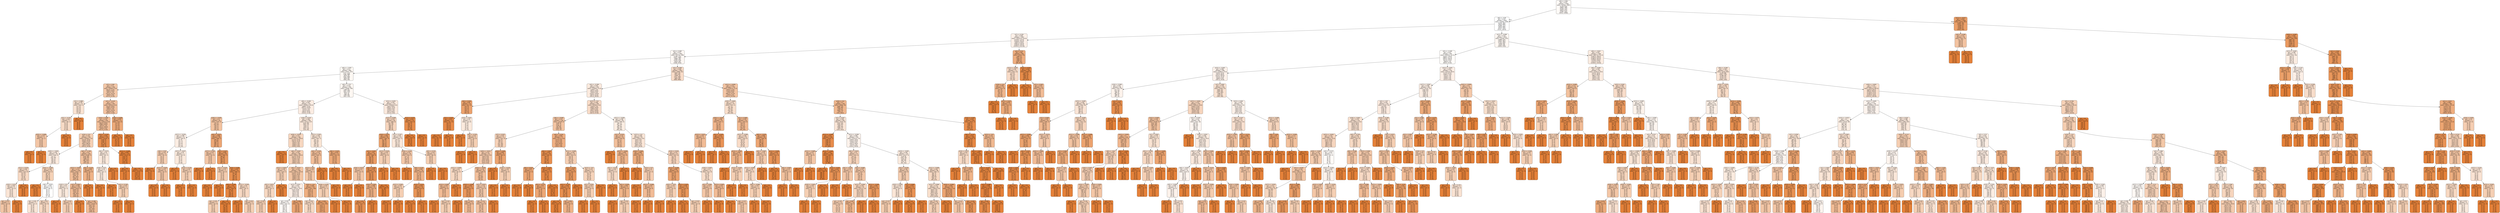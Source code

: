 digraph Tree {
node [shape=box, style="filled, rounded", color="black", fontname="helvetica"] ;
edge [fontname="helvetica"] ;
0 [label="x[0] <= 2.901\ngini = 0.222\nsamples = 5548\nvalue = [[3561, 1987]\n[5138, 410]\n[4840, 708]\n[5236, 312]\n[4876, 672]\n[5385, 163]\n[4252, 1296]]", fillcolor="#fefaf7"] ;
1 [label="x[6] <= -0.06\ngini = 0.231\nsamples = 4500\nvalue = [[3454, 1046]\n[4138, 362]\n[3816, 684]\n[4188, 312]\n[3834, 666]\n[4337, 163]\n[3233, 1267]]", fillcolor="#ffffff"] ;
0 -> 1 [labeldistance=2.5, labelangle=45, headlabel="True"] ;
2 [label="x[7] <= 0.256\ngini = 0.204\nsamples = 2467\nvalue = [[2253.0, 214.0]\n[2330.0, 137.0]\n[2164.0, 303.0]\n[2447.0, 20.0]\n[1891.0, 576.0]\n[2362.0, 105.0]\n[1355.0, 1112.0]]", fillcolor="#fcf0e8"] ;
1 -> 2 ;
3 [label="x[1] <= 0.487\ngini = 0.217\nsamples = 1901\nvalue = [[1712, 189]\n[1764, 137]\n[1621, 280]\n[1881, 20]\n[1325, 576]\n[1837, 64]\n[1266, 635]]", fillcolor="#fdf7f3"] ;
2 -> 3 ;
4 [label="x[0] <= -1.979\ngini = 0.217\nsamples = 894\nvalue = [[747, 147]\n[771, 123]\n[706, 188]\n[874, 20]\n[554, 340]\n[854, 40]\n[858, 36]]", fillcolor="#fdf8f3"] ;
3 -> 4 ;
5 [label="x[7] <= 0.06\ngini = 0.13\nsamples = 458\nvalue = [[449.0, 9.0]\n[427.0, 31.0]\n[399.0, 59.0]\n[451.0, 7.0]\n[127.0, 331.0]\n[458.0, 0.0]\n[437.0, 21.0]]", fillcolor="#f4c8a8"] ;
4 -> 5 ;
6 [label="x[1] <= 0.486\ngini = 0.178\nsamples = 15\nvalue = [[14, 1]\n[13, 2]\n[11, 4]\n[15, 0]\n[15, 0]\n[15, 0]\n[7, 8]]", fillcolor="#f9e2d1"] ;
5 -> 6 ;
7 [label="x[3] <= -0.325\ngini = 0.163\nsamples = 7\nvalue = [[6, 1]\n[5, 2]\n[3, 4]\n[7, 0]\n[7, 0]\n[7, 0]\n[7, 0]]", fillcolor="#f7dac5"] ;
6 -> 7 ;
8 [label="x[22] <= -0.008\ngini = 0.127\nsamples = 3\nvalue = [[2, 1]\n[1, 2]\n[3, 0]\n[3, 0]\n[3, 0]\n[3, 0]\n[3, 0]]", fillcolor="#f3c6a6"] ;
7 -> 8 ;
9 [label="gini = 0.0\nsamples = 1\nvalue = [[0, 1]\n[1, 0]\n[1, 0]\n[1, 0]\n[1, 0]\n[1, 0]\n[1, 0]]", fillcolor="#e58139"] ;
8 -> 9 ;
10 [label="gini = 0.0\nsamples = 2\nvalue = [[2, 0]\n[0, 2]\n[2, 0]\n[2, 0]\n[2, 0]\n[2, 0]\n[2, 0]]", fillcolor="#e58139"] ;
8 -> 10 ;
11 [label="gini = 0.0\nsamples = 4\nvalue = [[4, 0]\n[4, 0]\n[0, 4]\n[4, 0]\n[4, 0]\n[4, 0]\n[4, 0]]", fillcolor="#e58139"] ;
7 -> 11 ;
12 [label="gini = 0.0\nsamples = 8\nvalue = [[8, 0]\n[8, 0]\n[8, 0]\n[8, 0]\n[8, 0]\n[8, 0]\n[0, 8]]", fillcolor="#e58139"] ;
6 -> 12 ;
13 [label="x[3] <= -0.219\ngini = 0.12\nsamples = 443\nvalue = [[435.0, 8.0]\n[414.0, 29.0]\n[388.0, 55.0]\n[436.0, 7.0]\n[112.0, 331.0]\n[443.0, 0.0]\n[430.0, 13.0]]", fillcolor="#f3c2a0"] ;
5 -> 13 ;
14 [label="x[18] <= 0.008\ngini = 0.114\nsamples = 430\nvalue = [[422.0, 8.0]\n[401.0, 29.0]\n[386.0, 44.0]\n[423.0, 7.0]\n[101.0, 329.0]\n[430.0, 0.0]\n[417.0, 13.0]]", fillcolor="#f2bf9a"] ;
13 -> 14 ;
15 [label="x[10] <= 0.0\ngini = 0.143\nsamples = 301\nvalue = [[294.0, 7.0]\n[272.0, 29.0]\n[258.0, 43.0]\n[295.0, 6.0]\n[95.0, 206.0]\n[301.0, 0.0]\n[291.0, 10.0]]", fillcolor="#f5cfb3"] ;
14 -> 15 ;
16 [label="x[20] <= -0.002\ngini = 0.192\nsamples = 38\nvalue = [[36, 2]\n[37, 1]\n[19, 19]\n[35, 3]\n[29, 9]\n[38, 0]\n[34, 4]]", fillcolor="#fbeade"] ;
15 -> 16 ;
17 [label="x[11] <= 0.018\ngini = 0.162\nsamples = 13\nvalue = [[13, 0]\n[13, 0]\n[11, 2]\n[11, 2]\n[5, 8]\n[13, 0]\n[12, 1]]", fillcolor="#f7d9c4"] ;
16 -> 17 ;
18 [label="x[16] <= 0.012\ngini = 0.183\nsamples = 5\nvalue = [[5, 0]\n[5, 0]\n[3, 2]\n[3, 2]\n[5, 0]\n[5, 0]\n[4, 1]]", fillcolor="#fae5d6"] ;
17 -> 18 ;
19 [label="gini = 0.127\nsamples = 3\nvalue = [[3, 0]\n[3, 0]\n[3, 0]\n[1, 2]\n[3, 0]\n[3, 0]\n[2, 1]]", fillcolor="#f3c6a6"] ;
18 -> 19 ;
20 [label="gini = 0.0\nsamples = 2\nvalue = [[2, 0]\n[2, 0]\n[0, 2]\n[2, 0]\n[2, 0]\n[2, 0]\n[2, 0]]", fillcolor="#e58139"] ;
18 -> 20 ;
21 [label="gini = 0.0\nsamples = 8\nvalue = [[8, 0]\n[8, 0]\n[8, 0]\n[8, 0]\n[0, 8]\n[8, 0]\n[8, 0]]", fillcolor="#e58139"] ;
17 -> 21 ;
22 [label="x[22] <= -0.002\ngini = 0.146\nsamples = 25\nvalue = [[23, 2]\n[24, 1]\n[8, 17]\n[24, 1]\n[24, 1]\n[25, 0]\n[22, 3]]", fillcolor="#f5d1b6"] ;
16 -> 22 ;
23 [label="gini = 0.0\nsamples = 15\nvalue = [[15, 0]\n[15, 0]\n[0, 15]\n[15, 0]\n[15, 0]\n[15, 0]\n[15, 0]]", fillcolor="#e58139"] ;
22 -> 23 ;
24 [label="x[8] <= -0.025\ngini = 0.229\nsamples = 10\nvalue = [[8, 2]\n[9, 1]\n[8, 2]\n[9, 1]\n[9, 1]\n[10, 0]\n[7, 3]]", fillcolor="#fffefd"] ;
22 -> 24 ;
25 [label="gini = 0.183\nsamples = 5\nvalue = [[3, 2]\n[5, 0]\n[3, 2]\n[5, 0]\n[4, 1]\n[5, 0]\n[5, 0]]", fillcolor="#fae5d6"] ;
24 -> 25 ;
26 [label="gini = 0.16\nsamples = 5\nvalue = [[5, 0]\n[4, 1]\n[5, 0]\n[4, 1]\n[5, 0]\n[5, 0]\n[2, 3]]", fillcolor="#f7d8c2"] ;
24 -> 26 ;
27 [label="x[0] <= -2.338\ngini = 0.12\nsamples = 263\nvalue = [[258, 5]\n[235, 28]\n[239, 24]\n[260, 3]\n[66, 197]\n[263, 0]\n[257, 6]]", fillcolor="#f2c29f"] ;
15 -> 27 ;
28 [label="x[12] <= -0.003\ngini = 0.113\nsamples = 258\nvalue = [[257, 1]\n[230, 28]\n[235, 23]\n[255, 3]\n[61, 197]\n[258, 0]\n[252, 6]]", fillcolor="#f2bf9a"] ;
27 -> 28 ;
29 [label="x[10] <= 0.0\ngini = 0.19\nsamples = 3\nvalue = [[2, 1]\n[2, 1]\n[3, 0]\n[2, 1]\n[3, 0]\n[3, 0]\n[3, 0]]", fillcolor="#fae9dc"] ;
28 -> 29 ;
30 [label="gini = 0.0\nsamples = 1\nvalue = [[1, 0]\n[1, 0]\n[1, 0]\n[0, 1]\n[1, 0]\n[1, 0]\n[1, 0]]", fillcolor="#e58139"] ;
29 -> 30 ;
31 [label="gini = 0.143\nsamples = 2\nvalue = [[1, 1]\n[1, 1]\n[2, 0]\n[2, 0]\n[2, 0]\n[2, 0]\n[2, 0]]", fillcolor="#f5cfb3"] ;
29 -> 31 ;
32 [label="x[7] <= 0.061\ngini = 0.109\nsamples = 255\nvalue = [[255, 0]\n[228, 27]\n[232, 23]\n[253, 2]\n[58, 197]\n[255, 0]\n[249, 6]]", fillcolor="#f1bd97"] ;
28 -> 32 ;
33 [label="gini = 0.0\nsamples = 1\nvalue = [[1, 0]\n[1, 0]\n[0, 1]\n[1, 0]\n[1, 0]\n[1, 0]\n[1, 0]]", fillcolor="#e58139"] ;
32 -> 33 ;
34 [label="gini = 0.108\nsamples = 254\nvalue = [[254, 0]\n[227, 27]\n[232, 22]\n[252, 2]\n[57, 197]\n[254, 0]\n[248, 6]]", fillcolor="#f1bc96"] ;
32 -> 34 ;
35 [label="x[4] <= -0.122\ngini = 0.091\nsamples = 5\nvalue = [[1, 4]\n[5, 0]\n[4, 1]\n[5, 0]\n[5, 0]\n[5, 0]\n[5, 0]]", fillcolor="#efb387"] ;
27 -> 35 ;
36 [label="gini = 0.0\nsamples = 4\nvalue = [[0, 4]\n[4, 0]\n[4, 0]\n[4, 0]\n[4, 0]\n[4, 0]\n[4, 0]]", fillcolor="#e58139"] ;
35 -> 36 ;
37 [label="gini = 0.0\nsamples = 1\nvalue = [[1, 0]\n[1, 0]\n[0, 1]\n[1, 0]\n[1, 0]\n[1, 0]\n[1, 0]]", fillcolor="#e58139"] ;
35 -> 37 ;
38 [label="x[3] <= -0.325\ngini = 0.026\nsamples = 129\nvalue = [[128, 1]\n[129, 0]\n[128, 1]\n[128, 1]\n[6, 123]\n[129, 0]\n[126, 3]]", fillcolor="#e88f4f"] ;
14 -> 38 ;
39 [label="x[6] <= -0.073\ngini = 0.19\nsamples = 6\nvalue = [[5, 1]\n[6, 0]\n[6, 0]\n[5, 1]\n[5, 1]\n[6, 0]\n[3, 3]]", fillcolor="#fae9dc"] ;
38 -> 39 ;
40 [label="x[18] <= 0.01\ngini = 0.19\nsamples = 3\nvalue = [[2, 1]\n[3, 0]\n[3, 0]\n[2, 1]\n[2, 1]\n[3, 0]\n[3, 0]]", fillcolor="#fae9dc"] ;
39 -> 40 ;
41 [label="gini = 0.0\nsamples = 1\nvalue = [[1, 0]\n[1, 0]\n[1, 0]\n[0, 1]\n[1, 0]\n[1, 0]\n[1, 0]]", fillcolor="#e58139"] ;
40 -> 41 ;
42 [label="x[1] <= 0.182\ngini = 0.143\nsamples = 2\nvalue = [[1, 1]\n[2, 0]\n[2, 0]\n[2, 0]\n[1, 1]\n[2, 0]\n[2, 0]]", fillcolor="#f5cfb3"] ;
40 -> 42 ;
43 [label="gini = 0.0\nsamples = 1\nvalue = [[1, 0]\n[1, 0]\n[1, 0]\n[1, 0]\n[0, 1]\n[1, 0]\n[1, 0]]", fillcolor="#e58139"] ;
42 -> 43 ;
44 [label="gini = 0.0\nsamples = 1\nvalue = [[0, 1]\n[1, 0]\n[1, 0]\n[1, 0]\n[1, 0]\n[1, 0]\n[1, 0]]", fillcolor="#e58139"] ;
42 -> 44 ;
45 [label="gini = 0.0\nsamples = 3\nvalue = [[3, 0]\n[3, 0]\n[3, 0]\n[3, 0]\n[3, 0]\n[3, 0]\n[0, 3]]", fillcolor="#e58139"] ;
39 -> 45 ;
46 [label="x[11] <= -0.009\ngini = 0.005\nsamples = 123\nvalue = [[123, 0]\n[123, 0]\n[122, 1]\n[123, 0]\n[1, 122]\n[123, 0]\n[123, 0]]", fillcolor="#e6843d"] ;
38 -> 46 ;
47 [label="gini = 0.0\nsamples = 1\nvalue = [[1, 0]\n[1, 0]\n[0, 1]\n[1, 0]\n[1, 0]\n[1, 0]\n[1, 0]]", fillcolor="#e58139"] ;
46 -> 47 ;
48 [label="gini = 0.0\nsamples = 122\nvalue = [[122, 0]\n[122, 0]\n[122, 0]\n[122, 0]\n[0, 122]\n[122, 0]\n[122, 0]]", fillcolor="#e58139"] ;
46 -> 48 ;
49 [label="x[18] <= 0.008\ngini = 0.074\nsamples = 13\nvalue = [[13, 0]\n[13, 0]\n[2, 11]\n[13, 0]\n[11, 2]\n[13, 0]\n[13, 0]]", fillcolor="#edaa79"] ;
13 -> 49 ;
50 [label="gini = 0.0\nsamples = 11\nvalue = [[11, 0]\n[11, 0]\n[0, 11]\n[11, 0]\n[11, 0]\n[11, 0]\n[11, 0]]", fillcolor="#e58139"] ;
49 -> 50 ;
51 [label="gini = 0.0\nsamples = 2\nvalue = [[2, 0]\n[2, 0]\n[2, 0]\n[2, 0]\n[0, 2]\n[2, 0]\n[2, 0]]", fillcolor="#e58139"] ;
49 -> 51 ;
52 [label="x[4] <= 1.757\ngini = 0.216\nsamples = 436\nvalue = [[298, 138]\n[344, 92]\n[307, 129]\n[423, 13]\n[427, 9]\n[396, 40]\n[421, 15]]", fillcolor="#fdf7f2"] ;
4 -> 52 ;
53 [label="x[9] <= -0.228\ngini = 0.197\nsamples = 321\nvalue = [[189.0, 132.0]\n[288.0, 33.0]\n[207.0, 114.0]\n[314.0, 7.0]\n[313.0, 8.0]\n[305.0, 16.0]\n[310.0, 11.0]]", fillcolor="#fbece2"] ;
52 -> 53 ;
54 [label="x[18] <= -0.045\ngini = 0.12\nsamples = 81\nvalue = [[76, 5]\n[76, 5]\n[20, 61]\n[79, 2]\n[78, 3]\n[78, 3]\n[79, 2]]", fillcolor="#f3c3a0"] ;
53 -> 54 ;
55 [label="x[11] <= -0.029\ngini = 0.198\nsamples = 12\nvalue = [[8, 4]\n[7, 5]\n[11, 1]\n[11, 1]\n[12, 0]\n[11, 1]\n[12, 0]]", fillcolor="#fbede3"] ;
54 -> 55 ;
56 [label="x[4] <= 0.92\ngini = 0.141\nsamples = 9\nvalue = [[5, 4]\n[4, 5]\n[9, 0]\n[9, 0]\n[9, 0]\n[9, 0]\n[9, 0]]", fillcolor="#f5ceb2"] ;
55 -> 56 ;
57 [label="gini = 0.0\nsamples = 3\nvalue = [[3, 0]\n[0, 3]\n[3, 0]\n[3, 0]\n[3, 0]\n[3, 0]\n[3, 0]]", fillcolor="#e58139"] ;
56 -> 57 ;
58 [label="x[17] <= -0.025\ngini = 0.127\nsamples = 6\nvalue = [[2, 4]\n[4, 2]\n[6, 0]\n[6, 0]\n[6, 0]\n[6, 0]\n[6, 0]]", fillcolor="#f3c6a6"] ;
56 -> 58 ;
59 [label="gini = 0.0\nsamples = 2\nvalue = [[2, 0]\n[0, 2]\n[2, 0]\n[2, 0]\n[2, 0]\n[2, 0]\n[2, 0]]", fillcolor="#e58139"] ;
58 -> 59 ;
60 [label="gini = 0.0\nsamples = 4\nvalue = [[0, 4]\n[4, 0]\n[4, 0]\n[4, 0]\n[4, 0]\n[4, 0]\n[4, 0]]", fillcolor="#e58139"] ;
58 -> 60 ;
61 [label="x[11] <= -0.027\ngini = 0.19\nsamples = 3\nvalue = [[3, 0]\n[3, 0]\n[2, 1]\n[2, 1]\n[3, 0]\n[2, 1]\n[3, 0]]", fillcolor="#fae9dc"] ;
55 -> 61 ;
62 [label="gini = 0.0\nsamples = 1\nvalue = [[1, 0]\n[1, 0]\n[0, 1]\n[1, 0]\n[1, 0]\n[1, 0]\n[1, 0]]", fillcolor="#e58139"] ;
61 -> 62 ;
63 [label="x[13] <= 0.126\ngini = 0.143\nsamples = 2\nvalue = [[2, 0]\n[2, 0]\n[2, 0]\n[1, 1]\n[2, 0]\n[1, 1]\n[2, 0]]", fillcolor="#f5cfb3"] ;
61 -> 63 ;
64 [label="gini = 0.0\nsamples = 1\nvalue = [[1, 0]\n[1, 0]\n[1, 0]\n[0, 1]\n[1, 0]\n[1, 0]\n[1, 0]]", fillcolor="#e58139"] ;
63 -> 64 ;
65 [label="gini = 0.0\nsamples = 1\nvalue = [[1, 0]\n[1, 0]\n[1, 0]\n[1, 0]\n[1, 0]\n[0, 1]\n[1, 0]]", fillcolor="#e58139"] ;
63 -> 65 ;
66 [label="x[4] <= -0.611\ngini = 0.069\nsamples = 69\nvalue = [[68, 1]\n[69, 0]\n[9, 60]\n[68, 1]\n[66, 3]\n[67, 2]\n[67, 2]]", fillcolor="#eda674"] ;
54 -> 66 ;
67 [label="x[17] <= 0.141\ngini = 0.127\nsamples = 3\nvalue = [[3, 0]\n[3, 0]\n[3, 0]\n[3, 0]\n[3, 0]\n[1, 2]\n[2, 1]]", fillcolor="#f3c6a6"] ;
66 -> 67 ;
68 [label="gini = 0.0\nsamples = 1\nvalue = [[1, 0]\n[1, 0]\n[1, 0]\n[1, 0]\n[1, 0]\n[1, 0]\n[0, 1]]", fillcolor="#e58139"] ;
67 -> 68 ;
69 [label="gini = 0.0\nsamples = 2\nvalue = [[2, 0]\n[2, 0]\n[2, 0]\n[2, 0]\n[2, 0]\n[0, 2]\n[2, 0]]", fillcolor="#e58139"] ;
67 -> 69 ;
70 [label="x[2] <= 0.427\ngini = 0.049\nsamples = 66\nvalue = [[65, 1]\n[66, 0]\n[6, 60]\n[65, 1]\n[63, 3]\n[66, 0]\n[65, 1]]", fillcolor="#ea9c63"] ;
66 -> 70 ;
71 [label="x[2] <= -0.419\ngini = 0.137\nsamples = 5\nvalue = [[5, 0]\n[5, 0]\n[3, 2]\n[5, 0]\n[2, 3]\n[5, 0]\n[5, 0]]", fillcolor="#f4ccae"] ;
70 -> 71 ;
72 [label="gini = 0.0\nsamples = 2\nvalue = [[2, 0]\n[2, 0]\n[0, 2]\n[2, 0]\n[2, 0]\n[2, 0]\n[2, 0]]", fillcolor="#e58139"] ;
71 -> 72 ;
73 [label="gini = 0.0\nsamples = 3\nvalue = [[3, 0]\n[3, 0]\n[3, 0]\n[3, 0]\n[0, 3]\n[3, 0]\n[3, 0]]", fillcolor="#e58139"] ;
71 -> 73 ;
74 [label="x[20] <= 0.088\ngini = 0.027\nsamples = 61\nvalue = [[60, 1]\n[61, 0]\n[3, 58]\n[60, 1]\n[61, 0]\n[61, 0]\n[60, 1]]", fillcolor="#e89050"] ;
70 -> 74 ;
75 [label="x[4] <= -0.164\ngini = 0.01\nsamples = 56\nvalue = [[56, 0]\n[56, 0]\n[1, 55]\n[55, 1]\n[56, 0]\n[56, 0]\n[56, 0]]", fillcolor="#e68642"] ;
74 -> 75 ;
76 [label="gini = 0.143\nsamples = 2\nvalue = [[2, 0]\n[2, 0]\n[1, 1]\n[1, 1]\n[2, 0]\n[2, 0]\n[2, 0]]", fillcolor="#f5cfb3"] ;
75 -> 76 ;
77 [label="gini = 0.0\nsamples = 54\nvalue = [[54, 0]\n[54, 0]\n[0, 54]\n[54, 0]\n[54, 0]\n[54, 0]\n[54, 0]]", fillcolor="#e58139"] ;
75 -> 77 ;
78 [label="x[11] <= -0.029\ngini = 0.16\nsamples = 5\nvalue = [[4, 1]\n[5, 0]\n[2, 3]\n[5, 0]\n[5, 0]\n[5, 0]\n[4, 1]]", fillcolor="#f7d8c2"] ;
74 -> 78 ;
79 [label="gini = 0.0\nsamples = 3\nvalue = [[3, 0]\n[3, 0]\n[0, 3]\n[3, 0]\n[3, 0]\n[3, 0]\n[3, 0]]", fillcolor="#e58139"] ;
78 -> 79 ;
80 [label="gini = 0.143\nsamples = 2\nvalue = [[1, 1]\n[2, 0]\n[2, 0]\n[2, 0]\n[2, 0]\n[2, 0]\n[1, 1]]", fillcolor="#f5cfb3"] ;
78 -> 80 ;
81 [label="x[18] <= 0.018\ngini = 0.186\nsamples = 240\nvalue = [[113, 127]\n[212, 28]\n[187, 53]\n[235, 5]\n[235, 5]\n[227, 13]\n[231, 9]]", fillcolor="#fae7d9"] ;
53 -> 81 ;
82 [label="x[18] <= -0.076\ngini = 0.157\nsamples = 198\nvalue = [[72.0, 126.0]\n[171.0, 27.0]\n[167.0, 31.0]\n[193.0, 5.0]\n[195.0, 3.0]\n[196.0, 2.0]\n[194.0, 4.0]]", fillcolor="#f7d7c0"] ;
81 -> 82 ;
83 [label="gini = 0.0\nsamples = 14\nvalue = [[14, 0]\n[14, 0]\n[0, 14]\n[14, 0]\n[14, 0]\n[14, 0]\n[14, 0]]", fillcolor="#e58139"] ;
82 -> 83 ;
84 [label="x[8] <= -0.047\ngini = 0.143\nsamples = 184\nvalue = [[58.0, 126.0]\n[157.0, 27.0]\n[167.0, 17.0]\n[179.0, 5.0]\n[181.0, 3.0]\n[182.0, 2.0]\n[180.0, 4.0]]", fillcolor="#f5cfb3"] ;
82 -> 84 ;
85 [label="x[21] <= 0.002\ngini = 0.145\nsamples = 15\nvalue = [[14, 1]\n[5, 10]\n[12, 3]\n[15, 0]\n[15, 0]\n[14, 1]\n[15, 0]]", fillcolor="#f5d0b5"] ;
84 -> 85 ;
86 [label="x[2] <= 0.811\ngini = 0.16\nsamples = 5\nvalue = [[4, 1]\n[5, 0]\n[2, 3]\n[5, 0]\n[5, 0]\n[4, 1]\n[5, 0]]", fillcolor="#f7d8c2"] ;
85 -> 86 ;
87 [label="gini = 0.143\nsamples = 2\nvalue = [[1, 1]\n[2, 0]\n[2, 0]\n[2, 0]\n[2, 0]\n[1, 1]\n[2, 0]]", fillcolor="#f5cfb3"] ;
86 -> 87 ;
88 [label="gini = 0.0\nsamples = 3\nvalue = [[3, 0]\n[3, 0]\n[0, 3]\n[3, 0]\n[3, 0]\n[3, 0]\n[3, 0]]", fillcolor="#e58139"] ;
86 -> 88 ;
89 [label="gini = 0.0\nsamples = 10\nvalue = [[10, 0]\n[0, 10]\n[10, 0]\n[10, 0]\n[10, 0]\n[10, 0]\n[10, 0]]", fillcolor="#e58139"] ;
85 -> 89 ;
90 [label="x[9] <= -0.015\ngini = 0.124\nsamples = 169\nvalue = [[44.0, 125.0]\n[152.0, 17.0]\n[155.0, 14.0]\n[164.0, 5.0]\n[166.0, 3.0]\n[168.0, 1.0]\n[165.0, 4.0]]", fillcolor="#f3c5a3"] ;
84 -> 90 ;
91 [label="x[13] <= 0.051\ngini = 0.201\nsamples = 42\nvalue = [[23.0, 19.0]\n[32.0, 10.0]\n[36.0, 6.0]\n[37.0, 5.0]\n[41.0, 1.0]\n[42.0, 0.0]\n[41.0, 1.0]]", fillcolor="#fceee5"] ;
90 -> 91 ;
92 [label="gini = 0.222\nsamples = 27\nvalue = [[21, 6]\n[19, 8]\n[21, 6]\n[22, 5]\n[26, 1]\n[27, 0]\n[26, 1]]", fillcolor="#fefaf7"] ;
91 -> 92 ;
93 [label="gini = 0.066\nsamples = 15\nvalue = [[2, 13]\n[13, 2]\n[15, 0]\n[15, 0]\n[15, 0]\n[15, 0]\n[15, 0]]", fillcolor="#eca572"] ;
91 -> 93 ;
94 [label="x[22] <= -0.0\ngini = 0.084\nsamples = 127\nvalue = [[21, 106]\n[120, 7]\n[119, 8]\n[127, 0]\n[125, 2]\n[126, 1]\n[124, 3]]", fillcolor="#eeaf81"] ;
90 -> 94 ;
95 [label="gini = 0.161\nsamples = 8\nvalue = [[7, 1]\n[8, 0]\n[3, 5]\n[8, 0]\n[8, 0]\n[7, 1]\n[7, 1]]", fillcolor="#f7d9c3"] ;
94 -> 95 ;
96 [label="gini = 0.062\nsamples = 119\nvalue = [[14, 105]\n[112, 7]\n[116, 3]\n[119, 0]\n[117, 2]\n[119, 0]\n[117, 2]]", fillcolor="#eca36e"] ;
94 -> 96 ;
97 [label="x[11] <= 0.001\ngini = 0.183\nsamples = 42\nvalue = [[41, 1]\n[41, 1]\n[20, 22]\n[42, 0]\n[40, 2]\n[31, 11]\n[37, 5]]", fillcolor="#fae5d5"] ;
81 -> 97 ;
98 [label="x[4] <= -0.524\ngini = 0.112\nsamples = 29\nvalue = [[28, 1]\n[28, 1]\n[7, 22]\n[29, 0]\n[29, 0]\n[29, 0]\n[24, 5]]", fillcolor="#f2be99"] ;
97 -> 98 ;
99 [label="x[12] <= 0.01\ngini = 0.128\nsamples = 7\nvalue = [[6, 1]\n[6, 1]\n[7, 0]\n[7, 0]\n[7, 0]\n[7, 0]\n[2, 5]]", fillcolor="#f3c7a7"] ;
98 -> 99 ;
100 [label="x[18] <= 0.162\ngini = 0.143\nsamples = 2\nvalue = [[1, 1]\n[1, 1]\n[2, 0]\n[2, 0]\n[2, 0]\n[2, 0]\n[2, 0]]", fillcolor="#f5cfb3"] ;
99 -> 100 ;
101 [label="gini = 0.0\nsamples = 1\nvalue = [[0, 1]\n[1, 0]\n[1, 0]\n[1, 0]\n[1, 0]\n[1, 0]\n[1, 0]]", fillcolor="#e58139"] ;
100 -> 101 ;
102 [label="gini = 0.0\nsamples = 1\nvalue = [[1, 0]\n[0, 1]\n[1, 0]\n[1, 0]\n[1, 0]\n[1, 0]\n[1, 0]]", fillcolor="#e58139"] ;
100 -> 102 ;
103 [label="gini = 0.0\nsamples = 5\nvalue = [[5, 0]\n[5, 0]\n[5, 0]\n[5, 0]\n[5, 0]\n[5, 0]\n[0, 5]]", fillcolor="#e58139"] ;
99 -> 103 ;
104 [label="gini = 0.0\nsamples = 22\nvalue = [[22, 0]\n[22, 0]\n[0, 22]\n[22, 0]\n[22, 0]\n[22, 0]\n[22, 0]]", fillcolor="#e58139"] ;
98 -> 104 ;
105 [label="x[8] <= -0.241\ngini = 0.074\nsamples = 13\nvalue = [[13, 0]\n[13, 0]\n[13, 0]\n[13, 0]\n[11, 2]\n[2, 11]\n[13, 0]]", fillcolor="#edaa79"] ;
97 -> 105 ;
106 [label="gini = 0.0\nsamples = 11\nvalue = [[11, 0]\n[11, 0]\n[11, 0]\n[11, 0]\n[11, 0]\n[0, 11]\n[11, 0]]", fillcolor="#e58139"] ;
105 -> 106 ;
107 [label="gini = 0.0\nsamples = 2\nvalue = [[2, 0]\n[2, 0]\n[2, 0]\n[2, 0]\n[0, 2]\n[2, 0]\n[2, 0]]", fillcolor="#e58139"] ;
105 -> 107 ;
108 [label="x[11] <= 0.055\ngini = 0.191\nsamples = 115\nvalue = [[109.0, 6.0]\n[56.0, 59.0]\n[100.0, 15.0]\n[109.0, 6.0]\n[114.0, 1.0]\n[91.0, 24.0]\n[111.0, 4.0]]", fillcolor="#fbe9dd"] ;
52 -> 108 ;
109 [label="x[17] <= 0.009\ngini = 0.153\nsamples = 90\nvalue = [[84, 6]\n[31, 59]\n[76, 14]\n[84, 6]\n[89, 1]\n[90, 0]\n[86, 4]]", fillcolor="#f6d4bc"] ;
108 -> 109 ;
110 [label="x[18] <= 0.017\ngini = 0.063\nsamples = 66\nvalue = [[62, 4]\n[8, 58]\n[65, 1]\n[63, 3]\n[66, 0]\n[66, 0]\n[66, 0]]", fillcolor="#eca46f"] ;
109 -> 110 ;
111 [label="x[2] <= 0.425\ngini = 0.05\nsamples = 64\nvalue = [[60, 4]\n[6, 58]\n[64, 0]\n[62, 2]\n[64, 0]\n[64, 0]\n[64, 0]]", fillcolor="#eb9c64"] ;
110 -> 111 ;
112 [label="x[16] <= 0.013\ngini = 0.127\nsamples = 3\nvalue = [[3, 0]\n[2, 1]\n[3, 0]\n[1, 2]\n[3, 0]\n[3, 0]\n[3, 0]]", fillcolor="#f3c6a6"] ;
111 -> 112 ;
113 [label="gini = 0.0\nsamples = 2\nvalue = [[2, 0]\n[2, 0]\n[2, 0]\n[0, 2]\n[2, 0]\n[2, 0]\n[2, 0]]", fillcolor="#e58139"] ;
112 -> 113 ;
114 [label="gini = 0.0\nsamples = 1\nvalue = [[1, 0]\n[0, 1]\n[1, 0]\n[1, 0]\n[1, 0]\n[1, 0]\n[1, 0]]", fillcolor="#e58139"] ;
112 -> 114 ;
115 [label="x[8] <= 0.066\ngini = 0.035\nsamples = 61\nvalue = [[57, 4]\n[4, 57]\n[61, 0]\n[61, 0]\n[61, 0]\n[61, 0]\n[61, 0]]", fillcolor="#e99457"] ;
111 -> 115 ;
116 [label="x[16] <= 0.001\ngini = 0.088\nsamples = 21\nvalue = [[17, 4]\n[4, 17]\n[21, 0]\n[21, 0]\n[21, 0]\n[21, 0]\n[21, 0]]", fillcolor="#efb184"] ;
115 -> 116 ;
117 [label="gini = 0.03\nsamples = 18\nvalue = [[17, 1]\n[1, 17]\n[18, 0]\n[18, 0]\n[18, 0]\n[18, 0]\n[18, 0]]", fillcolor="#e89153"] ;
116 -> 117 ;
118 [label="gini = 0.0\nsamples = 3\nvalue = [[0, 3]\n[3, 0]\n[3, 0]\n[3, 0]\n[3, 0]\n[3, 0]\n[3, 0]]", fillcolor="#e58139"] ;
116 -> 118 ;
119 [label="gini = 0.0\nsamples = 40\nvalue = [[40, 0]\n[0, 40]\n[40, 0]\n[40, 0]\n[40, 0]\n[40, 0]\n[40, 0]]", fillcolor="#e58139"] ;
115 -> 119 ;
120 [label="x[13] <= 0.019\ngini = 0.143\nsamples = 2\nvalue = [[2, 0]\n[2, 0]\n[1, 1]\n[1, 1]\n[2, 0]\n[2, 0]\n[2, 0]]", fillcolor="#f5cfb3"] ;
110 -> 120 ;
121 [label="gini = 0.0\nsamples = 1\nvalue = [[1, 0]\n[1, 0]\n[0, 1]\n[1, 0]\n[1, 0]\n[1, 0]\n[1, 0]]", fillcolor="#e58139"] ;
120 -> 121 ;
122 [label="gini = 0.0\nsamples = 1\nvalue = [[1, 0]\n[1, 0]\n[1, 0]\n[0, 1]\n[1, 0]\n[1, 0]\n[1, 0]]", fillcolor="#e58139"] ;
120 -> 122 ;
123 [label="x[7] <= 0.247\ngini = 0.187\nsamples = 24\nvalue = [[22, 2]\n[23, 1]\n[11, 13]\n[21, 3]\n[23, 1]\n[24, 0]\n[20, 4]]", fillcolor="#fae7d9"] ;
109 -> 123 ;
124 [label="x[16] <= 0.016\ngini = 0.131\nsamples = 18\nvalue = [[16, 2]\n[17, 1]\n[5, 13]\n[18, 0]\n[17, 1]\n[18, 0]\n[17, 1]]", fillcolor="#f4c8a9"] ;
123 -> 124 ;
125 [label="gini = 0.0\nsamples = 2\nvalue = [[0, 2]\n[2, 0]\n[2, 0]\n[2, 0]\n[2, 0]\n[2, 0]\n[2, 0]]", fillcolor="#e58139"] ;
124 -> 125 ;
126 [label="x[8] <= 0.104\ngini = 0.094\nsamples = 16\nvalue = [[16, 0]\n[15, 1]\n[3, 13]\n[16, 0]\n[15, 1]\n[16, 0]\n[15, 1]]", fillcolor="#f0b489"] ;
124 -> 126 ;
127 [label="x[11] <= 0.002\ngini = 0.143\nsamples = 2\nvalue = [[2, 0]\n[2, 0]\n[2, 0]\n[2, 0]\n[1, 1]\n[2, 0]\n[1, 1]]", fillcolor="#f5cfb3"] ;
126 -> 127 ;
128 [label="gini = 0.0\nsamples = 1\nvalue = [[1, 0]\n[1, 0]\n[1, 0]\n[1, 0]\n[1, 0]\n[1, 0]\n[0, 1]]", fillcolor="#e58139"] ;
127 -> 128 ;
129 [label="gini = 0.0\nsamples = 1\nvalue = [[1, 0]\n[1, 0]\n[1, 0]\n[1, 0]\n[0, 1]\n[1, 0]\n[1, 0]]", fillcolor="#e58139"] ;
127 -> 129 ;
130 [label="x[15] <= 0.012\ngini = 0.038\nsamples = 14\nvalue = [[14, 0]\n[13, 1]\n[1, 13]\n[14, 0]\n[14, 0]\n[14, 0]\n[14, 0]]", fillcolor="#e99659"] ;
126 -> 130 ;
131 [label="gini = 0.0\nsamples = 13\nvalue = [[13, 0]\n[13, 0]\n[0, 13]\n[13, 0]\n[13, 0]\n[13, 0]\n[13, 0]]", fillcolor="#e58139"] ;
130 -> 131 ;
132 [label="gini = 0.0\nsamples = 1\nvalue = [[1, 0]\n[0, 1]\n[1, 0]\n[1, 0]\n[1, 0]\n[1, 0]\n[1, 0]]", fillcolor="#e58139"] ;
130 -> 132 ;
133 [label="x[2] <= 0.535\ngini = 0.143\nsamples = 6\nvalue = [[6, 0]\n[6, 0]\n[6, 0]\n[3, 3]\n[6, 0]\n[6, 0]\n[3, 3]]", fillcolor="#f5cfb3"] ;
123 -> 133 ;
134 [label="gini = 0.0\nsamples = 3\nvalue = [[3, 0]\n[3, 0]\n[3, 0]\n[0, 3]\n[3, 0]\n[3, 0]\n[3, 0]]", fillcolor="#e58139"] ;
133 -> 134 ;
135 [label="gini = 0.0\nsamples = 3\nvalue = [[3, 0]\n[3, 0]\n[3, 0]\n[3, 0]\n[3, 0]\n[3, 0]\n[0, 3]]", fillcolor="#e58139"] ;
133 -> 135 ;
136 [label="x[17] <= 0.015\ngini = 0.022\nsamples = 25\nvalue = [[25, 0]\n[25, 0]\n[24, 1]\n[25, 0]\n[25, 0]\n[1, 24]\n[25, 0]]", fillcolor="#e78d4c"] ;
108 -> 136 ;
137 [label="gini = 0.0\nsamples = 24\nvalue = [[24, 0]\n[24, 0]\n[24, 0]\n[24, 0]\n[24, 0]\n[0, 24]\n[24, 0]]", fillcolor="#e58139"] ;
136 -> 137 ;
138 [label="gini = 0.0\nsamples = 1\nvalue = [[1, 0]\n[1, 0]\n[0, 1]\n[1, 0]\n[1, 0]\n[1, 0]\n[1, 0]]", fillcolor="#e58139"] ;
136 -> 138 ;
139 [label="x[7] <= 0.046\ngini = 0.166\nsamples = 1007\nvalue = [[965, 42]\n[993, 14]\n[915, 92]\n[1007, 0]\n[771, 236]\n[983, 24]\n[408, 599]]", fillcolor="#f8dbc7"] ;
3 -> 139 ;
140 [label="x[5] <= -0.309\ngini = 0.192\nsamples = 229\nvalue = [[198.0, 31.0]\n[228.0, 1.0]\n[201.0, 28.0]\n[229.0, 0.0]\n[110.0, 119.0]\n[207.0, 22.0]\n[201.0, 28.0]]", fillcolor="#fbeade"] ;
139 -> 140 ;
141 [label="x[0] <= 0.426\ngini = 0.06\nsamples = 35\nvalue = [[4, 31]\n[35, 0]\n[33, 2]\n[35, 0]\n[34, 1]\n[35, 0]\n[34, 1]]", fillcolor="#eca26d"] ;
140 -> 141 ;
142 [label="x[7] <= 0.024\ngini = 0.017\nsamples = 32\nvalue = [[1, 31]\n[32, 0]\n[31, 1]\n[32, 0]\n[32, 0]\n[32, 0]\n[32, 0]]", fillcolor="#e78a48"] ;
141 -> 142 ;
143 [label="gini = 0.0\nsamples = 31\nvalue = [[0, 31]\n[31, 0]\n[31, 0]\n[31, 0]\n[31, 0]\n[31, 0]\n[31, 0]]", fillcolor="#e58139"] ;
142 -> 143 ;
144 [label="gini = 0.0\nsamples = 1\nvalue = [[1, 0]\n[1, 0]\n[0, 1]\n[1, 0]\n[1, 0]\n[1, 0]\n[1, 0]]", fillcolor="#e58139"] ;
142 -> 144 ;
145 [label="x[20] <= 0.001\ngini = 0.19\nsamples = 3\nvalue = [[3, 0]\n[3, 0]\n[2, 1]\n[3, 0]\n[2, 1]\n[3, 0]\n[2, 1]]", fillcolor="#fae9dc"] ;
141 -> 145 ;
146 [label="gini = 0.0\nsamples = 1\nvalue = [[1, 0]\n[1, 0]\n[1, 0]\n[1, 0]\n[0, 1]\n[1, 0]\n[1, 0]]", fillcolor="#e58139"] ;
145 -> 146 ;
147 [label="x[4] <= -0.703\ngini = 0.143\nsamples = 2\nvalue = [[2, 0]\n[2, 0]\n[1, 1]\n[2, 0]\n[2, 0]\n[2, 0]\n[1, 1]]", fillcolor="#f5cfb3"] ;
145 -> 147 ;
148 [label="gini = 0.0\nsamples = 1\nvalue = [[1, 0]\n[1, 0]\n[0, 1]\n[1, 0]\n[1, 0]\n[1, 0]\n[1, 0]]", fillcolor="#e58139"] ;
147 -> 148 ;
149 [label="gini = 0.0\nsamples = 1\nvalue = [[1, 0]\n[1, 0]\n[1, 0]\n[1, 0]\n[1, 0]\n[1, 0]\n[0, 1]]", fillcolor="#e58139"] ;
147 -> 149 ;
150 [label="x[17] <= -0.0\ngini = 0.166\nsamples = 194\nvalue = [[194.0, 0.0]\n[193.0, 1.0]\n[168.0, 26.0]\n[194.0, 0.0]\n[76.0, 118.0]\n[172.0, 22.0]\n[167.0, 27.0]]", fillcolor="#f8dbc7"] ;
140 -> 150 ;
151 [label="x[8] <= -0.049\ngini = 0.123\nsamples = 128\nvalue = [[128, 0]\n[128, 0]\n[121, 7]\n[128, 0]\n[34, 94]\n[108, 20]\n[121, 7]]", fillcolor="#f3c4a2"] ;
150 -> 151 ;
152 [label="x[7] <= 0.032\ngini = 0.147\nsamples = 51\nvalue = [[51, 0]\n[51, 0]\n[49, 2]\n[51, 0]\n[21, 30]\n[32, 19]\n[51, 0]]", fillcolor="#f6d1b7"] ;
151 -> 152 ;
153 [label="x[20] <= -0.013\ngini = 0.133\nsamples = 43\nvalue = [[43.0, 0.0]\n[43.0, 0.0]\n[41.0, 2.0]\n[43.0, 0.0]\n[14.0, 29.0]\n[31.0, 12.0]\n[43.0, 0.0]]", fillcolor="#f4c9ab"] ;
152 -> 153 ;
154 [label="x[11] <= -0.008\ngini = 0.16\nsamples = 5\nvalue = [[5, 0]\n[5, 0]\n[4, 1]\n[5, 0]\n[4, 1]\n[2, 3]\n[5, 0]]", fillcolor="#f7d8c2"] ;
153 -> 154 ;
155 [label="x[13] <= 0.002\ngini = 0.107\nsamples = 4\nvalue = [[4, 0]\n[4, 0]\n[4, 0]\n[4, 0]\n[3, 1]\n[1, 3]\n[4, 0]]", fillcolor="#f1bb95"] ;
154 -> 155 ;
156 [label="gini = 0.0\nsamples = 2\nvalue = [[2, 0]\n[2, 0]\n[2, 0]\n[2, 0]\n[2, 0]\n[0, 2]\n[2, 0]]", fillcolor="#e58139"] ;
155 -> 156 ;
157 [label="gini = 0.143\nsamples = 2\nvalue = [[2, 0]\n[2, 0]\n[2, 0]\n[2, 0]\n[1, 1]\n[1, 1]\n[2, 0]]", fillcolor="#f5cfb3"] ;
155 -> 157 ;
158 [label="gini = 0.0\nsamples = 1\nvalue = [[1, 0]\n[1, 0]\n[0, 1]\n[1, 0]\n[1, 0]\n[1, 0]\n[1, 0]]", fillcolor="#e58139"] ;
154 -> 158 ;
159 [label="x[14] <= -0.004\ngini = 0.114\nsamples = 38\nvalue = [[38, 0]\n[38, 0]\n[37, 1]\n[38, 0]\n[10, 28]\n[29, 9]\n[38, 0]]", fillcolor="#f2bf9b"] ;
153 -> 159 ;
160 [label="x[14] <= -0.004\ngini = 0.041\nsamples = 13\nvalue = [[13, 0]\n[13, 0]\n[12, 1]\n[13, 0]\n[1, 12]\n[13, 0]\n[13, 0]]", fillcolor="#ea975c"] ;
159 -> 160 ;
161 [label="gini = 0.0\nsamples = 9\nvalue = [[9, 0]\n[9, 0]\n[9, 0]\n[9, 0]\n[0, 9]\n[9, 0]\n[9, 0]]", fillcolor="#e58139"] ;
160 -> 161 ;
162 [label="gini = 0.107\nsamples = 4\nvalue = [[4, 0]\n[4, 0]\n[3, 1]\n[4, 0]\n[1, 3]\n[4, 0]\n[4, 0]]", fillcolor="#f1bb95"] ;
160 -> 162 ;
163 [label="x[1] <= 0.923\ngini = 0.132\nsamples = 25\nvalue = [[25, 0]\n[25, 0]\n[25, 0]\n[25, 0]\n[9, 16]\n[16, 9]\n[25, 0]]", fillcolor="#f4c9aa"] ;
159 -> 163 ;
164 [label="gini = 0.121\nsamples = 23\nvalue = [[23, 0]\n[23, 0]\n[23, 0]\n[23, 0]\n[7, 16]\n[16, 7]\n[23, 0]]", fillcolor="#f3c3a1"] ;
163 -> 164 ;
165 [label="gini = 0.0\nsamples = 2\nvalue = [[2, 0]\n[2, 0]\n[2, 0]\n[2, 0]\n[2, 0]\n[0, 2]\n[2, 0]]", fillcolor="#e58139"] ;
163 -> 165 ;
166 [label="x[16] <= 0.004\ngini = 0.062\nsamples = 8\nvalue = [[8, 0]\n[8, 0]\n[8, 0]\n[8, 0]\n[7, 1]\n[1, 7]\n[8, 0]]", fillcolor="#eca36f"] ;
152 -> 166 ;
167 [label="gini = 0.0\nsamples = 6\nvalue = [[6, 0]\n[6, 0]\n[6, 0]\n[6, 0]\n[6, 0]\n[0, 6]\n[6, 0]]", fillcolor="#e58139"] ;
166 -> 167 ;
168 [label="x[14] <= -0.018\ngini = 0.143\nsamples = 2\nvalue = [[2, 0]\n[2, 0]\n[2, 0]\n[2, 0]\n[1, 1]\n[1, 1]\n[2, 0]]", fillcolor="#f5cfb3"] ;
166 -> 168 ;
169 [label="gini = 0.0\nsamples = 1\nvalue = [[1, 0]\n[1, 0]\n[1, 0]\n[1, 0]\n[0, 1]\n[1, 0]\n[1, 0]]", fillcolor="#e58139"] ;
168 -> 169 ;
170 [label="gini = 0.0\nsamples = 1\nvalue = [[1, 0]\n[1, 0]\n[1, 0]\n[1, 0]\n[1, 0]\n[0, 1]\n[1, 0]]", fillcolor="#e58139"] ;
168 -> 170 ;
171 [label="x[4] <= -0.701\ngini = 0.085\nsamples = 77\nvalue = [[77.0, 0.0]\n[77.0, 0.0]\n[72.0, 5.0]\n[77.0, 0.0]\n[13.0, 64.0]\n[76.0, 1.0]\n[70.0, 7.0]]", fillcolor="#efaf82"] ;
151 -> 171 ;
172 [label="x[8] <= -0.047\ngini = 0.025\nsamples = 44\nvalue = [[44, 0]\n[44, 0]\n[43, 1]\n[44, 0]\n[2, 42]\n[43, 1]\n[44, 0]]", fillcolor="#e88f4e"] ;
171 -> 172 ;
173 [label="x[9] <= 0.023\ngini = 0.07\nsamples = 7\nvalue = [[7, 0]\n[7, 0]\n[7, 0]\n[7, 0]\n[1, 6]\n[6, 1]\n[7, 0]]", fillcolor="#eda775"] ;
172 -> 173 ;
174 [label="gini = 0.0\nsamples = 1\nvalue = [[1, 0]\n[1, 0]\n[1, 0]\n[1, 0]\n[1, 0]\n[0, 1]\n[1, 0]]", fillcolor="#e58139"] ;
173 -> 174 ;
175 [label="gini = 0.0\nsamples = 6\nvalue = [[6, 0]\n[6, 0]\n[6, 0]\n[6, 0]\n[0, 6]\n[6, 0]\n[6, 0]]", fillcolor="#e58139"] ;
173 -> 175 ;
176 [label="x[16] <= 0.003\ngini = 0.015\nsamples = 37\nvalue = [[37, 0]\n[37, 0]\n[36, 1]\n[37, 0]\n[1, 36]\n[37, 0]\n[37, 0]]", fillcolor="#e78946"] ;
172 -> 176 ;
177 [label="x[5] <= -0.111\ngini = 0.07\nsamples = 7\nvalue = [[7, 0]\n[7, 0]\n[6, 1]\n[7, 0]\n[1, 6]\n[7, 0]\n[7, 0]]", fillcolor="#eda775"] ;
176 -> 177 ;
178 [label="gini = 0.0\nsamples = 1\nvalue = [[1, 0]\n[1, 0]\n[0, 1]\n[1, 0]\n[1, 0]\n[1, 0]\n[1, 0]]", fillcolor="#e58139"] ;
177 -> 178 ;
179 [label="gini = 0.0\nsamples = 6\nvalue = [[6, 0]\n[6, 0]\n[6, 0]\n[6, 0]\n[0, 6]\n[6, 0]\n[6, 0]]", fillcolor="#e58139"] ;
177 -> 179 ;
180 [label="gini = 0.0\nsamples = 30\nvalue = [[30, 0]\n[30, 0]\n[30, 0]\n[30, 0]\n[0, 30]\n[30, 0]\n[30, 0]]", fillcolor="#e58139"] ;
176 -> 180 ;
181 [label="x[11] <= -0.009\ngini = 0.142\nsamples = 33\nvalue = [[33, 0]\n[33, 0]\n[29, 4]\n[33, 0]\n[11, 22]\n[33, 0]\n[26, 7]]", fillcolor="#f5ceb2"] ;
171 -> 181 ;
182 [label="x[3] <= -0.331\ngini = 0.047\nsamples = 22\nvalue = [[22, 0]\n[22, 0]\n[20, 2]\n[22, 0]\n[2, 20]\n[22, 0]\n[22, 0]]", fillcolor="#ea9b61"] ;
181 -> 182 ;
183 [label="x[3] <= -0.331\ngini = 0.026\nsamples = 21\nvalue = [[21, 0]\n[21, 0]\n[20, 1]\n[21, 0]\n[1, 20]\n[21, 0]\n[21, 0]]", fillcolor="#e88f4f"] ;
182 -> 183 ;
184 [label="gini = 0.0\nsamples = 16\nvalue = [[16, 0]\n[16, 0]\n[16, 0]\n[16, 0]\n[0, 16]\n[16, 0]\n[16, 0]]", fillcolor="#e58139"] ;
183 -> 184 ;
185 [label="gini = 0.091\nsamples = 5\nvalue = [[5, 0]\n[5, 0]\n[4, 1]\n[5, 0]\n[1, 4]\n[5, 0]\n[5, 0]]", fillcolor="#efb387"] ;
183 -> 185 ;
186 [label="gini = 0.0\nsamples = 1\nvalue = [[1, 0]\n[1, 0]\n[0, 1]\n[1, 0]\n[1, 0]\n[1, 0]\n[1, 0]]", fillcolor="#e58139"] ;
182 -> 186 ;
187 [label="x[17] <= -0.0\ngini = 0.151\nsamples = 11\nvalue = [[11, 0]\n[11, 0]\n[9, 2]\n[11, 0]\n[9, 2]\n[11, 0]\n[4, 7]]", fillcolor="#f6d3ba"] ;
181 -> 187 ;
188 [label="x[1] <= 0.502\ngini = 0.143\nsamples = 4\nvalue = [[4, 0]\n[4, 0]\n[2, 2]\n[4, 0]\n[2, 2]\n[4, 0]\n[4, 0]]", fillcolor="#f5cfb3"] ;
187 -> 188 ;
189 [label="gini = 0.0\nsamples = 2\nvalue = [[2, 0]\n[2, 0]\n[2, 0]\n[2, 0]\n[0, 2]\n[2, 0]\n[2, 0]]", fillcolor="#e58139"] ;
188 -> 189 ;
190 [label="gini = 0.0\nsamples = 2\nvalue = [[2, 0]\n[2, 0]\n[0, 2]\n[2, 0]\n[2, 0]\n[2, 0]\n[2, 0]]", fillcolor="#e58139"] ;
188 -> 190 ;
191 [label="gini = 0.0\nsamples = 7\nvalue = [[7, 0]\n[7, 0]\n[7, 0]\n[7, 0]\n[7, 0]\n[7, 0]\n[0, 7]]", fillcolor="#e58139"] ;
187 -> 191 ;
192 [label="x[11] <= -0.009\ngini = 0.198\nsamples = 66\nvalue = [[66, 0]\n[65, 1]\n[47, 19]\n[66, 0]\n[42, 24]\n[64, 2]\n[46, 20]]", fillcolor="#fbede2"] ;
150 -> 192 ;
193 [label="x[1] <= 0.516\ngini = 0.114\nsamples = 16\nvalue = [[16, 0]\n[15, 1]\n[4, 12]\n[16, 0]\n[13, 3]\n[16, 0]\n[16, 0]]", fillcolor="#f2bf9b"] ;
192 -> 193 ;
194 [label="gini = 0.0\nsamples = 1\nvalue = [[1, 0]\n[1, 0]\n[1, 0]\n[1, 0]\n[0, 1]\n[1, 0]\n[1, 0]]", fillcolor="#e58139"] ;
193 -> 194 ;
195 [label="x[15] <= -0.004\ngini = 0.097\nsamples = 15\nvalue = [[15, 0]\n[14, 1]\n[3, 12]\n[15, 0]\n[13, 2]\n[15, 0]\n[15, 0]]", fillcolor="#f0b68c"] ;
193 -> 195 ;
196 [label="x[2] <= -0.218\ngini = 0.163\nsamples = 7\nvalue = [[7, 0]\n[6, 1]\n[3, 4]\n[7, 0]\n[5, 2]\n[7, 0]\n[7, 0]]", fillcolor="#f7dac5"] ;
195 -> 196 ;
197 [label="gini = 0.0\nsamples = 2\nvalue = [[2, 0]\n[2, 0]\n[2, 0]\n[2, 0]\n[0, 2]\n[2, 0]\n[2, 0]]", fillcolor="#e58139"] ;
196 -> 197 ;
198 [label="x[5] <= -0.054\ngini = 0.091\nsamples = 5\nvalue = [[5, 0]\n[4, 1]\n[1, 4]\n[5, 0]\n[5, 0]\n[5, 0]\n[5, 0]]", fillcolor="#efb387"] ;
196 -> 198 ;
199 [label="gini = 0.0\nsamples = 3\nvalue = [[3, 0]\n[3, 0]\n[0, 3]\n[3, 0]\n[3, 0]\n[3, 0]\n[3, 0]]", fillcolor="#e58139"] ;
198 -> 199 ;
200 [label="gini = 0.143\nsamples = 2\nvalue = [[2, 0]\n[1, 1]\n[1, 1]\n[2, 0]\n[2, 0]\n[2, 0]\n[2, 0]]", fillcolor="#f5cfb3"] ;
198 -> 200 ;
201 [label="gini = 0.0\nsamples = 8\nvalue = [[8, 0]\n[8, 0]\n[0, 8]\n[8, 0]\n[8, 0]\n[8, 0]\n[8, 0]]", fillcolor="#e58139"] ;
195 -> 201 ;
202 [label="x[17] <= 0.0\ngini = 0.184\nsamples = 50\nvalue = [[50.0, 0.0]\n[50.0, 0.0]\n[43.0, 7.0]\n[50.0, 0.0]\n[29.0, 21.0]\n[48.0, 2.0]\n[30.0, 20.0]]", fillcolor="#fae5d6"] ;
192 -> 202 ;
203 [label="x[18] <= 0.002\ngini = 0.082\nsamples = 23\nvalue = [[23, 0]\n[23, 0]\n[23, 0]\n[23, 0]\n[19, 4]\n[23, 0]\n[4, 19]]", fillcolor="#eeae7f"] ;
202 -> 203 ;
204 [label="gini = 0.0\nsamples = 16\nvalue = [[16, 0]\n[16, 0]\n[16, 0]\n[16, 0]\n[16, 0]\n[16, 0]\n[0, 16]]", fillcolor="#e58139"] ;
203 -> 204 ;
205 [label="x[12] <= 0.0\ngini = 0.14\nsamples = 7\nvalue = [[7, 0]\n[7, 0]\n[7, 0]\n[7, 0]\n[3, 4]\n[7, 0]\n[4, 3]]", fillcolor="#f5cdb1"] ;
203 -> 205 ;
206 [label="gini = 0.0\nsamples = 3\nvalue = [[3, 0]\n[3, 0]\n[3, 0]\n[3, 0]\n[0, 3]\n[3, 0]\n[3, 0]]", fillcolor="#e58139"] ;
205 -> 206 ;
207 [label="x[11] <= -0.008\ngini = 0.107\nsamples = 4\nvalue = [[4, 0]\n[4, 0]\n[4, 0]\n[4, 0]\n[3, 1]\n[4, 0]\n[1, 3]]", fillcolor="#f1bb95"] ;
205 -> 207 ;
208 [label="gini = 0.0\nsamples = 1\nvalue = [[1, 0]\n[1, 0]\n[1, 0]\n[1, 0]\n[0, 1]\n[1, 0]\n[1, 0]]", fillcolor="#e58139"] ;
207 -> 208 ;
209 [label="gini = 0.0\nsamples = 3\nvalue = [[3, 0]\n[3, 0]\n[3, 0]\n[3, 0]\n[3, 0]\n[3, 0]\n[0, 3]]", fillcolor="#e58139"] ;
207 -> 209 ;
210 [label="x[10] <= 0.024\ngini = 0.151\nsamples = 27\nvalue = [[27, 0]\n[27, 0]\n[20, 7]\n[27, 0]\n[10, 17]\n[25, 2]\n[26, 1]]", fillcolor="#f6d3bb"] ;
202 -> 210 ;
211 [label="x[11] <= -0.008\ngini = 0.065\nsamples = 16\nvalue = [[16, 0]\n[16, 0]\n[15, 1]\n[16, 0]\n[2, 14]\n[16, 0]\n[15, 1]]", fillcolor="#eca470"] ;
210 -> 211 ;
212 [label="x[22] <= -0.01\ngini = 0.143\nsamples = 2\nvalue = [[2, 0]\n[2, 0]\n[2, 0]\n[2, 0]\n[1, 1]\n[2, 0]\n[1, 1]]", fillcolor="#f5cfb3"] ;
211 -> 212 ;
213 [label="gini = 0.0\nsamples = 1\nvalue = [[1, 0]\n[1, 0]\n[1, 0]\n[1, 0]\n[1, 0]\n[1, 0]\n[0, 1]]", fillcolor="#e58139"] ;
212 -> 213 ;
214 [label="gini = 0.0\nsamples = 1\nvalue = [[1, 0]\n[1, 0]\n[1, 0]\n[1, 0]\n[0, 1]\n[1, 0]\n[1, 0]]", fillcolor="#e58139"] ;
212 -> 214 ;
215 [label="x[21] <= 0.001\ngini = 0.038\nsamples = 14\nvalue = [[14, 0]\n[14, 0]\n[13, 1]\n[14, 0]\n[1, 13]\n[14, 0]\n[14, 0]]", fillcolor="#e99659"] ;
211 -> 215 ;
216 [label="gini = 0.0\nsamples = 12\nvalue = [[12, 0]\n[12, 0]\n[12, 0]\n[12, 0]\n[0, 12]\n[12, 0]\n[12, 0]]", fillcolor="#e58139"] ;
215 -> 216 ;
217 [label="gini = 0.143\nsamples = 2\nvalue = [[2, 0]\n[2, 0]\n[1, 1]\n[2, 0]\n[1, 1]\n[2, 0]\n[2, 0]]", fillcolor="#f5cfb3"] ;
215 -> 217 ;
218 [label="x[19] <= 0.003\ngini = 0.17\nsamples = 11\nvalue = [[11, 0]\n[11, 0]\n[5, 6]\n[11, 0]\n[8, 3]\n[9, 2]\n[11, 0]]", fillcolor="#f8decb"] ;
210 -> 218 ;
219 [label="x[1] <= 2.436\ngini = 0.127\nsamples = 3\nvalue = [[3, 0]\n[3, 0]\n[3, 0]\n[3, 0]\n[2, 1]\n[1, 2]\n[3, 0]]", fillcolor="#f3c6a6"] ;
218 -> 219 ;
220 [label="gini = 0.0\nsamples = 2\nvalue = [[2, 0]\n[2, 0]\n[2, 0]\n[2, 0]\n[2, 0]\n[0, 2]\n[2, 0]]", fillcolor="#e58139"] ;
219 -> 220 ;
221 [label="gini = 0.0\nsamples = 1\nvalue = [[1, 0]\n[1, 0]\n[1, 0]\n[1, 0]\n[0, 1]\n[1, 0]\n[1, 0]]", fillcolor="#e58139"] ;
219 -> 221 ;
222 [label="x[13] <= 0.007\ngini = 0.107\nsamples = 8\nvalue = [[8, 0]\n[8, 0]\n[2, 6]\n[8, 0]\n[6, 2]\n[8, 0]\n[8, 0]]", fillcolor="#f1bb95"] ;
218 -> 222 ;
223 [label="gini = 0.0\nsamples = 5\nvalue = [[5, 0]\n[5, 0]\n[0, 5]\n[5, 0]\n[5, 0]\n[5, 0]\n[5, 0]]", fillcolor="#e58139"] ;
222 -> 223 ;
224 [label="gini = 0.127\nsamples = 3\nvalue = [[3, 0]\n[3, 0]\n[2, 1]\n[3, 0]\n[1, 2]\n[3, 0]\n[3, 0]]", fillcolor="#f3c6a6"] ;
222 -> 224 ;
225 [label="x[11] <= -0.009\ngini = 0.123\nsamples = 778\nvalue = [[767.0, 11.0]\n[765.0, 13.0]\n[714.0, 64.0]\n[778.0, 0.0]\n[661.0, 117.0]\n[776.0, 2.0]\n[207.0, 571.0]]", fillcolor="#f3c4a3"] ;
139 -> 225 ;
226 [label="x[10] <= -0.002\ngini = 0.171\nsamples = 74\nvalue = [[73, 1]\n[71, 3]\n[56, 18]\n[74, 0]\n[32, 42]\n[74, 0]\n[64, 10]]", fillcolor="#f8decb"] ;
225 -> 226 ;
227 [label="x[20] <= -0.001\ngini = 0.096\nsamples = 20\nvalue = [[19, 1]\n[17, 3]\n[4, 16]\n[20, 0]\n[20, 0]\n[20, 0]\n[20, 0]]", fillcolor="#f0b58b"] ;
226 -> 227 ;
228 [label="x[13] <= -0.011\ngini = 0.107\nsamples = 4\nvalue = [[4, 0]\n[1, 3]\n[3, 1]\n[4, 0]\n[4, 0]\n[4, 0]\n[4, 0]]", fillcolor="#f1bb95"] ;
227 -> 228 ;
229 [label="gini = 0.0\nsamples = 3\nvalue = [[3, 0]\n[0, 3]\n[3, 0]\n[3, 0]\n[3, 0]\n[3, 0]\n[3, 0]]", fillcolor="#e58139"] ;
228 -> 229 ;
230 [label="gini = 0.0\nsamples = 1\nvalue = [[1, 0]\n[1, 0]\n[0, 1]\n[1, 0]\n[1, 0]\n[1, 0]\n[1, 0]]", fillcolor="#e58139"] ;
228 -> 230 ;
231 [label="x[5] <= -0.245\ngini = 0.033\nsamples = 16\nvalue = [[15, 1]\n[16, 0]\n[1, 15]\n[16, 0]\n[16, 0]\n[16, 0]\n[16, 0]]", fillcolor="#e99356"] ;
227 -> 231 ;
232 [label="gini = 0.0\nsamples = 1\nvalue = [[0, 1]\n[1, 0]\n[1, 0]\n[1, 0]\n[1, 0]\n[1, 0]\n[1, 0]]", fillcolor="#e58139"] ;
231 -> 232 ;
233 [label="gini = 0.0\nsamples = 15\nvalue = [[15, 0]\n[15, 0]\n[0, 15]\n[15, 0]\n[15, 0]\n[15, 0]\n[15, 0]]", fillcolor="#e58139"] ;
231 -> 233 ;
234 [label="x[1] <= 0.488\ngini = 0.103\nsamples = 54\nvalue = [[54, 0]\n[54, 0]\n[52, 2]\n[54, 0]\n[12, 42]\n[54, 0]\n[44, 10]]", fillcolor="#f1b991"] ;
226 -> 234 ;
235 [label="x[11] <= -0.009\ngini = 0.166\nsamples = 10\nvalue = [[10, 0]\n[10, 0]\n[9, 1]\n[10, 0]\n[6, 4]\n[10, 0]\n[5, 5]]", fillcolor="#f8dbc7"] ;
234 -> 235 ;
236 [label="x[12] <= -0.003\ngini = 0.091\nsamples = 5\nvalue = [[5, 0]\n[5, 0]\n[4, 1]\n[5, 0]\n[1, 4]\n[5, 0]\n[5, 0]]", fillcolor="#efb387"] ;
235 -> 236 ;
237 [label="gini = 0.0\nsamples = 3\nvalue = [[3, 0]\n[3, 0]\n[3, 0]\n[3, 0]\n[0, 3]\n[3, 0]\n[3, 0]]", fillcolor="#e58139"] ;
236 -> 237 ;
238 [label="x[12] <= -0.003\ngini = 0.143\nsamples = 2\nvalue = [[2, 0]\n[2, 0]\n[1, 1]\n[2, 0]\n[1, 1]\n[2, 0]\n[2, 0]]", fillcolor="#f5cfb3"] ;
236 -> 238 ;
239 [label="gini = 0.0\nsamples = 1\nvalue = [[1, 0]\n[1, 0]\n[0, 1]\n[1, 0]\n[1, 0]\n[1, 0]\n[1, 0]]", fillcolor="#e58139"] ;
238 -> 239 ;
240 [label="gini = 0.0\nsamples = 1\nvalue = [[1, 0]\n[1, 0]\n[1, 0]\n[1, 0]\n[0, 1]\n[1, 0]\n[1, 0]]", fillcolor="#e58139"] ;
238 -> 240 ;
241 [label="gini = 0.0\nsamples = 5\nvalue = [[5, 0]\n[5, 0]\n[5, 0]\n[5, 0]\n[5, 0]\n[5, 0]\n[0, 5]]", fillcolor="#e58139"] ;
235 -> 241 ;
242 [label="x[0] <= -2.619\ngini = 0.069\nsamples = 44\nvalue = [[44, 0]\n[44, 0]\n[43, 1]\n[44, 0]\n[6, 38]\n[44, 0]\n[39, 5]]", fillcolor="#eda674"] ;
234 -> 242 ;
243 [label="x[4] <= -0.667\ngini = 0.132\nsamples = 13\nvalue = [[13, 0]\n[13, 0]\n[12, 1]\n[13, 0]\n[4, 9]\n[13, 0]\n[10, 3]]", fillcolor="#f4c9aa"] ;
242 -> 243 ;
244 [label="x[11] <= -0.009\ngini = 0.16\nsamples = 5\nvalue = [[5, 0]\n[5, 0]\n[4, 1]\n[5, 0]\n[4, 1]\n[5, 0]\n[2, 3]]", fillcolor="#f7d8c2"] ;
243 -> 244 ;
245 [label="x[9] <= -0.006\ngini = 0.143\nsamples = 2\nvalue = [[2, 0]\n[2, 0]\n[1, 1]\n[2, 0]\n[1, 1]\n[2, 0]\n[2, 0]]", fillcolor="#f5cfb3"] ;
244 -> 245 ;
246 [label="gini = 0.0\nsamples = 1\nvalue = [[1, 0]\n[1, 0]\n[1, 0]\n[1, 0]\n[0, 1]\n[1, 0]\n[1, 0]]", fillcolor="#e58139"] ;
245 -> 246 ;
247 [label="gini = 0.0\nsamples = 1\nvalue = [[1, 0]\n[1, 0]\n[0, 1]\n[1, 0]\n[1, 0]\n[1, 0]\n[1, 0]]", fillcolor="#e58139"] ;
245 -> 247 ;
248 [label="gini = 0.0\nsamples = 3\nvalue = [[3, 0]\n[3, 0]\n[3, 0]\n[3, 0]\n[3, 0]\n[3, 0]\n[0, 3]]", fillcolor="#e58139"] ;
244 -> 248 ;
249 [label="gini = 0.0\nsamples = 8\nvalue = [[8, 0]\n[8, 0]\n[8, 0]\n[8, 0]\n[0, 8]\n[8, 0]\n[8, 0]]", fillcolor="#e58139"] ;
243 -> 249 ;
250 [label="x[11] <= -0.009\ngini = 0.034\nsamples = 31\nvalue = [[31, 0]\n[31, 0]\n[31, 0]\n[31, 0]\n[2, 29]\n[31, 0]\n[29, 2]]", fillcolor="#e99457"] ;
242 -> 250 ;
251 [label="gini = 0.0\nsamples = 24\nvalue = [[24, 0]\n[24, 0]\n[24, 0]\n[24, 0]\n[0, 24]\n[24, 0]\n[24, 0]]", fillcolor="#e58139"] ;
250 -> 251 ;
252 [label="x[6] <= -0.067\ngini = 0.117\nsamples = 7\nvalue = [[7, 0]\n[7, 0]\n[7, 0]\n[7, 0]\n[2, 5]\n[7, 0]\n[5, 2]]", fillcolor="#f2c19d"] ;
250 -> 252 ;
253 [label="gini = 0.0\nsamples = 2\nvalue = [[2, 0]\n[2, 0]\n[2, 0]\n[2, 0]\n[2, 0]\n[2, 0]\n[0, 2]]", fillcolor="#e58139"] ;
252 -> 253 ;
254 [label="gini = 0.0\nsamples = 5\nvalue = [[5, 0]\n[5, 0]\n[5, 0]\n[5, 0]\n[0, 5]\n[5, 0]\n[5, 0]]", fillcolor="#e58139"] ;
252 -> 254 ;
255 [label="x[20] <= 0.0\ngini = 0.1\nsamples = 704\nvalue = [[694, 10]\n[694, 10]\n[658, 46]\n[704, 0]\n[629, 75]\n[702, 2]\n[143, 561]]", fillcolor="#f0b78e"] ;
225 -> 255 ;
256 [label="x[7] <= 0.047\ngini = 0.182\nsamples = 265\nvalue = [[257, 8]\n[255, 10]\n[220, 45]\n[265, 0]\n[206, 59]\n[263, 2]\n[124, 141]]", fillcolor="#f9e4d5"] ;
255 -> 256 ;
257 [label="x[11] <= -0.009\ngini = 0.021\nsamples = 106\nvalue = [[105, 1]\n[106, 0]\n[104, 2]\n[106, 0]\n[105, 1]\n[106, 0]\n[4, 102]]", fillcolor="#e78c4b"] ;
256 -> 257 ;
258 [label="x[11] <= -0.009\ngini = 0.127\nsamples = 6\nvalue = [[6, 0]\n[6, 0]\n[4, 2]\n[6, 0]\n[6, 0]\n[6, 0]\n[2, 4]]", fillcolor="#f3c6a6"] ;
257 -> 258 ;
259 [label="gini = 0.0\nsamples = 4\nvalue = [[4, 0]\n[4, 0]\n[4, 0]\n[4, 0]\n[4, 0]\n[4, 0]\n[0, 4]]", fillcolor="#e58139"] ;
258 -> 259 ;
260 [label="gini = 0.0\nsamples = 2\nvalue = [[2, 0]\n[2, 0]\n[0, 2]\n[2, 0]\n[2, 0]\n[2, 0]\n[2, 0]]", fillcolor="#e58139"] ;
258 -> 260 ;
261 [label="x[12] <= -0.001\ngini = 0.011\nsamples = 100\nvalue = [[99, 1]\n[100, 0]\n[100, 0]\n[100, 0]\n[99, 1]\n[100, 0]\n[2, 98]]", fillcolor="#e68743"] ;
257 -> 261 ;
262 [label="gini = 0.0\nsamples = 66\nvalue = [[66, 0]\n[66, 0]\n[66, 0]\n[66, 0]\n[66, 0]\n[66, 0]\n[0, 66]]", fillcolor="#e58139"] ;
261 -> 262 ;
263 [label="x[12] <= -0.001\ngini = 0.032\nsamples = 34\nvalue = [[33, 1]\n[34, 0]\n[34, 0]\n[34, 0]\n[33, 1]\n[34, 0]\n[2, 32]]", fillcolor="#e99355"] ;
261 -> 263 ;
264 [label="x[14] <= -0.007\ngini = 0.143\nsamples = 2\nvalue = [[1, 1]\n[2, 0]\n[2, 0]\n[2, 0]\n[1, 1]\n[2, 0]\n[2, 0]]", fillcolor="#f5cfb3"] ;
263 -> 264 ;
265 [label="gini = 0.0\nsamples = 1\nvalue = [[0, 1]\n[1, 0]\n[1, 0]\n[1, 0]\n[1, 0]\n[1, 0]\n[1, 0]]", fillcolor="#e58139"] ;
264 -> 265 ;
266 [label="gini = 0.0\nsamples = 1\nvalue = [[1, 0]\n[1, 0]\n[1, 0]\n[1, 0]\n[0, 1]\n[1, 0]\n[1, 0]]", fillcolor="#e58139"] ;
264 -> 266 ;
267 [label="gini = 0.0\nsamples = 32\nvalue = [[32, 0]\n[32, 0]\n[32, 0]\n[32, 0]\n[32, 0]\n[32, 0]\n[0, 32]]", fillcolor="#e58139"] ;
263 -> 267 ;
268 [label="x[11] <= -0.009\ngini = 0.208\nsamples = 159\nvalue = [[152.0, 7.0]\n[149.0, 10.0]\n[116.0, 43.0]\n[159.0, 0.0]\n[101.0, 58.0]\n[157.0, 2.0]\n[120.0, 39.0]]", fillcolor="#fcf2eb"] ;
256 -> 268 ;
269 [label="x[8] <= -0.023\ngini = 0.15\nsamples = 37\nvalue = [[35, 2]\n[35, 2]\n[13, 24]\n[37, 0]\n[37, 0]\n[36, 1]\n[29, 8]]", fillcolor="#f6d3ba"] ;
268 -> 269 ;
270 [label="x[4] <= -0.679\ngini = 0.127\nsamples = 3\nvalue = [[2, 1]\n[1, 2]\n[3, 0]\n[3, 0]\n[3, 0]\n[3, 0]\n[3, 0]]", fillcolor="#f3c6a6"] ;
269 -> 270 ;
271 [label="gini = 0.0\nsamples = 1\nvalue = [[0, 1]\n[1, 0]\n[1, 0]\n[1, 0]\n[1, 0]\n[1, 0]\n[1, 0]]", fillcolor="#e58139"] ;
270 -> 271 ;
272 [label="gini = 0.0\nsamples = 2\nvalue = [[2, 0]\n[0, 2]\n[2, 0]\n[2, 0]\n[2, 0]\n[2, 0]\n[2, 0]]", fillcolor="#e58139"] ;
270 -> 272 ;
273 [label="x[4] <= -0.684\ngini = 0.127\nsamples = 34\nvalue = [[33, 1]\n[34, 0]\n[10, 24]\n[34, 0]\n[34, 0]\n[33, 1]\n[26, 8]]", fillcolor="#f3c6a6"] ;
269 -> 273 ;
274 [label="x[11] <= -0.009\ngini = 0.156\nsamples = 22\nvalue = [[21.0, 1.0]\n[22.0, 0.0]\n[9.0, 13.0]\n[22.0, 0.0]\n[22.0, 0.0]\n[21.0, 1.0]\n[15.0, 7.0]]", fillcolor="#f7d6be"] ;
273 -> 274 ;
275 [label="gini = 0.139\nsamples = 12\nvalue = [[12, 0]\n[12, 0]\n[7, 5]\n[12, 0]\n[12, 0]\n[12, 0]\n[5, 7]]", fillcolor="#f5cdb0"] ;
274 -> 275 ;
276 [label="gini = 0.097\nsamples = 10\nvalue = [[9, 1]\n[10, 0]\n[2, 8]\n[10, 0]\n[10, 0]\n[9, 1]\n[10, 0]]", fillcolor="#f0b68c"] ;
274 -> 276 ;
277 [label="x[11] <= -0.009\ngini = 0.044\nsamples = 12\nvalue = [[12, 0]\n[12, 0]\n[1, 11]\n[12, 0]\n[12, 0]\n[12, 0]\n[11, 1]]", fillcolor="#ea995e"] ;
273 -> 277 ;
278 [label="gini = 0.0\nsamples = 1\nvalue = [[1, 0]\n[1, 0]\n[1, 0]\n[1, 0]\n[1, 0]\n[1, 0]\n[0, 1]]", fillcolor="#e58139"] ;
277 -> 278 ;
279 [label="gini = 0.0\nsamples = 11\nvalue = [[11, 0]\n[11, 0]\n[0, 11]\n[11, 0]\n[11, 0]\n[11, 0]\n[11, 0]]", fillcolor="#e58139"] ;
277 -> 279 ;
280 [label="x[10] <= -0.005\ngini = 0.194\nsamples = 122\nvalue = [[117, 5]\n[114, 8]\n[103, 19]\n[122, 0]\n[64, 58]\n[121, 1]\n[91, 31]]", fillcolor="#fbebdf"] ;
268 -> 280 ;
281 [label="x[5] <= -0.078\ngini = 0.138\nsamples = 26\nvalue = [[26, 0]\n[23, 3]\n[8, 18]\n[26, 0]\n[25, 1]\n[26, 0]\n[22, 4]]", fillcolor="#f4ccaf"] ;
280 -> 281 ;
282 [label="x[16] <= 0.004\ngini = 0.183\nsamples = 9\nvalue = [[9, 0]\n[6, 3]\n[7, 2]\n[9, 0]\n[9, 0]\n[9, 0]\n[5, 4]]", fillcolor="#fae5d6"] ;
281 -> 282 ;
283 [label="gini = 0.137\nsamples = 5\nvalue = [[5, 0]\n[2, 3]\n[3, 2]\n[5, 0]\n[5, 0]\n[5, 0]\n[5, 0]]", fillcolor="#f4ccae"] ;
282 -> 283 ;
284 [label="gini = 0.0\nsamples = 4\nvalue = [[4, 0]\n[4, 0]\n[4, 0]\n[4, 0]\n[4, 0]\n[4, 0]\n[0, 4]]", fillcolor="#e58139"] ;
282 -> 284 ;
285 [label="x[3] <= 0.066\ngini = 0.032\nsamples = 17\nvalue = [[17, 0]\n[17, 0]\n[1, 16]\n[17, 0]\n[16, 1]\n[17, 0]\n[17, 0]]", fillcolor="#e99254"] ;
281 -> 285 ;
286 [label="gini = 0.0\nsamples = 16\nvalue = [[16, 0]\n[16, 0]\n[0, 16]\n[16, 0]\n[16, 0]\n[16, 0]\n[16, 0]]", fillcolor="#e58139"] ;
285 -> 286 ;
287 [label="gini = 0.0\nsamples = 1\nvalue = [[1, 0]\n[1, 0]\n[1, 0]\n[1, 0]\n[0, 1]\n[1, 0]\n[1, 0]]", fillcolor="#e58139"] ;
285 -> 287 ;
288 [label="x[11] <= -0.008\ngini = 0.161\nsamples = 96\nvalue = [[91, 5]\n[91, 5]\n[95, 1]\n[96, 0]\n[39, 57]\n[95, 1]\n[69, 27]]", fillcolor="#f7d9c3"] ;
280 -> 288 ;
289 [label="x[11] <= -0.008\ngini = 0.172\nsamples = 49\nvalue = [[49.0, 0.0]\n[44.0, 5.0]\n[48.0, 1.0]\n[49.0, 0.0]\n[33.0, 16.0]\n[48.0, 1.0]\n[23.0, 26.0]]", fillcolor="#f8dfcc"] ;
288 -> 289 ;
290 [label="gini = 0.145\nsamples = 24\nvalue = [[24, 0]\n[19, 5]\n[23, 1]\n[24, 0]\n[8, 16]\n[23, 1]\n[23, 1]]", fillcolor="#f5d0b5"] ;
289 -> 290 ;
291 [label="gini = 0.0\nsamples = 25\nvalue = [[25, 0]\n[25, 0]\n[25, 0]\n[25, 0]\n[25, 0]\n[25, 0]\n[0, 25]]", fillcolor="#e58139"] ;
289 -> 291 ;
292 [label="x[10] <= -0.004\ngini = 0.065\nsamples = 47\nvalue = [[42.0, 5.0]\n[47.0, 0.0]\n[47.0, 0.0]\n[47.0, 0.0]\n[6.0, 41.0]\n[47.0, 0.0]\n[46.0, 1.0]]", fillcolor="#eca471"] ;
288 -> 292 ;
293 [label="gini = 0.127\nsamples = 3\nvalue = [[1, 2]\n[3, 0]\n[3, 0]\n[3, 0]\n[3, 0]\n[3, 0]\n[2, 1]]", fillcolor="#f3c6a6"] ;
292 -> 293 ;
294 [label="gini = 0.036\nsamples = 44\nvalue = [[41, 3]\n[44, 0]\n[44, 0]\n[44, 0]\n[3, 41]\n[44, 0]\n[44, 0]]", fillcolor="#e99558"] ;
292 -> 294 ;
295 [label="x[16] <= 0.004\ngini = 0.024\nsamples = 439\nvalue = [[437, 2]\n[439, 0]\n[438, 1]\n[439, 0]\n[423, 16]\n[439, 0]\n[19, 420]]", fillcolor="#e88e4d"] ;
255 -> 295 ;
296 [label="x[8] <= -0.121\ngini = 0.012\nsamples = 426\nvalue = [[424, 2]\n[426, 0]\n[425, 1]\n[426, 0]\n[420, 6]\n[426, 0]\n[9, 417]]", fillcolor="#e68743"] ;
295 -> 296 ;
297 [label="x[10] <= 0.017\ngini = 0.163\nsamples = 7\nvalue = [[5, 2]\n[7, 0]\n[6, 1]\n[7, 0]\n[3, 4]\n[7, 0]\n[7, 0]]", fillcolor="#f7dac5"] ;
296 -> 297 ;
298 [label="gini = 0.0\nsamples = 2\nvalue = [[0, 2]\n[2, 0]\n[2, 0]\n[2, 0]\n[2, 0]\n[2, 0]\n[2, 0]]", fillcolor="#e58139"] ;
297 -> 298 ;
299 [label="x[10] <= 0.026\ngini = 0.091\nsamples = 5\nvalue = [[5, 0]\n[5, 0]\n[4, 1]\n[5, 0]\n[1, 4]\n[5, 0]\n[5, 0]]", fillcolor="#efb387"] ;
297 -> 299 ;
300 [label="gini = 0.0\nsamples = 4\nvalue = [[4, 0]\n[4, 0]\n[4, 0]\n[4, 0]\n[0, 4]\n[4, 0]\n[4, 0]]", fillcolor="#e58139"] ;
299 -> 300 ;
301 [label="gini = 0.0\nsamples = 1\nvalue = [[1, 0]\n[1, 0]\n[0, 1]\n[1, 0]\n[1, 0]\n[1, 0]\n[1, 0]]", fillcolor="#e58139"] ;
299 -> 301 ;
302 [label="x[0] <= -2.621\ngini = 0.003\nsamples = 419\nvalue = [[419, 0]\n[419, 0]\n[419, 0]\n[419, 0]\n[417, 2]\n[419, 0]\n[2, 417]]", fillcolor="#e5823b"] ;
296 -> 302 ;
303 [label="x[2] <= -0.235\ngini = 0.009\nsamples = 131\nvalue = [[131, 0]\n[131, 0]\n[131, 0]\n[131, 0]\n[129, 2]\n[131, 0]\n[2, 129]]", fillcolor="#e68640"] ;
302 -> 303 ;
304 [label="x[1] <= 0.488\ngini = 0.004\nsamples = 130\nvalue = [[130, 0]\n[130, 0]\n[130, 0]\n[130, 0]\n[129, 1]\n[130, 0]\n[1, 129]]", fillcolor="#e5833d"] ;
303 -> 304 ;
305 [label="gini = 0.018\nsamples = 30\nvalue = [[30, 0]\n[30, 0]\n[30, 0]\n[30, 0]\n[29, 1]\n[30, 0]\n[1, 29]]", fillcolor="#e78b49"] ;
304 -> 305 ;
306 [label="gini = 0.0\nsamples = 100\nvalue = [[100, 0]\n[100, 0]\n[100, 0]\n[100, 0]\n[100, 0]\n[100, 0]\n[0, 100]]", fillcolor="#e58139"] ;
304 -> 306 ;
307 [label="gini = 0.0\nsamples = 1\nvalue = [[1, 0]\n[1, 0]\n[1, 0]\n[1, 0]\n[0, 1]\n[1, 0]\n[1, 0]]", fillcolor="#e58139"] ;
303 -> 307 ;
308 [label="gini = 0.0\nsamples = 288\nvalue = [[288, 0]\n[288, 0]\n[288, 0]\n[288, 0]\n[288, 0]\n[288, 0]\n[0, 288]]", fillcolor="#e58139"] ;
302 -> 308 ;
309 [label="x[21] <= -0.0\ngini = 0.101\nsamples = 13\nvalue = [[13, 0]\n[13, 0]\n[13, 0]\n[13, 0]\n[3, 10]\n[13, 0]\n[10, 3]]", fillcolor="#f0b890"] ;
295 -> 309 ;
310 [label="gini = 0.0\nsamples = 3\nvalue = [[3, 0]\n[3, 0]\n[3, 0]\n[3, 0]\n[3, 0]\n[3, 0]\n[0, 3]]", fillcolor="#e58139"] ;
309 -> 310 ;
311 [label="gini = 0.0\nsamples = 10\nvalue = [[10, 0]\n[10, 0]\n[10, 0]\n[10, 0]\n[0, 10]\n[10, 0]\n[10, 0]]", fillcolor="#e58139"] ;
309 -> 311 ;
312 [label="x[2] <= 0.53\ngini = 0.08\nsamples = 566\nvalue = [[541, 25]\n[566, 0]\n[543, 23]\n[566, 0]\n[566, 0]\n[525, 41]\n[89, 477]]", fillcolor="#eead7e"] ;
2 -> 312 ;
313 [label="x[13] <= -0.004\ngini = 0.165\nsamples = 73\nvalue = [[52, 21]\n[73, 0]\n[62, 11]\n[73, 0]\n[73, 0]\n[32, 41]\n[73, 0]]", fillcolor="#f8dbc7"] ;
312 -> 313 ;
314 [label="x[10] <= 0.0\ngini = 0.095\nsamples = 52\nvalue = [[52, 0]\n[52, 0]\n[41, 11]\n[52, 0]\n[52, 0]\n[11, 41]\n[52, 0]]", fillcolor="#f0b58b"] ;
313 -> 314 ;
315 [label="gini = 0.0\nsamples = 39\nvalue = [[39, 0]\n[39, 0]\n[39, 0]\n[39, 0]\n[39, 0]\n[0, 39]\n[39, 0]]", fillcolor="#e58139"] ;
314 -> 315 ;
316 [label="x[11] <= 0.017\ngini = 0.074\nsamples = 13\nvalue = [[13, 0]\n[13, 0]\n[2, 11]\n[13, 0]\n[13, 0]\n[11, 2]\n[13, 0]]", fillcolor="#edaa79"] ;
314 -> 316 ;
317 [label="gini = 0.0\nsamples = 11\nvalue = [[11, 0]\n[11, 0]\n[0, 11]\n[11, 0]\n[11, 0]\n[11, 0]\n[11, 0]]", fillcolor="#e58139"] ;
316 -> 317 ;
318 [label="gini = 0.0\nsamples = 2\nvalue = [[2, 0]\n[2, 0]\n[2, 0]\n[2, 0]\n[2, 0]\n[0, 2]\n[2, 0]]", fillcolor="#e58139"] ;
316 -> 318 ;
319 [label="gini = 0.0\nsamples = 21\nvalue = [[0, 21]\n[21, 0]\n[21, 0]\n[21, 0]\n[21, 0]\n[21, 0]\n[21, 0]]", fillcolor="#e58139"] ;
313 -> 319 ;
320 [label="x[12] <= 0.056\ngini = 0.018\nsamples = 493\nvalue = [[489, 4]\n[493, 0]\n[481, 12]\n[493, 0]\n[493, 0]\n[493, 0]\n[16, 477]]", fillcolor="#e78b48"] ;
312 -> 320 ;
321 [label="gini = 0.0\nsamples = 477\nvalue = [[477, 0]\n[477, 0]\n[477, 0]\n[477, 0]\n[477, 0]\n[477, 0]\n[0, 477]]", fillcolor="#e58139"] ;
320 -> 321 ;
322 [label="x[7] <= 0.262\ngini = 0.107\nsamples = 16\nvalue = [[12, 4]\n[16, 0]\n[4, 12]\n[16, 0]\n[16, 0]\n[16, 0]\n[16, 0]]", fillcolor="#f1bb95"] ;
320 -> 322 ;
323 [label="gini = 0.0\nsamples = 4\nvalue = [[0, 4]\n[4, 0]\n[4, 0]\n[4, 0]\n[4, 0]\n[4, 0]\n[4, 0]]", fillcolor="#e58139"] ;
322 -> 323 ;
324 [label="gini = 0.0\nsamples = 12\nvalue = [[12, 0]\n[12, 0]\n[0, 12]\n[12, 0]\n[12, 0]\n[12, 0]\n[12, 0]]", fillcolor="#e58139"] ;
322 -> 324 ;
325 [label="x[11] <= -0.008\ngini = 0.216\nsamples = 2033\nvalue = [[1201, 832]\n[1808, 225]\n[1652, 381]\n[1741, 292]\n[1943, 90]\n[1975, 58]\n[1878, 155]]", fillcolor="#fdf7f2"] ;
1 -> 325 ;
326 [label="x[5] <= -0.189\ngini = 0.223\nsamples = 645\nvalue = [[524.0, 121.0]\n[526.0, 119.0]\n[488.0, 157.0]\n[455.0, 190.0]\n[613.0, 32.0]\n[644.0, 1.0]\n[620.0, 25.0]]", fillcolor="#fefbf8"] ;
325 -> 326 ;
327 [label="x[15] <= -0.005\ngini = 0.206\nsamples = 406\nvalue = [[369.0, 37.0]\n[354.0, 52.0]\n[322.0, 84.0]\n[223.0, 183.0]\n[375.0, 31.0]\n[406.0, 0.0]\n[387.0, 19.0]]", fillcolor="#fcf1ea"] ;
326 -> 327 ;
328 [label="x[16] <= 0.006\ngini = 0.207\nsamples = 88\nvalue = [[74, 14]\n[71, 17]\n[54, 34]\n[88, 0]\n[66, 22]\n[88, 0]\n[87, 1]]", fillcolor="#fcf2eb"] ;
327 -> 328 ;
329 [label="x[15] <= -0.005\ngini = 0.182\nsamples = 66\nvalue = [[52, 14]\n[49, 17]\n[33, 33]\n[66, 0]\n[65, 1]\n[66, 0]\n[65, 1]]", fillcolor="#fae4d5"] ;
328 -> 329 ;
330 [label="x[7] <= 0.068\ngini = 0.103\nsamples = 42\nvalue = [[40, 2]\n[36, 6]\n[9, 33]\n[42, 0]\n[41, 1]\n[42, 0]\n[42, 0]]", fillcolor="#f1b991"] ;
329 -> 330 ;
331 [label="x[17] <= -0.004\ngini = 0.062\nsamples = 34\nvalue = [[32, 2]\n[33, 1]\n[4, 30]\n[34, 0]\n[33, 1]\n[34, 0]\n[34, 0]]", fillcolor="#eca36e"] ;
330 -> 331 ;
332 [label="gini = 0.0\nsamples = 2\nvalue = [[0, 2]\n[2, 0]\n[2, 0]\n[2, 0]\n[2, 0]\n[2, 0]\n[2, 0]]", fillcolor="#e58139"] ;
331 -> 332 ;
333 [label="x[9] <= 0.035\ngini = 0.034\nsamples = 32\nvalue = [[32, 0]\n[31, 1]\n[2, 30]\n[32, 0]\n[31, 1]\n[32, 0]\n[32, 0]]", fillcolor="#e99456"] ;
331 -> 333 ;
334 [label="x[18] <= 0.001\ngini = 0.018\nsamples = 31\nvalue = [[31, 0]\n[30, 1]\n[1, 30]\n[31, 0]\n[31, 0]\n[31, 0]\n[31, 0]]", fillcolor="#e78b48"] ;
333 -> 334 ;
335 [label="gini = 0.0\nsamples = 1\nvalue = [[1, 0]\n[0, 1]\n[1, 0]\n[1, 0]\n[1, 0]\n[1, 0]\n[1, 0]]", fillcolor="#e58139"] ;
334 -> 335 ;
336 [label="gini = 0.0\nsamples = 30\nvalue = [[30, 0]\n[30, 0]\n[0, 30]\n[30, 0]\n[30, 0]\n[30, 0]\n[30, 0]]", fillcolor="#e58139"] ;
334 -> 336 ;
337 [label="gini = 0.0\nsamples = 1\nvalue = [[1, 0]\n[1, 0]\n[1, 0]\n[1, 0]\n[0, 1]\n[1, 0]\n[1, 0]]", fillcolor="#e58139"] ;
333 -> 337 ;
338 [label="x[13] <= -0.013\ngini = 0.134\nsamples = 8\nvalue = [[8, 0]\n[3, 5]\n[5, 3]\n[8, 0]\n[8, 0]\n[8, 0]\n[8, 0]]", fillcolor="#f4caac"] ;
330 -> 338 ;
339 [label="x[22] <= -0.004\ngini = 0.107\nsamples = 4\nvalue = [[4, 0]\n[3, 1]\n[1, 3]\n[4, 0]\n[4, 0]\n[4, 0]\n[4, 0]]", fillcolor="#f1bb95"] ;
338 -> 339 ;
340 [label="gini = 0.0\nsamples = 3\nvalue = [[3, 0]\n[3, 0]\n[0, 3]\n[3, 0]\n[3, 0]\n[3, 0]\n[3, 0]]", fillcolor="#e58139"] ;
339 -> 340 ;
341 [label="gini = 0.0\nsamples = 1\nvalue = [[1, 0]\n[0, 1]\n[1, 0]\n[1, 0]\n[1, 0]\n[1, 0]\n[1, 0]]", fillcolor="#e58139"] ;
339 -> 341 ;
342 [label="gini = 0.0\nsamples = 4\nvalue = [[4, 0]\n[0, 4]\n[4, 0]\n[4, 0]\n[4, 0]\n[4, 0]\n[4, 0]]", fillcolor="#e58139"] ;
338 -> 342 ;
343 [label="x[12] <= -0.002\ngini = 0.154\nsamples = 24\nvalue = [[12, 12]\n[13, 11]\n[24, 0]\n[24, 0]\n[24, 0]\n[24, 0]\n[23, 1]]", fillcolor="#f6d5bd"] ;
329 -> 343 ;
344 [label="x[11] <= -0.008\ngini = 0.123\nsamples = 16\nvalue = [[11, 5]\n[5, 11]\n[16, 0]\n[16, 0]\n[16, 0]\n[16, 0]\n[16, 0]]", fillcolor="#f3c4a2"] ;
343 -> 344 ;
345 [label="x[7] <= 0.062\ngini = 0.074\nsamples = 13\nvalue = [[11, 2]\n[2, 11]\n[13, 0]\n[13, 0]\n[13, 0]\n[13, 0]\n[13, 0]]", fillcolor="#edaa79"] ;
344 -> 345 ;
346 [label="x[13] <= -0.01\ngini = 0.127\nsamples = 3\nvalue = [[1, 2]\n[2, 1]\n[3, 0]\n[3, 0]\n[3, 0]\n[3, 0]\n[3, 0]]", fillcolor="#f3c6a6"] ;
345 -> 346 ;
347 [label="gini = 0.0\nsamples = 2\nvalue = [[0, 2]\n[2, 0]\n[2, 0]\n[2, 0]\n[2, 0]\n[2, 0]\n[2, 0]]", fillcolor="#e58139"] ;
346 -> 347 ;
348 [label="gini = 0.0\nsamples = 1\nvalue = [[1, 0]\n[0, 1]\n[1, 0]\n[1, 0]\n[1, 0]\n[1, 0]\n[1, 0]]", fillcolor="#e58139"] ;
346 -> 348 ;
349 [label="gini = 0.0\nsamples = 10\nvalue = [[10, 0]\n[0, 10]\n[10, 0]\n[10, 0]\n[10, 0]\n[10, 0]\n[10, 0]]", fillcolor="#e58139"] ;
345 -> 349 ;
350 [label="gini = 0.0\nsamples = 3\nvalue = [[0, 3]\n[3, 0]\n[3, 0]\n[3, 0]\n[3, 0]\n[3, 0]\n[3, 0]]", fillcolor="#e58139"] ;
344 -> 350 ;
351 [label="x[11] <= -0.008\ngini = 0.062\nsamples = 8\nvalue = [[1, 7]\n[8, 0]\n[8, 0]\n[8, 0]\n[8, 0]\n[8, 0]\n[7, 1]]", fillcolor="#eca36f"] ;
343 -> 351 ;
352 [label="gini = 0.0\nsamples = 7\nvalue = [[0, 7]\n[7, 0]\n[7, 0]\n[7, 0]\n[7, 0]\n[7, 0]\n[7, 0]]", fillcolor="#e58139"] ;
351 -> 352 ;
353 [label="gini = 0.0\nsamples = 1\nvalue = [[1, 0]\n[1, 0]\n[1, 0]\n[1, 0]\n[1, 0]\n[1, 0]\n[0, 1]]", fillcolor="#e58139"] ;
351 -> 353 ;
354 [label="x[1] <= 0.33\ngini = 0.025\nsamples = 22\nvalue = [[22, 0]\n[22, 0]\n[21, 1]\n[22, 0]\n[1, 21]\n[22, 0]\n[22, 0]]", fillcolor="#e88f4e"] ;
328 -> 354 ;
355 [label="gini = 0.0\nsamples = 1\nvalue = [[1, 0]\n[1, 0]\n[0, 1]\n[1, 0]\n[1, 0]\n[1, 0]\n[1, 0]]", fillcolor="#e58139"] ;
354 -> 355 ;
356 [label="gini = 0.0\nsamples = 21\nvalue = [[21, 0]\n[21, 0]\n[21, 0]\n[21, 0]\n[0, 21]\n[21, 0]\n[21, 0]]", fillcolor="#e58139"] ;
354 -> 356 ;
357 [label="x[7] <= 0.062\ngini = 0.178\nsamples = 318\nvalue = [[295, 23]\n[283, 35]\n[268, 50]\n[135, 183]\n[309, 9]\n[318, 0]\n[300, 18]]", fillcolor="#f9e2d1"] ;
327 -> 357 ;
358 [label="x[17] <= -0.001\ngini = 0.153\nsamples = 279\nvalue = [[261.0, 18.0]\n[256.0, 23.0]\n[237.0, 42.0]\n[96.0, 183.0]\n[270.0, 9.0]\n[279.0, 0.0]\n[275.0, 4.0]]", fillcolor="#f6d4bc"] ;
357 -> 358 ;
359 [label="x[12] <= 0.009\ngini = 0.119\nsamples = 231\nvalue = [[229, 2]\n[212, 19]\n[203, 28]\n[58, 173]\n[224, 7]\n[231, 0]\n[229, 2]]", fillcolor="#f2c29f"] ;
358 -> 359 ;
360 [label="x[12] <= -0.003\ngini = 0.1\nsamples = 218\nvalue = [[217, 1]\n[199, 19]\n[193, 25]\n[45, 173]\n[218, 0]\n[218, 0]\n[218, 0]]", fillcolor="#f0b78f"] ;
359 -> 360 ;
361 [label="x[0] <= -2.62\ngini = 0.147\nsamples = 127\nvalue = [[126, 1]\n[109, 18]\n[102, 25]\n[44, 83]\n[127, 0]\n[127, 0]\n[127, 0]]", fillcolor="#f6d1b7"] ;
360 -> 361 ;
362 [label="x[20] <= 0.002\ngini = 0.142\nsamples = 124\nvalue = [[123, 1]\n[109, 15]\n[99, 25]\n[41, 83]\n[124, 0]\n[124, 0]\n[124, 0]]", fillcolor="#f5ceb3"] ;
361 -> 362 ;
363 [label="x[14] <= -0.003\ngini = 0.139\nsamples = 121\nvalue = [[120, 1]\n[108, 13]\n[96, 25]\n[39, 82]\n[121, 0]\n[121, 0]\n[121, 0]]", fillcolor="#f5cdb0"] ;
362 -> 363 ;
364 [label="gini = 0.0\nsamples = 7\nvalue = [[7, 0]\n[7, 0]\n[7, 0]\n[0, 7]\n[7, 0]\n[7, 0]\n[7, 0]]", fillcolor="#e58139"] ;
363 -> 364 ;
365 [label="gini = 0.145\nsamples = 114\nvalue = [[113, 1]\n[101, 13]\n[89, 25]\n[39, 75]\n[114, 0]\n[114, 0]\n[114, 0]]", fillcolor="#f5d0b5"] ;
363 -> 365 ;
366 [label="x[20] <= 0.002\ngini = 0.127\nsamples = 3\nvalue = [[3, 0]\n[1, 2]\n[3, 0]\n[2, 1]\n[3, 0]\n[3, 0]\n[3, 0]]", fillcolor="#f3c6a6"] ;
362 -> 366 ;
367 [label="gini = 0.0\nsamples = 2\nvalue = [[2, 0]\n[0, 2]\n[2, 0]\n[2, 0]\n[2, 0]\n[2, 0]\n[2, 0]]", fillcolor="#e58139"] ;
366 -> 367 ;
368 [label="gini = 0.0\nsamples = 1\nvalue = [[1, 0]\n[1, 0]\n[1, 0]\n[0, 1]\n[1, 0]\n[1, 0]\n[1, 0]]", fillcolor="#e58139"] ;
366 -> 368 ;
369 [label="gini = 0.0\nsamples = 3\nvalue = [[3, 0]\n[0, 3]\n[3, 0]\n[3, 0]\n[3, 0]\n[3, 0]\n[3, 0]]", fillcolor="#e58139"] ;
361 -> 369 ;
370 [label="x[4] <= -0.659\ngini = 0.006\nsamples = 91\nvalue = [[91, 0]\n[90, 1]\n[91, 0]\n[1, 90]\n[91, 0]\n[91, 0]\n[91, 0]]", fillcolor="#e6843e"] ;
360 -> 370 ;
371 [label="gini = 0.0\nsamples = 1\nvalue = [[1, 0]\n[0, 1]\n[1, 0]\n[1, 0]\n[1, 0]\n[1, 0]\n[1, 0]]", fillcolor="#e58139"] ;
370 -> 371 ;
372 [label="gini = 0.0\nsamples = 90\nvalue = [[90, 0]\n[90, 0]\n[90, 0]\n[0, 90]\n[90, 0]\n[90, 0]\n[90, 0]]", fillcolor="#e58139"] ;
370 -> 372 ;
373 [label="x[1] <= 0.463\ngini = 0.179\nsamples = 13\nvalue = [[12, 1]\n[13, 0]\n[10, 3]\n[13, 0]\n[6, 7]\n[13, 0]\n[11, 2]]", fillcolor="#f9e3d2"] ;
359 -> 373 ;
374 [label="x[5] <= -0.259\ngini = 0.16\nsamples = 5\nvalue = [[4, 1]\n[5, 0]\n[2, 3]\n[5, 0]\n[5, 0]\n[5, 0]\n[4, 1]]", fillcolor="#f7d8c2"] ;
373 -> 374 ;
375 [label="gini = 0.0\nsamples = 3\nvalue = [[3, 0]\n[3, 0]\n[0, 3]\n[3, 0]\n[3, 0]\n[3, 0]\n[3, 0]]", fillcolor="#e58139"] ;
374 -> 375 ;
376 [label="x[20] <= -0.004\ngini = 0.143\nsamples = 2\nvalue = [[1, 1]\n[2, 0]\n[2, 0]\n[2, 0]\n[2, 0]\n[2, 0]\n[1, 1]]", fillcolor="#f5cfb3"] ;
374 -> 376 ;
377 [label="gini = 0.0\nsamples = 1\nvalue = [[1, 0]\n[1, 0]\n[1, 0]\n[1, 0]\n[1, 0]\n[1, 0]\n[0, 1]]", fillcolor="#e58139"] ;
376 -> 377 ;
378 [label="gini = 0.0\nsamples = 1\nvalue = [[0, 1]\n[1, 0]\n[1, 0]\n[1, 0]\n[1, 0]\n[1, 0]\n[1, 0]]", fillcolor="#e58139"] ;
376 -> 378 ;
379 [label="x[16] <= -0.005\ngini = 0.062\nsamples = 8\nvalue = [[8, 0]\n[8, 0]\n[8, 0]\n[8, 0]\n[1, 7]\n[8, 0]\n[7, 1]]", fillcolor="#eca36f"] ;
373 -> 379 ;
380 [label="gini = 0.0\nsamples = 1\nvalue = [[1, 0]\n[1, 0]\n[1, 0]\n[1, 0]\n[1, 0]\n[1, 0]\n[0, 1]]", fillcolor="#e58139"] ;
379 -> 380 ;
381 [label="gini = 0.0\nsamples = 7\nvalue = [[7, 0]\n[7, 0]\n[7, 0]\n[7, 0]\n[0, 7]\n[7, 0]\n[7, 0]]", fillcolor="#e58139"] ;
379 -> 381 ;
382 [label="x[3] <= -0.328\ngini = 0.214\nsamples = 48\nvalue = [[32, 16]\n[44, 4]\n[34, 14]\n[38, 10]\n[46, 2]\n[48, 0]\n[46, 2]]", fillcolor="#fdf6f1"] ;
358 -> 382 ;
383 [label="gini = 0.0\nsamples = 9\nvalue = [[9, 0]\n[9, 0]\n[9, 0]\n[0, 9]\n[9, 0]\n[9, 0]\n[9, 0]]", fillcolor="#e58139"] ;
382 -> 383 ;
384 [label="x[14] <= -0.003\ngini = 0.196\nsamples = 39\nvalue = [[23.0, 16.0]\n[35.0, 4.0]\n[25.0, 14.0]\n[38.0, 1.0]\n[37.0, 2.0]\n[39.0, 0.0]\n[37.0, 2.0]]", fillcolor="#fbece1"] ;
382 -> 384 ;
385 [label="x[0] <= -2.546\ngini = 0.19\nsamples = 16\nvalue = [[16, 0]\n[12, 4]\n[8, 8]\n[15, 1]\n[14, 2]\n[16, 0]\n[15, 1]]", fillcolor="#fae8dc"] ;
384 -> 385 ;
386 [label="x[8] <= -0.025\ngini = 0.211\nsamples = 10\nvalue = [[10, 0]\n[6, 4]\n[8, 2]\n[9, 1]\n[8, 2]\n[10, 0]\n[9, 1]]", fillcolor="#fdf4ee"] ;
385 -> 386 ;
387 [label="x[9] <= -0.009\ngini = 0.206\nsamples = 6\nvalue = [[6, 0]\n[6, 0]\n[4, 2]\n[5, 1]\n[4, 2]\n[6, 0]\n[5, 1]]", fillcolor="#fcf1ea"] ;
386 -> 387 ;
388 [label="gini = 0.0\nsamples = 2\nvalue = [[2, 0]\n[2, 0]\n[2, 0]\n[2, 0]\n[0, 2]\n[2, 0]\n[2, 0]]", fillcolor="#e58139"] ;
387 -> 388 ;
389 [label="gini = 0.179\nsamples = 4\nvalue = [[4, 0]\n[4, 0]\n[2, 2]\n[3, 1]\n[4, 0]\n[4, 0]\n[3, 1]]", fillcolor="#f9e2d2"] ;
387 -> 389 ;
390 [label="gini = 0.0\nsamples = 4\nvalue = [[4, 0]\n[0, 4]\n[4, 0]\n[4, 0]\n[4, 0]\n[4, 0]\n[4, 0]]", fillcolor="#e58139"] ;
386 -> 390 ;
391 [label="gini = 0.0\nsamples = 6\nvalue = [[6, 0]\n[6, 0]\n[0, 6]\n[6, 0]\n[6, 0]\n[6, 0]\n[6, 0]]", fillcolor="#e58139"] ;
385 -> 391 ;
392 [label="x[22] <= 0.004\ngini = 0.127\nsamples = 23\nvalue = [[7, 16]\n[23, 0]\n[17, 6]\n[23, 0]\n[23, 0]\n[23, 0]\n[22, 1]]", fillcolor="#f3c6a6"] ;
384 -> 392 ;
393 [label="x[13] <= -0.014\ngini = 0.127\nsamples = 9\nvalue = [[6, 3]\n[9, 0]\n[3, 6]\n[9, 0]\n[9, 0]\n[9, 0]\n[9, 0]]", fillcolor="#f3c6a6"] ;
392 -> 393 ;
394 [label="gini = 0.0\nsamples = 4\nvalue = [[4, 0]\n[4, 0]\n[0, 4]\n[4, 0]\n[4, 0]\n[4, 0]\n[4, 0]]", fillcolor="#e58139"] ;
393 -> 394 ;
395 [label="x[12] <= -0.004\ngini = 0.137\nsamples = 5\nvalue = [[2, 3]\n[5, 0]\n[3, 2]\n[5, 0]\n[5, 0]\n[5, 0]\n[5, 0]]", fillcolor="#f4ccae"] ;
393 -> 395 ;
396 [label="gini = 0.107\nsamples = 4\nvalue = [[1, 3]\n[4, 0]\n[3, 1]\n[4, 0]\n[4, 0]\n[4, 0]\n[4, 0]]", fillcolor="#f1bb95"] ;
395 -> 396 ;
397 [label="gini = 0.0\nsamples = 1\nvalue = [[1, 0]\n[1, 0]\n[0, 1]\n[1, 0]\n[1, 0]\n[1, 0]\n[1, 0]]", fillcolor="#e58139"] ;
395 -> 397 ;
398 [label="x[1] <= 0.626\ngini = 0.038\nsamples = 14\nvalue = [[1, 13]\n[14, 0]\n[14, 0]\n[14, 0]\n[14, 0]\n[14, 0]\n[13, 1]]", fillcolor="#e99659"] ;
392 -> 398 ;
399 [label="gini = 0.0\nsamples = 11\nvalue = [[0, 11]\n[11, 0]\n[11, 0]\n[11, 0]\n[11, 0]\n[11, 0]\n[11, 0]]", fillcolor="#e58139"] ;
398 -> 399 ;
400 [label="x[16] <= 0.004\ngini = 0.127\nsamples = 3\nvalue = [[1, 2]\n[3, 0]\n[3, 0]\n[3, 0]\n[3, 0]\n[3, 0]\n[2, 1]]", fillcolor="#f3c6a6"] ;
398 -> 400 ;
401 [label="gini = 0.0\nsamples = 1\nvalue = [[0, 1]\n[1, 0]\n[1, 0]\n[1, 0]\n[1, 0]\n[1, 0]\n[1, 0]]", fillcolor="#e58139"] ;
400 -> 401 ;
402 [label="gini = 0.143\nsamples = 2\nvalue = [[1, 1]\n[2, 0]\n[2, 0]\n[2, 0]\n[2, 0]\n[2, 0]\n[1, 1]]", fillcolor="#f5cfb3"] ;
400 -> 402 ;
403 [label="x[12] <= 0.001\ngini = 0.205\nsamples = 39\nvalue = [[34.0, 5.0]\n[27.0, 12.0]\n[31.0, 8.0]\n[39.0, 0.0]\n[39.0, 0.0]\n[39.0, 0.0]\n[25.0, 14.0]]", fillcolor="#fcf1e9"] ;
357 -> 403 ;
404 [label="x[3] <= -0.327\ngini = 0.175\nsamples = 25\nvalue = [[20.0, 5.0]\n[18.0, 7.0]\n[25.0, 0.0]\n[25.0, 0.0]\n[25.0, 0.0]\n[25.0, 0.0]\n[12.0, 13.0]]", fillcolor="#f9e0cf"] ;
403 -> 404 ;
405 [label="x[12] <= -0.001\ngini = 0.12\nsamples = 10\nvalue = [[7, 3]\n[3, 7]\n[10, 0]\n[10, 0]\n[10, 0]\n[10, 0]\n[10, 0]]", fillcolor="#f2c2a0"] ;
404 -> 405 ;
406 [label="gini = 0.0\nsamples = 3\nvalue = [[0, 3]\n[3, 0]\n[3, 0]\n[3, 0]\n[3, 0]\n[3, 0]\n[3, 0]]", fillcolor="#e58139"] ;
405 -> 406 ;
407 [label="gini = 0.0\nsamples = 7\nvalue = [[7, 0]\n[0, 7]\n[7, 0]\n[7, 0]\n[7, 0]\n[7, 0]\n[7, 0]]", fillcolor="#e58139"] ;
405 -> 407 ;
408 [label="x[2] <= -0.213\ngini = 0.066\nsamples = 15\nvalue = [[13, 2]\n[15, 0]\n[15, 0]\n[15, 0]\n[15, 0]\n[15, 0]\n[2, 13]]", fillcolor="#eca572"] ;
404 -> 408 ;
409 [label="x[4] <= -0.658\ngini = 0.038\nsamples = 14\nvalue = [[13, 1]\n[14, 0]\n[14, 0]\n[14, 0]\n[14, 0]\n[14, 0]\n[1, 13]]", fillcolor="#e99659"] ;
408 -> 409 ;
410 [label="x[18] <= -0.001\ngini = 0.127\nsamples = 3\nvalue = [[2, 1]\n[3, 0]\n[3, 0]\n[3, 0]\n[3, 0]\n[3, 0]\n[1, 2]]", fillcolor="#f3c6a6"] ;
409 -> 410 ;
411 [label="gini = 0.0\nsamples = 2\nvalue = [[2, 0]\n[2, 0]\n[2, 0]\n[2, 0]\n[2, 0]\n[2, 0]\n[0, 2]]", fillcolor="#e58139"] ;
410 -> 411 ;
412 [label="gini = 0.0\nsamples = 1\nvalue = [[0, 1]\n[1, 0]\n[1, 0]\n[1, 0]\n[1, 0]\n[1, 0]\n[1, 0]]", fillcolor="#e58139"] ;
410 -> 412 ;
413 [label="gini = 0.0\nsamples = 11\nvalue = [[11, 0]\n[11, 0]\n[11, 0]\n[11, 0]\n[11, 0]\n[11, 0]\n[0, 11]]", fillcolor="#e58139"] ;
409 -> 413 ;
414 [label="gini = 0.0\nsamples = 1\nvalue = [[0, 1]\n[1, 0]\n[1, 0]\n[1, 0]\n[1, 0]\n[1, 0]\n[1, 0]]", fillcolor="#e58139"] ;
408 -> 414 ;
415 [label="x[11] <= -0.009\ngini = 0.155\nsamples = 14\nvalue = [[14, 0]\n[9, 5]\n[6, 8]\n[14, 0]\n[14, 0]\n[14, 0]\n[13, 1]]", fillcolor="#f6d5bd"] ;
403 -> 415 ;
416 [label="x[6] <= 0.04\ngini = 0.07\nsamples = 7\nvalue = [[7, 0]\n[7, 0]\n[1, 6]\n[7, 0]\n[7, 0]\n[7, 0]\n[6, 1]]", fillcolor="#eda775"] ;
415 -> 416 ;
417 [label="gini = 0.0\nsamples = 6\nvalue = [[6, 0]\n[6, 0]\n[0, 6]\n[6, 0]\n[6, 0]\n[6, 0]\n[6, 0]]", fillcolor="#e58139"] ;
416 -> 417 ;
418 [label="gini = 0.0\nsamples = 1\nvalue = [[1, 0]\n[1, 0]\n[1, 0]\n[1, 0]\n[1, 0]\n[1, 0]\n[0, 1]]", fillcolor="#e58139"] ;
416 -> 418 ;
419 [label="x[15] <= -0.004\ngini = 0.117\nsamples = 7\nvalue = [[7, 0]\n[2, 5]\n[5, 2]\n[7, 0]\n[7, 0]\n[7, 0]\n[7, 0]]", fillcolor="#f2c19d"] ;
415 -> 419 ;
420 [label="gini = 0.0\nsamples = 2\nvalue = [[2, 0]\n[2, 0]\n[0, 2]\n[2, 0]\n[2, 0]\n[2, 0]\n[2, 0]]", fillcolor="#e58139"] ;
419 -> 420 ;
421 [label="gini = 0.0\nsamples = 5\nvalue = [[5, 0]\n[0, 5]\n[5, 0]\n[5, 0]\n[5, 0]\n[5, 0]\n[5, 0]]", fillcolor="#e58139"] ;
419 -> 421 ;
422 [label="x[17] <= -0.001\ngini = 0.201\nsamples = 239\nvalue = [[155.0, 84.0]\n[172.0, 67.0]\n[166.0, 73.0]\n[232.0, 7.0]\n[238.0, 1.0]\n[238.0, 1.0]\n[233.0, 6.0]]", fillcolor="#fceee5"] ;
326 -> 422 ;
423 [label="x[17] <= -0.001\ngini = 0.198\nsamples = 165\nvalue = [[133, 32]\n[102, 63]\n[108, 57]\n[158, 7]\n[164, 1]\n[165, 0]\n[160, 5]]", fillcolor="#fbede3"] ;
422 -> 423 ;
424 [label="x[2] <= 1.07\ngini = 0.193\nsamples = 139\nvalue = [[107, 32]\n[76, 63]\n[104, 35]\n[136, 3]\n[138, 1]\n[139, 0]\n[134, 5]]", fillcolor="#fbeadf"] ;
423 -> 424 ;
425 [label="x[18] <= -0.001\ngini = 0.176\nsamples = 110\nvalue = [[95.0, 15.0]\n[50.0, 60.0]\n[82.0, 28.0]\n[107.0, 3.0]\n[109.0, 1.0]\n[110.0, 0.0]\n[107.0, 3.0]]", fillcolor="#f9e1d0"] ;
424 -> 425 ;
426 [label="x[15] <= -0.003\ngini = 0.155\nsamples = 85\nvalue = [[70.0, 15.0]\n[31.0, 54.0]\n[72.0, 13.0]\n[84.0, 1.0]\n[84.0, 1.0]\n[85.0, 0.0]\n[84.0, 1.0]]", fillcolor="#f6d5be"] ;
425 -> 426 ;
427 [label="x[20] <= -0.063\ngini = 0.135\nsamples = 78\nvalue = [[65, 13]\n[24, 54]\n[67, 11]\n[78, 0]\n[78, 0]\n[78, 0]\n[78, 0]]", fillcolor="#f4cbad"] ;
426 -> 427 ;
428 [label="gini = 0.0\nsamples = 3\nvalue = [[3, 0]\n[3, 0]\n[0, 3]\n[3, 0]\n[3, 0]\n[3, 0]\n[3, 0]]", fillcolor="#e58139"] ;
427 -> 428 ;
429 [label="x[7] <= -0.034\ngini = 0.126\nsamples = 75\nvalue = [[62.0, 13.0]\n[21.0, 54.0]\n[67.0, 8.0]\n[75.0, 0.0]\n[75.0, 0.0]\n[75.0, 0.0]\n[75.0, 0.0]]", fillcolor="#f3c6a5"] ;
427 -> 429 ;
430 [label="x[17] <= -0.055\ngini = 0.157\nsamples = 46\nvalue = [[35, 11]\n[18, 28]\n[39, 7]\n[46, 0]\n[46, 0]\n[46, 0]\n[46, 0]]", fillcolor="#f7d7bf"] ;
429 -> 430 ;
431 [label="gini = 0.097\nsamples = 30\nvalue = [[26, 4]\n[6, 24]\n[28, 2]\n[30, 0]\n[30, 0]\n[30, 0]\n[30, 0]]", fillcolor="#f0b68c"] ;
430 -> 431 ;
432 [label="gini = 0.185\nsamples = 16\nvalue = [[9, 7]\n[12, 4]\n[11, 5]\n[16, 0]\n[16, 0]\n[16, 0]\n[16, 0]]", fillcolor="#fae6d8"] ;
430 -> 432 ;
433 [label="x[12] <= 0.069\ngini = 0.054\nsamples = 29\nvalue = [[27, 2]\n[3, 26]\n[28, 1]\n[29, 0]\n[29, 0]\n[29, 0]\n[29, 0]]", fillcolor="#eb9f68"] ;
429 -> 433 ;
434 [label="gini = 0.039\nsamples = 27\nvalue = [[25, 2]\n[2, 25]\n[27, 0]\n[27, 0]\n[27, 0]\n[27, 0]\n[27, 0]]", fillcolor="#e9965b"] ;
433 -> 434 ;
435 [label="gini = 0.143\nsamples = 2\nvalue = [[2, 0]\n[1, 1]\n[1, 1]\n[2, 0]\n[2, 0]\n[2, 0]\n[2, 0]]", fillcolor="#f5cfb3"] ;
433 -> 435 ;
436 [label="x[2] <= -0.157\ngini = 0.222\nsamples = 7\nvalue = [[5, 2]\n[7, 0]\n[5, 2]\n[6, 1]\n[6, 1]\n[7, 0]\n[6, 1]]", fillcolor="#fefaf7"] ;
426 -> 436 ;
437 [label="gini = 0.0\nsamples = 2\nvalue = [[0, 2]\n[2, 0]\n[2, 0]\n[2, 0]\n[2, 0]\n[2, 0]\n[2, 0]]", fillcolor="#e58139"] ;
436 -> 437 ;
438 [label="x[11] <= -0.009\ngini = 0.206\nsamples = 5\nvalue = [[5, 0]\n[5, 0]\n[3, 2]\n[4, 1]\n[4, 1]\n[5, 0]\n[4, 1]]", fillcolor="#fcf1e9"] ;
436 -> 438 ;
439 [label="x[15] <= 0.067\ngini = 0.127\nsamples = 3\nvalue = [[3, 0]\n[3, 0]\n[1, 2]\n[3, 0]\n[3, 0]\n[3, 0]\n[2, 1]]", fillcolor="#f3c6a6"] ;
438 -> 439 ;
440 [label="gini = 0.0\nsamples = 2\nvalue = [[2, 0]\n[2, 0]\n[0, 2]\n[2, 0]\n[2, 0]\n[2, 0]\n[2, 0]]", fillcolor="#e58139"] ;
439 -> 440 ;
441 [label="gini = 0.0\nsamples = 1\nvalue = [[1, 0]\n[1, 0]\n[1, 0]\n[1, 0]\n[1, 0]\n[1, 0]\n[0, 1]]", fillcolor="#e58139"] ;
439 -> 441 ;
442 [label="x[10] <= -0.016\ngini = 0.143\nsamples = 2\nvalue = [[2, 0]\n[2, 0]\n[2, 0]\n[1, 1]\n[1, 1]\n[2, 0]\n[2, 0]]", fillcolor="#f5cfb3"] ;
438 -> 442 ;
443 [label="gini = 0.0\nsamples = 1\nvalue = [[1, 0]\n[1, 0]\n[1, 0]\n[1, 0]\n[0, 1]\n[1, 0]\n[1, 0]]", fillcolor="#e58139"] ;
442 -> 443 ;
444 [label="gini = 0.0\nsamples = 1\nvalue = [[1, 0]\n[1, 0]\n[1, 0]\n[0, 1]\n[1, 0]\n[1, 0]\n[1, 0]]", fillcolor="#e58139"] ;
442 -> 444 ;
445 [label="x[9] <= -0.154\ngini = 0.163\nsamples = 25\nvalue = [[25, 0]\n[19, 6]\n[10, 15]\n[23, 2]\n[25, 0]\n[25, 0]\n[23, 2]]", fillcolor="#f7dac4"] ;
425 -> 445 ;
446 [label="x[6] <= 0.166\ngini = 0.127\nsamples = 3\nvalue = [[3, 0]\n[3, 0]\n[3, 0]\n[2, 1]\n[3, 0]\n[3, 0]\n[1, 2]]", fillcolor="#f3c6a6"] ;
445 -> 446 ;
447 [label="gini = 0.0\nsamples = 1\nvalue = [[1, 0]\n[1, 0]\n[1, 0]\n[0, 1]\n[1, 0]\n[1, 0]\n[1, 0]]", fillcolor="#e58139"] ;
446 -> 447 ;
448 [label="gini = 0.0\nsamples = 2\nvalue = [[2, 0]\n[2, 0]\n[2, 0]\n[2, 0]\n[2, 0]\n[2, 0]\n[0, 2]]", fillcolor="#e58139"] ;
446 -> 448 ;
449 [label="x[12] <= 0.044\ngini = 0.131\nsamples = 22\nvalue = [[22.0, 0.0]\n[16.0, 6.0]\n[7.0, 15.0]\n[21.0, 1.0]\n[22.0, 0.0]\n[22.0, 0.0]\n[22.0, 0.0]]", fillcolor="#f4c8a9"] ;
445 -> 449 ;
450 [label="x[17] <= -0.002\ngini = 0.162\nsamples = 13\nvalue = [[13, 0]\n[7, 6]\n[7, 6]\n[12, 1]\n[13, 0]\n[13, 0]\n[13, 0]]", fillcolor="#f7d9c4"] ;
449 -> 450 ;
451 [label="x[7] <= 0.046\ngini = 0.107\nsamples = 4\nvalue = [[4, 0]\n[1, 3]\n[4, 0]\n[3, 1]\n[4, 0]\n[4, 0]\n[4, 0]]", fillcolor="#f1bb95"] ;
450 -> 451 ;
452 [label="gini = 0.0\nsamples = 3\nvalue = [[3, 0]\n[0, 3]\n[3, 0]\n[3, 0]\n[3, 0]\n[3, 0]\n[3, 0]]", fillcolor="#e58139"] ;
451 -> 452 ;
453 [label="gini = 0.0\nsamples = 1\nvalue = [[1, 0]\n[1, 0]\n[1, 0]\n[0, 1]\n[1, 0]\n[1, 0]\n[1, 0]]", fillcolor="#e58139"] ;
451 -> 453 ;
454 [label="x[17] <= -0.002\ngini = 0.127\nsamples = 9\nvalue = [[9, 0]\n[6, 3]\n[3, 6]\n[9, 0]\n[9, 0]\n[9, 0]\n[9, 0]]", fillcolor="#f3c6a6"] ;
450 -> 454 ;
455 [label="gini = 0.0\nsamples = 2\nvalue = [[2, 0]\n[2, 0]\n[0, 2]\n[2, 0]\n[2, 0]\n[2, 0]\n[2, 0]]", fillcolor="#e58139"] ;
454 -> 455 ;
456 [label="gini = 0.14\nsamples = 7\nvalue = [[7, 0]\n[4, 3]\n[3, 4]\n[7, 0]\n[7, 0]\n[7, 0]\n[7, 0]]", fillcolor="#f5cdb1"] ;
454 -> 456 ;
457 [label="gini = 0.0\nsamples = 9\nvalue = [[9, 0]\n[9, 0]\n[0, 9]\n[9, 0]\n[9, 0]\n[9, 0]\n[9, 0]]", fillcolor="#e58139"] ;
449 -> 457 ;
458 [label="x[10] <= -0.296\ngini = 0.166\nsamples = 29\nvalue = [[12, 17]\n[26, 3]\n[22, 7]\n[29, 0]\n[29, 0]\n[29, 0]\n[27, 2]]", fillcolor="#f8dcc8"] ;
424 -> 458 ;
459 [label="gini = 0.0\nsamples = 3\nvalue = [[3, 0]\n[0, 3]\n[3, 0]\n[3, 0]\n[3, 0]\n[3, 0]\n[3, 0]]", fillcolor="#e58139"] ;
458 -> 459 ;
460 [label="x[4] <= 0.873\ngini = 0.141\nsamples = 26\nvalue = [[9, 17]\n[26, 0]\n[19, 7]\n[26, 0]\n[26, 0]\n[26, 0]\n[24, 2]]", fillcolor="#f5ceb2"] ;
458 -> 460 ;
461 [label="x[21] <= 0.001\ngini = 0.119\nsamples = 23\nvalue = [[6, 17]\n[23, 0]\n[19, 4]\n[23, 0]\n[23, 0]\n[23, 0]\n[21, 2]]", fillcolor="#f2c29f"] ;
460 -> 461 ;
462 [label="x[10] <= -0.287\ngini = 0.079\nsamples = 19\nvalue = [[3, 16]\n[19, 0]\n[18, 1]\n[19, 0]\n[19, 0]\n[19, 0]\n[17, 2]]", fillcolor="#eeac7d"] ;
461 -> 462 ;
463 [label="gini = 0.0\nsamples = 1\nvalue = [[1, 0]\n[1, 0]\n[0, 1]\n[1, 0]\n[1, 0]\n[1, 0]\n[1, 0]]", fillcolor="#e58139"] ;
462 -> 463 ;
464 [label="x[8] <= -0.54\ngini = 0.056\nsamples = 18\nvalue = [[2, 16]\n[18, 0]\n[18, 0]\n[18, 0]\n[18, 0]\n[18, 0]\n[16, 2]]", fillcolor="#eba069"] ;
462 -> 464 ;
465 [label="gini = 0.0\nsamples = 1\nvalue = [[1, 0]\n[1, 0]\n[1, 0]\n[1, 0]\n[1, 0]\n[1, 0]\n[0, 1]]", fillcolor="#e58139"] ;
464 -> 465 ;
466 [label="gini = 0.032\nsamples = 17\nvalue = [[1, 16]\n[17, 0]\n[17, 0]\n[17, 0]\n[17, 0]\n[17, 0]\n[16, 1]]", fillcolor="#e99254"] ;
464 -> 466 ;
467 [label="x[17] <= -0.036\ngini = 0.107\nsamples = 4\nvalue = [[3, 1]\n[4, 0]\n[1, 3]\n[4, 0]\n[4, 0]\n[4, 0]\n[4, 0]]", fillcolor="#f1bb95"] ;
461 -> 467 ;
468 [label="gini = 0.0\nsamples = 3\nvalue = [[3, 0]\n[3, 0]\n[0, 3]\n[3, 0]\n[3, 0]\n[3, 0]\n[3, 0]]", fillcolor="#e58139"] ;
467 -> 468 ;
469 [label="gini = 0.0\nsamples = 1\nvalue = [[0, 1]\n[1, 0]\n[1, 0]\n[1, 0]\n[1, 0]\n[1, 0]\n[1, 0]]", fillcolor="#e58139"] ;
467 -> 469 ;
470 [label="gini = 0.0\nsamples = 3\nvalue = [[3, 0]\n[3, 0]\n[0, 3]\n[3, 0]\n[3, 0]\n[3, 0]\n[3, 0]]", fillcolor="#e58139"] ;
460 -> 470 ;
471 [label="x[7] <= 0.026\ngini = 0.074\nsamples = 26\nvalue = [[26, 0]\n[26, 0]\n[4, 22]\n[22, 4]\n[26, 0]\n[26, 0]\n[26, 0]]", fillcolor="#edaa79"] ;
423 -> 471 ;
472 [label="x[3] <= 9.986\ngini = 0.127\nsamples = 6\nvalue = [[6, 0]\n[6, 0]\n[2, 4]\n[4, 2]\n[6, 0]\n[6, 0]\n[6, 0]]", fillcolor="#f3c6a6"] ;
471 -> 472 ;
473 [label="x[3] <= 4.997\ngini = 0.127\nsamples = 3\nvalue = [[3, 0]\n[3, 0]\n[2, 1]\n[1, 2]\n[3, 0]\n[3, 0]\n[3, 0]]", fillcolor="#f3c6a6"] ;
472 -> 473 ;
474 [label="gini = 0.0\nsamples = 1\nvalue = [[1, 0]\n[1, 0]\n[1, 0]\n[0, 1]\n[1, 0]\n[1, 0]\n[1, 0]]", fillcolor="#e58139"] ;
473 -> 474 ;
475 [label="x[18] <= 0.0\ngini = 0.143\nsamples = 2\nvalue = [[2, 0]\n[2, 0]\n[1, 1]\n[1, 1]\n[2, 0]\n[2, 0]\n[2, 0]]", fillcolor="#f5cfb3"] ;
473 -> 475 ;
476 [label="gini = 0.0\nsamples = 1\nvalue = [[1, 0]\n[1, 0]\n[0, 1]\n[1, 0]\n[1, 0]\n[1, 0]\n[1, 0]]", fillcolor="#e58139"] ;
475 -> 476 ;
477 [label="gini = 0.0\nsamples = 1\nvalue = [[1, 0]\n[1, 0]\n[1, 0]\n[0, 1]\n[1, 0]\n[1, 0]\n[1, 0]]", fillcolor="#e58139"] ;
475 -> 477 ;
478 [label="gini = 0.0\nsamples = 3\nvalue = [[3, 0]\n[3, 0]\n[0, 3]\n[3, 0]\n[3, 0]\n[3, 0]\n[3, 0]]", fillcolor="#e58139"] ;
472 -> 478 ;
479 [label="x[4] <= -0.157\ngini = 0.051\nsamples = 20\nvalue = [[20, 0]\n[20, 0]\n[2, 18]\n[18, 2]\n[20, 0]\n[20, 0]\n[20, 0]]", fillcolor="#eb9d65"] ;
471 -> 479 ;
480 [label="x[11] <= -0.246\ngini = 0.099\nsamples = 9\nvalue = [[9, 0]\n[9, 0]\n[2, 7]\n[7, 2]\n[9, 0]\n[9, 0]\n[9, 0]]", fillcolor="#f0b78e"] ;
479 -> 480 ;
481 [label="gini = 0.137\nsamples = 5\nvalue = [[5, 0]\n[5, 0]\n[2, 3]\n[3, 2]\n[5, 0]\n[5, 0]\n[5, 0]]", fillcolor="#f4ccae"] ;
480 -> 481 ;
482 [label="gini = 0.0\nsamples = 4\nvalue = [[4, 0]\n[4, 0]\n[0, 4]\n[4, 0]\n[4, 0]\n[4, 0]\n[4, 0]]", fillcolor="#e58139"] ;
480 -> 482 ;
483 [label="gini = 0.0\nsamples = 11\nvalue = [[11, 0]\n[11, 0]\n[0, 11]\n[11, 0]\n[11, 0]\n[11, 0]\n[11, 0]]", fillcolor="#e58139"] ;
479 -> 483 ;
484 [label="x[12] <= -0.004\ngini = 0.13\nsamples = 74\nvalue = [[22, 52]\n[70, 4]\n[58, 16]\n[74, 0]\n[74, 0]\n[73, 1]\n[73, 1]]", fillcolor="#f4c8a9"] ;
422 -> 484 ;
485 [label="x[17] <= 0.062\ngini = 0.052\nsamples = 51\nvalue = [[5, 46]\n[49, 2]\n[48, 3]\n[51, 0]\n[51, 0]\n[51, 0]\n[51, 0]]", fillcolor="#eb9d65"] ;
484 -> 485 ;
486 [label="x[0] <= -2.826\ngini = 0.033\nsamples = 49\nvalue = [[3.0, 46.0]\n[47.0, 2.0]\n[48.0, 1.0]\n[49.0, 0.0]\n[49.0, 0.0]\n[49.0, 0.0]\n[49.0, 0.0]]", fillcolor="#e99356"] ;
485 -> 486 ;
487 [label="gini = 0.0\nsamples = 27\nvalue = [[0, 27]\n[27, 0]\n[27, 0]\n[27, 0]\n[27, 0]\n[27, 0]\n[27, 0]]", fillcolor="#e58139"] ;
486 -> 487 ;
488 [label="x[9] <= -0.005\ngini = 0.07\nsamples = 22\nvalue = [[3, 19]\n[20, 2]\n[21, 1]\n[22, 0]\n[22, 0]\n[22, 0]\n[22, 0]]", fillcolor="#eda775"] ;
486 -> 488 ;
489 [label="x[22] <= 0.003\ngini = 0.051\nsamples = 21\nvalue = [[2, 19]\n[20, 1]\n[20, 1]\n[21, 0]\n[21, 0]\n[21, 0]\n[21, 0]]", fillcolor="#eb9d64"] ;
488 -> 489 ;
490 [label="x[10] <= -0.001\ngini = 0.143\nsamples = 6\nvalue = [[2, 4]\n[5, 1]\n[5, 1]\n[6, 0]\n[6, 0]\n[6, 0]\n[6, 0]]", fillcolor="#f5cfb3"] ;
489 -> 490 ;
491 [label="gini = 0.0\nsamples = 2\nvalue = [[0, 2]\n[2, 0]\n[2, 0]\n[2, 0]\n[2, 0]\n[2, 0]\n[2, 0]]", fillcolor="#e58139"] ;
490 -> 491 ;
492 [label="gini = 0.179\nsamples = 4\nvalue = [[2, 2]\n[3, 1]\n[3, 1]\n[4, 0]\n[4, 0]\n[4, 0]\n[4, 0]]", fillcolor="#f9e2d2"] ;
490 -> 492 ;
493 [label="gini = 0.0\nsamples = 15\nvalue = [[0, 15]\n[15, 0]\n[15, 0]\n[15, 0]\n[15, 0]\n[15, 0]\n[15, 0]]", fillcolor="#e58139"] ;
489 -> 493 ;
494 [label="gini = 0.0\nsamples = 1\nvalue = [[1, 0]\n[0, 1]\n[1, 0]\n[1, 0]\n[1, 0]\n[1, 0]\n[1, 0]]", fillcolor="#e58139"] ;
488 -> 494 ;
495 [label="gini = 0.0\nsamples = 2\nvalue = [[2, 0]\n[2, 0]\n[0, 2]\n[2, 0]\n[2, 0]\n[2, 0]\n[2, 0]]", fillcolor="#e58139"] ;
485 -> 495 ;
496 [label="x[11] <= -0.011\ngini = 0.172\nsamples = 23\nvalue = [[17.0, 6.0]\n[21.0, 2.0]\n[10.0, 13.0]\n[23.0, 0.0]\n[23.0, 0.0]\n[22.0, 1.0]\n[22.0, 1.0]]", fillcolor="#f8dfcc"] ;
484 -> 496 ;
497 [label="x[0] <= 0.929\ngini = 0.078\nsamples = 13\nvalue = [[13, 0]\n[12, 1]\n[2, 11]\n[13, 0]\n[13, 0]\n[12, 1]\n[13, 0]]", fillcolor="#eeab7c"] ;
496 -> 497 ;
498 [label="x[8] <= 0.057\ngini = 0.044\nsamples = 12\nvalue = [[12, 0]\n[12, 0]\n[1, 11]\n[12, 0]\n[12, 0]\n[11, 1]\n[12, 0]]", fillcolor="#ea995e"] ;
497 -> 498 ;
499 [label="gini = 0.0\nsamples = 11\nvalue = [[11, 0]\n[11, 0]\n[0, 11]\n[11, 0]\n[11, 0]\n[11, 0]\n[11, 0]]", fillcolor="#e58139"] ;
498 -> 499 ;
500 [label="gini = 0.0\nsamples = 1\nvalue = [[1, 0]\n[1, 0]\n[1, 0]\n[1, 0]\n[1, 0]\n[0, 1]\n[1, 0]]", fillcolor="#e58139"] ;
498 -> 500 ;
501 [label="gini = 0.0\nsamples = 1\nvalue = [[1, 0]\n[0, 1]\n[1, 0]\n[1, 0]\n[1, 0]\n[1, 0]\n[1, 0]]", fillcolor="#e58139"] ;
497 -> 501 ;
502 [label="x[1] <= -1.649\ngini = 0.166\nsamples = 10\nvalue = [[4, 6]\n[9, 1]\n[8, 2]\n[10, 0]\n[10, 0]\n[10, 0]\n[9, 1]]", fillcolor="#f8dbc7"] ;
496 -> 502 ;
503 [label="gini = 0.0\nsamples = 6\nvalue = [[0, 6]\n[6, 0]\n[6, 0]\n[6, 0]\n[6, 0]\n[6, 0]\n[6, 0]]", fillcolor="#e58139"] ;
502 -> 503 ;
504 [label="x[22] <= 0.002\ngini = 0.179\nsamples = 4\nvalue = [[4, 0]\n[3, 1]\n[2, 2]\n[4, 0]\n[4, 0]\n[4, 0]\n[3, 1]]", fillcolor="#f9e2d2"] ;
502 -> 504 ;
505 [label="gini = 0.0\nsamples = 2\nvalue = [[2, 0]\n[2, 0]\n[0, 2]\n[2, 0]\n[2, 0]\n[2, 0]\n[2, 0]]", fillcolor="#e58139"] ;
504 -> 505 ;
506 [label="x[22] <= 0.004\ngini = 0.143\nsamples = 2\nvalue = [[2, 0]\n[1, 1]\n[2, 0]\n[2, 0]\n[2, 0]\n[2, 0]\n[1, 1]]", fillcolor="#f5cfb3"] ;
504 -> 506 ;
507 [label="gini = 0.0\nsamples = 1\nvalue = [[1, 0]\n[0, 1]\n[1, 0]\n[1, 0]\n[1, 0]\n[1, 0]\n[1, 0]]", fillcolor="#e58139"] ;
506 -> 507 ;
508 [label="gini = 0.0\nsamples = 1\nvalue = [[1, 0]\n[1, 0]\n[1, 0]\n[1, 0]\n[1, 0]\n[1, 0]\n[0, 1]]", fillcolor="#e58139"] ;
506 -> 508 ;
509 [label="x[0] <= -2.623\ngini = 0.197\nsamples = 1388\nvalue = [[677.0, 711.0]\n[1282.0, 106.0]\n[1164.0, 224.0]\n[1286.0, 102.0]\n[1330.0, 58.0]\n[1331.0, 57.0]\n[1258.0, 130.0]]", fillcolor="#fbece1"] ;
325 -> 509 ;
510 [label="x[9] <= -0.009\ngini = 0.194\nsamples = 161\nvalue = [[142.0, 19.0]\n[143.0, 18.0]\n[113.0, 48.0]\n[88.0, 73.0]\n[160.0, 1.0]\n[161.0, 0.0]\n[159.0, 2.0]]", fillcolor="#fbebdf"] ;
509 -> 510 ;
511 [label="x[15] <= -0.005\ngini = 0.117\nsamples = 40\nvalue = [[34, 6]\n[37, 3]\n[10, 30]\n[40, 0]\n[39, 1]\n[40, 0]\n[40, 0]]", fillcolor="#f2c19d"] ;
510 -> 511 ;
512 [label="x[11] <= 3.851\ngini = 0.07\nsamples = 7\nvalue = [[1, 6]\n[7, 0]\n[6, 1]\n[7, 0]\n[7, 0]\n[7, 0]\n[7, 0]]", fillcolor="#eda775"] ;
511 -> 512 ;
513 [label="gini = 0.0\nsamples = 5\nvalue = [[0, 5]\n[5, 0]\n[5, 0]\n[5, 0]\n[5, 0]\n[5, 0]\n[5, 0]]", fillcolor="#e58139"] ;
512 -> 513 ;
514 [label="x[6] <= -0.017\ngini = 0.143\nsamples = 2\nvalue = [[1, 1]\n[2, 0]\n[1, 1]\n[2, 0]\n[2, 0]\n[2, 0]\n[2, 0]]", fillcolor="#f5cfb3"] ;
512 -> 514 ;
515 [label="gini = 0.0\nsamples = 1\nvalue = [[1, 0]\n[1, 0]\n[0, 1]\n[1, 0]\n[1, 0]\n[1, 0]\n[1, 0]]", fillcolor="#e58139"] ;
514 -> 515 ;
516 [label="gini = 0.0\nsamples = 1\nvalue = [[0, 1]\n[1, 0]\n[1, 0]\n[1, 0]\n[1, 0]\n[1, 0]\n[1, 0]]", fillcolor="#e58139"] ;
514 -> 516 ;
517 [label="x[14] <= -0.004\ngini = 0.062\nsamples = 33\nvalue = [[33, 0]\n[30, 3]\n[4, 29]\n[33, 0]\n[32, 1]\n[33, 0]\n[33, 0]]", fillcolor="#eca36e"] ;
511 -> 517 ;
518 [label="x[15] <= -0.004\ngini = 0.019\nsamples = 29\nvalue = [[29, 0]\n[29, 0]\n[1, 28]\n[29, 0]\n[28, 1]\n[29, 0]\n[29, 0]]", fillcolor="#e78b49"] ;
517 -> 518 ;
519 [label="x[4] <= -0.396\ngini = 0.143\nsamples = 2\nvalue = [[2, 0]\n[2, 0]\n[1, 1]\n[2, 0]\n[1, 1]\n[2, 0]\n[2, 0]]", fillcolor="#f5cfb3"] ;
518 -> 519 ;
520 [label="gini = 0.0\nsamples = 1\nvalue = [[1, 0]\n[1, 0]\n[1, 0]\n[1, 0]\n[0, 1]\n[1, 0]\n[1, 0]]", fillcolor="#e58139"] ;
519 -> 520 ;
521 [label="gini = 0.0\nsamples = 1\nvalue = [[1, 0]\n[1, 0]\n[0, 1]\n[1, 0]\n[1, 0]\n[1, 0]\n[1, 0]]", fillcolor="#e58139"] ;
519 -> 521 ;
522 [label="gini = 0.0\nsamples = 27\nvalue = [[27, 0]\n[27, 0]\n[0, 27]\n[27, 0]\n[27, 0]\n[27, 0]\n[27, 0]]", fillcolor="#e58139"] ;
518 -> 522 ;
523 [label="x[19] <= 0.0\ngini = 0.107\nsamples = 4\nvalue = [[4, 0]\n[1, 3]\n[3, 1]\n[4, 0]\n[4, 0]\n[4, 0]\n[4, 0]]", fillcolor="#f1bb95"] ;
517 -> 523 ;
524 [label="gini = 0.0\nsamples = 1\nvalue = [[1, 0]\n[1, 0]\n[0, 1]\n[1, 0]\n[1, 0]\n[1, 0]\n[1, 0]]", fillcolor="#e58139"] ;
523 -> 524 ;
525 [label="gini = 0.0\nsamples = 3\nvalue = [[3, 0]\n[0, 3]\n[3, 0]\n[3, 0]\n[3, 0]\n[3, 0]\n[3, 0]]", fillcolor="#e58139"] ;
523 -> 525 ;
526 [label="x[21] <= 0.001\ngini = 0.168\nsamples = 121\nvalue = [[108, 13]\n[106, 15]\n[103, 18]\n[48, 73]\n[121, 0]\n[121, 0]\n[119, 2]]", fillcolor="#f8dcc9"] ;
510 -> 526 ;
527 [label="x[18] <= -0.002\ngini = 0.044\nsamples = 48\nvalue = [[45, 3]\n[47, 1]\n[48, 0]\n[4, 44]\n[48, 0]\n[48, 0]\n[48, 0]]", fillcolor="#ea995f"] ;
526 -> 527 ;
528 [label="x[16] <= 0.006\ngini = 0.012\nsamples = 45\nvalue = [[44, 1]\n[45, 0]\n[45, 0]\n[1, 44]\n[45, 0]\n[45, 0]\n[45, 0]]", fillcolor="#e68844"] ;
527 -> 528 ;
529 [label="gini = 0.0\nsamples = 30\nvalue = [[30, 0]\n[30, 0]\n[30, 0]\n[0, 30]\n[30, 0]\n[30, 0]\n[30, 0]]", fillcolor="#e58139"] ;
528 -> 529 ;
530 [label="x[0] <= -2.81\ngini = 0.036\nsamples = 15\nvalue = [[14, 1]\n[15, 0]\n[15, 0]\n[1, 14]\n[15, 0]\n[15, 0]\n[15, 0]]", fillcolor="#e99457"] ;
528 -> 530 ;
531 [label="gini = 0.0\nsamples = 14\nvalue = [[14, 0]\n[14, 0]\n[14, 0]\n[0, 14]\n[14, 0]\n[14, 0]\n[14, 0]]", fillcolor="#e58139"] ;
530 -> 531 ;
532 [label="gini = 0.0\nsamples = 1\nvalue = [[0, 1]\n[1, 0]\n[1, 0]\n[1, 0]\n[1, 0]\n[1, 0]\n[1, 0]]", fillcolor="#e58139"] ;
530 -> 532 ;
533 [label="x[10] <= 0.007\ngini = 0.127\nsamples = 3\nvalue = [[1, 2]\n[2, 1]\n[3, 0]\n[3, 0]\n[3, 0]\n[3, 0]\n[3, 0]]", fillcolor="#f3c6a6"] ;
527 -> 533 ;
534 [label="gini = 0.0\nsamples = 2\nvalue = [[0, 2]\n[2, 0]\n[2, 0]\n[2, 0]\n[2, 0]\n[2, 0]\n[2, 0]]", fillcolor="#e58139"] ;
533 -> 534 ;
535 [label="gini = 0.0\nsamples = 1\nvalue = [[1, 0]\n[0, 1]\n[1, 0]\n[1, 0]\n[1, 0]\n[1, 0]\n[1, 0]]", fillcolor="#e58139"] ;
533 -> 535 ;
536 [label="x[11] <= -0.005\ngini = 0.207\nsamples = 73\nvalue = [[63, 10]\n[59, 14]\n[55, 18]\n[44, 29]\n[73, 0]\n[73, 0]\n[71, 2]]", fillcolor="#fcf2ea"] ;
526 -> 536 ;
537 [label="gini = 0.0\nsamples = 21\nvalue = [[21, 0]\n[21, 0]\n[21, 0]\n[0, 21]\n[21, 0]\n[21, 0]\n[21, 0]]", fillcolor="#e58139"] ;
536 -> 537 ;
538 [label="x[9] <= -0.009\ngini = 0.213\nsamples = 52\nvalue = [[42, 10]\n[38, 14]\n[34, 18]\n[44, 8]\n[52, 0]\n[52, 0]\n[50, 2]]", fillcolor="#fdf5ef"] ;
536 -> 538 ;
539 [label="x[3] <= 0.537\ngini = 0.19\nsamples = 41\nvalue = [[39.0, 2.0]\n[27.0, 14.0]\n[23.0, 18.0]\n[35.0, 6.0]\n[41.0, 0.0]\n[41.0, 0.0]\n[40.0, 1.0]]", fillcolor="#fae9dc"] ;
538 -> 539 ;
540 [label="x[9] <= -0.009\ngini = 0.181\nsamples = 26\nvalue = [[25, 1]\n[12, 14]\n[21, 5]\n[21, 5]\n[26, 0]\n[26, 0]\n[25, 1]]", fillcolor="#f9e4d4"] ;
539 -> 540 ;
541 [label="x[22] <= 0.004\ngini = 0.153\nsamples = 22\nvalue = [[21, 1]\n[8, 14]\n[17, 5]\n[21, 1]\n[22, 0]\n[22, 0]\n[21, 1]]", fillcolor="#f6d5bc"] ;
540 -> 541 ;
542 [label="x[18] <= -0.002\ngini = 0.127\nsamples = 20\nvalue = [[19, 1]\n[6, 14]\n[15, 5]\n[20, 0]\n[20, 0]\n[20, 0]\n[20, 0]]", fillcolor="#f3c6a6"] ;
541 -> 542 ;
543 [label="gini = 0.074\nsamples = 13\nvalue = [[13, 0]\n[2, 11]\n[11, 2]\n[13, 0]\n[13, 0]\n[13, 0]\n[13, 0]]", fillcolor="#edaa79"] ;
542 -> 543 ;
544 [label="gini = 0.175\nsamples = 7\nvalue = [[6, 1]\n[4, 3]\n[4, 3]\n[7, 0]\n[7, 0]\n[7, 0]\n[7, 0]]", fillcolor="#f9e0cf"] ;
542 -> 544 ;
545 [label="x[18] <= -0.002\ngini = 0.143\nsamples = 2\nvalue = [[2, 0]\n[2, 0]\n[2, 0]\n[1, 1]\n[2, 0]\n[2, 0]\n[1, 1]]", fillcolor="#f5cfb3"] ;
541 -> 545 ;
546 [label="gini = 0.0\nsamples = 1\nvalue = [[1, 0]\n[1, 0]\n[1, 0]\n[1, 0]\n[1, 0]\n[1, 0]\n[0, 1]]", fillcolor="#e58139"] ;
545 -> 546 ;
547 [label="gini = 0.0\nsamples = 1\nvalue = [[1, 0]\n[1, 0]\n[1, 0]\n[0, 1]\n[1, 0]\n[1, 0]\n[1, 0]]", fillcolor="#e58139"] ;
545 -> 547 ;
548 [label="gini = 0.0\nsamples = 4\nvalue = [[4, 0]\n[4, 0]\n[4, 0]\n[0, 4]\n[4, 0]\n[4, 0]\n[4, 0]]", fillcolor="#e58139"] ;
540 -> 548 ;
549 [label="x[9] <= -0.009\ngini = 0.069\nsamples = 15\nvalue = [[14, 1]\n[15, 0]\n[2, 13]\n[14, 1]\n[15, 0]\n[15, 0]\n[15, 0]]", fillcolor="#eda674"] ;
539 -> 549 ;
550 [label="x[21] <= 0.001\ngini = 0.038\nsamples = 14\nvalue = [[13, 1]\n[14, 0]\n[1, 13]\n[14, 0]\n[14, 0]\n[14, 0]\n[14, 0]]", fillcolor="#e99659"] ;
549 -> 550 ;
551 [label="gini = 0.0\nsamples = 12\nvalue = [[12, 0]\n[12, 0]\n[0, 12]\n[12, 0]\n[12, 0]\n[12, 0]\n[12, 0]]", fillcolor="#e58139"] ;
550 -> 551 ;
552 [label="x[3] <= 1.06\ngini = 0.143\nsamples = 2\nvalue = [[1, 1]\n[2, 0]\n[1, 1]\n[2, 0]\n[2, 0]\n[2, 0]\n[2, 0]]", fillcolor="#f5cfb3"] ;
550 -> 552 ;
553 [label="gini = 0.0\nsamples = 1\nvalue = [[0, 1]\n[1, 0]\n[1, 0]\n[1, 0]\n[1, 0]\n[1, 0]\n[1, 0]]", fillcolor="#e58139"] ;
552 -> 553 ;
554 [label="gini = 0.0\nsamples = 1\nvalue = [[1, 0]\n[1, 0]\n[0, 1]\n[1, 0]\n[1, 0]\n[1, 0]\n[1, 0]]", fillcolor="#e58139"] ;
552 -> 554 ;
555 [label="gini = 0.0\nsamples = 1\nvalue = [[1, 0]\n[1, 0]\n[1, 0]\n[0, 1]\n[1, 0]\n[1, 0]\n[1, 0]]", fillcolor="#e58139"] ;
549 -> 555 ;
556 [label="x[21] <= 0.001\ngini = 0.123\nsamples = 11\nvalue = [[3, 8]\n[11, 0]\n[11, 0]\n[9, 2]\n[11, 0]\n[11, 0]\n[10, 1]]", fillcolor="#f3c4a2"] ;
538 -> 556 ;
557 [label="gini = 0.0\nsamples = 7\nvalue = [[0, 7]\n[7, 0]\n[7, 0]\n[7, 0]\n[7, 0]\n[7, 0]\n[7, 0]]", fillcolor="#e58139"] ;
556 -> 557 ;
558 [label="x[6] <= -0.049\ngini = 0.179\nsamples = 4\nvalue = [[3, 1]\n[4, 0]\n[4, 0]\n[2, 2]\n[4, 0]\n[4, 0]\n[3, 1]]", fillcolor="#f9e2d2"] ;
556 -> 558 ;
559 [label="x[9] <= -0.009\ngini = 0.127\nsamples = 3\nvalue = [[2, 1]\n[3, 0]\n[3, 0]\n[1, 2]\n[3, 0]\n[3, 0]\n[3, 0]]", fillcolor="#f3c6a6"] ;
558 -> 559 ;
560 [label="gini = 0.0\nsamples = 1\nvalue = [[0, 1]\n[1, 0]\n[1, 0]\n[1, 0]\n[1, 0]\n[1, 0]\n[1, 0]]", fillcolor="#e58139"] ;
559 -> 560 ;
561 [label="gini = 0.0\nsamples = 2\nvalue = [[2, 0]\n[2, 0]\n[2, 0]\n[0, 2]\n[2, 0]\n[2, 0]\n[2, 0]]", fillcolor="#e58139"] ;
559 -> 561 ;
562 [label="gini = 0.0\nsamples = 1\nvalue = [[1, 0]\n[1, 0]\n[1, 0]\n[1, 0]\n[1, 0]\n[1, 0]\n[0, 1]]", fillcolor="#e58139"] ;
558 -> 562 ;
563 [label="x[9] <= -0.294\ngini = 0.183\nsamples = 1227\nvalue = [[535, 692]\n[1139, 88]\n[1051, 176]\n[1198, 29]\n[1170, 57]\n[1170, 57]\n[1099, 128]]", fillcolor="#fae5d6"] ;
509 -> 563 ;
564 [label="x[16] <= -0.032\ngini = 0.165\nsamples = 70\nvalue = [[61, 9]\n[67, 3]\n[59, 11]\n[68, 2]\n[70, 0]\n[27, 43]\n[68, 2]]", fillcolor="#f8dbc6"] ;
563 -> 564 ;
565 [label="x[16] <= -0.048\ngini = 0.2\nsamples = 22\nvalue = [[16, 6]\n[20, 2]\n[12, 10]\n[21, 1]\n[22, 0]\n[21, 1]\n[20, 2]]", fillcolor="#fbeee4"] ;
564 -> 565 ;
566 [label="x[5] <= 0.261\ngini = 0.147\nsamples = 15\nvalue = [[15, 0]\n[13, 2]\n[5, 10]\n[15, 0]\n[15, 0]\n[14, 1]\n[13, 2]]", fillcolor="#f6d1b7"] ;
565 -> 566 ;
567 [label="x[7] <= -0.285\ngini = 0.108\nsamples = 13\nvalue = [[13, 0]\n[11, 2]\n[3, 10]\n[13, 0]\n[13, 0]\n[12, 1]\n[13, 0]]", fillcolor="#f1bc96"] ;
566 -> 567 ;
568 [label="gini = 0.0\nsamples = 9\nvalue = [[9, 0]\n[9, 0]\n[0, 9]\n[9, 0]\n[9, 0]\n[9, 0]\n[9, 0]]", fillcolor="#e58139"] ;
567 -> 568 ;
569 [label="x[17] <= 0.086\ngini = 0.179\nsamples = 4\nvalue = [[4, 0]\n[2, 2]\n[3, 1]\n[4, 0]\n[4, 0]\n[3, 1]\n[4, 0]]", fillcolor="#f9e2d2"] ;
567 -> 569 ;
570 [label="x[11] <= -0.006\ngini = 0.143\nsamples = 2\nvalue = [[2, 0]\n[2, 0]\n[1, 1]\n[2, 0]\n[2, 0]\n[1, 1]\n[2, 0]]", fillcolor="#f5cfb3"] ;
569 -> 570 ;
571 [label="gini = 0.0\nsamples = 1\nvalue = [[1, 0]\n[1, 0]\n[0, 1]\n[1, 0]\n[1, 0]\n[1, 0]\n[1, 0]]", fillcolor="#e58139"] ;
570 -> 571 ;
572 [label="gini = 0.0\nsamples = 1\nvalue = [[1, 0]\n[1, 0]\n[1, 0]\n[1, 0]\n[1, 0]\n[0, 1]\n[1, 0]]", fillcolor="#e58139"] ;
570 -> 572 ;
573 [label="gini = 0.0\nsamples = 2\nvalue = [[2, 0]\n[0, 2]\n[2, 0]\n[2, 0]\n[2, 0]\n[2, 0]\n[2, 0]]", fillcolor="#e58139"] ;
569 -> 573 ;
574 [label="gini = 0.0\nsamples = 2\nvalue = [[2, 0]\n[2, 0]\n[2, 0]\n[2, 0]\n[2, 0]\n[2, 0]\n[0, 2]]", fillcolor="#e58139"] ;
566 -> 574 ;
575 [label="x[2] <= -0.075\ngini = 0.07\nsamples = 7\nvalue = [[1, 6]\n[7, 0]\n[7, 0]\n[6, 1]\n[7, 0]\n[7, 0]\n[7, 0]]", fillcolor="#eda775"] ;
565 -> 575 ;
576 [label="gini = 0.0\nsamples = 6\nvalue = [[0, 6]\n[6, 0]\n[6, 0]\n[6, 0]\n[6, 0]\n[6, 0]\n[6, 0]]", fillcolor="#e58139"] ;
575 -> 576 ;
577 [label="gini = 0.0\nsamples = 1\nvalue = [[1, 0]\n[1, 0]\n[1, 0]\n[0, 1]\n[1, 0]\n[1, 0]\n[1, 0]]", fillcolor="#e58139"] ;
575 -> 577 ;
578 [label="x[13] <= -0.028\ngini = 0.065\nsamples = 48\nvalue = [[45, 3]\n[47, 1]\n[47, 1]\n[47, 1]\n[48, 0]\n[6, 42]\n[48, 0]]", fillcolor="#eca571"] ;
564 -> 578 ;
579 [label="x[0] <= -1.453\ngini = 0.026\nsamples = 43\nvalue = [[43, 0]\n[42, 1]\n[42, 1]\n[43, 0]\n[43, 0]\n[2, 41]\n[43, 0]]", fillcolor="#e88f4f"] ;
578 -> 579 ;
580 [label="gini = 0.0\nsamples = 1\nvalue = [[1, 0]\n[1, 0]\n[0, 1]\n[1, 0]\n[1, 0]\n[1, 0]\n[1, 0]]", fillcolor="#e58139"] ;
579 -> 580 ;
581 [label="x[15] <= -0.382\ngini = 0.013\nsamples = 42\nvalue = [[42, 0]\n[41, 1]\n[42, 0]\n[42, 0]\n[42, 0]\n[1, 41]\n[42, 0]]", fillcolor="#e68844"] ;
579 -> 581 ;
582 [label="gini = 0.0\nsamples = 1\nvalue = [[1, 0]\n[0, 1]\n[1, 0]\n[1, 0]\n[1, 0]\n[1, 0]\n[1, 0]]", fillcolor="#e58139"] ;
581 -> 582 ;
583 [label="gini = 0.0\nsamples = 41\nvalue = [[41, 0]\n[41, 0]\n[41, 0]\n[41, 0]\n[41, 0]\n[0, 41]\n[41, 0]]", fillcolor="#e58139"] ;
581 -> 583 ;
584 [label="x[12] <= 0.073\ngini = 0.16\nsamples = 5\nvalue = [[2, 3]\n[5, 0]\n[5, 0]\n[4, 1]\n[5, 0]\n[4, 1]\n[5, 0]]", fillcolor="#f7d8c2"] ;
578 -> 584 ;
585 [label="gini = 0.0\nsamples = 3\nvalue = [[0, 3]\n[3, 0]\n[3, 0]\n[3, 0]\n[3, 0]\n[3, 0]\n[3, 0]]", fillcolor="#e58139"] ;
584 -> 585 ;
586 [label="x[2] <= 1.02\ngini = 0.143\nsamples = 2\nvalue = [[2, 0]\n[2, 0]\n[2, 0]\n[1, 1]\n[2, 0]\n[1, 1]\n[2, 0]]", fillcolor="#f5cfb3"] ;
584 -> 586 ;
587 [label="gini = 0.0\nsamples = 1\nvalue = [[1, 0]\n[1, 0]\n[1, 0]\n[0, 1]\n[1, 0]\n[1, 0]\n[1, 0]]", fillcolor="#e58139"] ;
586 -> 587 ;
588 [label="gini = 0.0\nsamples = 1\nvalue = [[1, 0]\n[1, 0]\n[1, 0]\n[1, 0]\n[1, 0]\n[0, 1]\n[1, 0]]", fillcolor="#e58139"] ;
586 -> 588 ;
589 [label="x[20] <= -0.002\ngini = 0.175\nsamples = 1157\nvalue = [[474.0, 683.0]\n[1072.0, 85.0]\n[992.0, 165.0]\n[1130.0, 27.0]\n[1100.0, 57.0]\n[1143.0, 14.0]\n[1031.0, 126.0]]", fillcolor="#f9e0ce"] ;
563 -> 589 ;
590 [label="x[13] <= -0.005\ngini = 0.211\nsamples = 339\nvalue = [[208.0, 131.0]\n[291.0, 48.0]\n[245.0, 94.0]\n[327.0, 12.0]\n[300.0, 39.0]\n[334.0, 5.0]\n[329.0, 10.0]]", fillcolor="#fdf4ee"] ;
589 -> 590 ;
591 [label="x[13] <= -0.012\ngini = 0.2\nsamples = 138\nvalue = [[110, 28]\n[133, 5]\n[80, 58]\n[134, 4]\n[99, 39]\n[137, 1]\n[135, 3]]", fillcolor="#fbeee4"] ;
590 -> 591 ;
592 [label="x[7] <= 0.058\ngini = 0.18\nsamples = 90\nvalue = [[72, 18]\n[86, 4]\n[40, 50]\n[87, 3]\n[78, 12]\n[89, 1]\n[88, 2]]", fillcolor="#f9e3d3"] ;
591 -> 592 ;
593 [label="x[18] <= 0.008\ngini = 0.213\nsamples = 49\nvalue = [[32.0, 17.0]\n[45.0, 4.0]\n[35.0, 14.0]\n[48.0, 1.0]\n[39.0, 10.0]\n[48.0, 1.0]\n[47.0, 2.0]]", fillcolor="#fdf5f0"] ;
592 -> 593 ;
594 [label="x[15] <= -0.009\ngini = 0.194\nsamples = 31\nvalue = [[17, 14]\n[30, 1]\n[28, 3]\n[30, 1]\n[21, 10]\n[30, 1]\n[30, 1]]", fillcolor="#fbebdf"] ;
593 -> 594 ;
595 [label="x[21] <= -0.001\ngini = 0.149\nsamples = 14\nvalue = [[11, 3]\n[14, 0]\n[12, 2]\n[14, 0]\n[5, 9]\n[14, 0]\n[14, 0]]", fillcolor="#f6d2b8"] ;
594 -> 595 ;
596 [label="gini = 0.175\nsamples = 6\nvalue = [[3, 3]\n[6, 0]\n[4, 2]\n[6, 0]\n[5, 1]\n[6, 0]\n[6, 0]]", fillcolor="#f9e0cf"] ;
595 -> 596 ;
597 [label="gini = 0.0\nsamples = 8\nvalue = [[8, 0]\n[8, 0]\n[8, 0]\n[8, 0]\n[0, 8]\n[8, 0]\n[8, 0]]", fillcolor="#e58139"] ;
595 -> 597 ;
598 [label="x[16] <= 0.002\ngini = 0.16\nsamples = 17\nvalue = [[6, 11]\n[16, 1]\n[16, 1]\n[16, 1]\n[16, 1]\n[16, 1]\n[16, 1]]", fillcolor="#f7d8c2"] ;
594 -> 598 ;
599 [label="gini = 0.19\nsamples = 3\nvalue = [[3, 0]\n[2, 1]\n[3, 0]\n[2, 1]\n[3, 0]\n[2, 1]\n[3, 0]]", fillcolor="#fae9dc"] ;
598 -> 599 ;
600 [label="gini = 0.105\nsamples = 14\nvalue = [[3, 11]\n[14, 0]\n[13, 1]\n[14, 0]\n[13, 1]\n[14, 0]\n[13, 1]]", fillcolor="#f1ba93"] ;
598 -> 600 ;
601 [label="x[10] <= -0.134\ngini = 0.162\nsamples = 18\nvalue = [[15, 3]\n[15, 3]\n[7, 11]\n[18, 0]\n[18, 0]\n[18, 0]\n[17, 1]]", fillcolor="#f7d9c4"] ;
593 -> 601 ;
602 [label="gini = 0.0\nsamples = 3\nvalue = [[3, 0]\n[0, 3]\n[3, 0]\n[3, 0]\n[3, 0]\n[3, 0]\n[3, 0]]", fillcolor="#e58139"] ;
601 -> 602 ;
603 [label="x[9] <= 0.038\ngini = 0.119\nsamples = 15\nvalue = [[12, 3]\n[15, 0]\n[4, 11]\n[15, 0]\n[15, 0]\n[15, 0]\n[14, 1]]", fillcolor="#f2c29f"] ;
601 -> 603 ;
604 [label="gini = 0.044\nsamples = 12\nvalue = [[11, 1]\n[12, 0]\n[1, 11]\n[12, 0]\n[12, 0]\n[12, 0]\n[12, 0]]", fillcolor="#ea995e"] ;
603 -> 604 ;
605 [label="gini = 0.127\nsamples = 3\nvalue = [[1, 2]\n[3, 0]\n[3, 0]\n[3, 0]\n[3, 0]\n[3, 0]\n[2, 1]]", fillcolor="#f3c6a6"] ;
603 -> 605 ;
606 [label="x[11] <= -0.008\ngini = 0.064\nsamples = 41\nvalue = [[40, 1]\n[41, 0]\n[5, 36]\n[39, 2]\n[39, 2]\n[41, 0]\n[41, 0]]", fillcolor="#eca470"] ;
592 -> 606 ;
607 [label="x[3] <= -0.329\ngini = 0.127\nsamples = 3\nvalue = [[3, 0]\n[3, 0]\n[2, 1]\n[1, 2]\n[3, 0]\n[3, 0]\n[3, 0]]", fillcolor="#f3c6a6"] ;
606 -> 607 ;
608 [label="gini = 0.0\nsamples = 1\nvalue = [[1, 0]\n[1, 0]\n[0, 1]\n[1, 0]\n[1, 0]\n[1, 0]\n[1, 0]]", fillcolor="#e58139"] ;
607 -> 608 ;
609 [label="gini = 0.0\nsamples = 2\nvalue = [[2, 0]\n[2, 0]\n[2, 0]\n[0, 2]\n[2, 0]\n[2, 0]\n[2, 0]]", fillcolor="#e58139"] ;
607 -> 609 ;
610 [label="x[11] <= 0.087\ngini = 0.042\nsamples = 38\nvalue = [[37, 1]\n[38, 0]\n[3, 35]\n[38, 0]\n[36, 2]\n[38, 0]\n[38, 0]]", fillcolor="#ea985d"] ;
606 -> 610 ;
611 [label="x[19] <= -0.003\ngini = 0.029\nsamples = 37\nvalue = [[37, 0]\n[37, 0]\n[2, 35]\n[37, 0]\n[35, 2]\n[37, 0]\n[37, 0]]", fillcolor="#e89152"] ;
610 -> 611 ;
612 [label="gini = 0.127\nsamples = 6\nvalue = [[6, 0]\n[6, 0]\n[2, 4]\n[6, 0]\n[4, 2]\n[6, 0]\n[6, 0]]", fillcolor="#f3c6a6"] ;
611 -> 612 ;
613 [label="gini = 0.0\nsamples = 31\nvalue = [[31, 0]\n[31, 0]\n[0, 31]\n[31, 0]\n[31, 0]\n[31, 0]\n[31, 0]]", fillcolor="#e58139"] ;
611 -> 613 ;
614 [label="gini = 0.0\nsamples = 1\nvalue = [[0, 1]\n[1, 0]\n[1, 0]\n[1, 0]\n[1, 0]\n[1, 0]\n[1, 0]]", fillcolor="#e58139"] ;
610 -> 614 ;
615 [label="x[17] <= 0.002\ngini = 0.175\nsamples = 48\nvalue = [[38, 10]\n[47, 1]\n[40, 8]\n[47, 1]\n[21, 27]\n[48, 0]\n[47, 1]]", fillcolor="#f9e0cf"] ;
591 -> 615 ;
616 [label="x[3] <= -0.317\ngini = 0.155\nsamples = 43\nvalue = [[33, 10]\n[43, 0]\n[39, 4]\n[42, 1]\n[16, 27]\n[43, 0]\n[42, 1]]", fillcolor="#f6d5be"] ;
615 -> 616 ;
617 [label="x[1] <= 0.483\ngini = 0.184\nsamples = 24\nvalue = [[14, 10]\n[24, 0]\n[22, 2]\n[23, 1]\n[14, 10]\n[24, 0]\n[23, 1]]", fillcolor="#fae5d6"] ;
616 -> 617 ;
618 [label="x[2] <= -0.227\ngini = 0.178\nsamples = 18\nvalue = [[8, 10]\n[18, 0]\n[16, 2]\n[17, 1]\n[14, 4]\n[18, 0]\n[17, 1]]", fillcolor="#f9e2d2"] ;
617 -> 618 ;
619 [label="gini = 0.0\nsamples = 8\nvalue = [[0, 8]\n[8, 0]\n[8, 0]\n[8, 0]\n[8, 0]\n[8, 0]\n[8, 0]]", fillcolor="#e58139"] ;
618 -> 619 ;
620 [label="gini = 0.211\nsamples = 10\nvalue = [[8, 2]\n[10, 0]\n[8, 2]\n[9, 1]\n[6, 4]\n[10, 0]\n[9, 1]]", fillcolor="#fdf4ee"] ;
618 -> 620 ;
621 [label="gini = 0.0\nsamples = 6\nvalue = [[6, 0]\n[6, 0]\n[6, 0]\n[6, 0]\n[0, 6]\n[6, 0]\n[6, 0]]", fillcolor="#e58139"] ;
617 -> 621 ;
622 [label="x[21] <= -0.005\ngini = 0.054\nsamples = 19\nvalue = [[19, 0]\n[19, 0]\n[17, 2]\n[19, 0]\n[2, 17]\n[19, 0]\n[19, 0]]", fillcolor="#eb9e67"] ;
616 -> 622 ;
623 [label="gini = 0.0\nsamples = 1\nvalue = [[1, 0]\n[1, 0]\n[0, 1]\n[1, 0]\n[1, 0]\n[1, 0]\n[1, 0]]", fillcolor="#e58139"] ;
622 -> 623 ;
624 [label="x[17] <= -0.002\ngini = 0.03\nsamples = 18\nvalue = [[18, 0]\n[18, 0]\n[17, 1]\n[18, 0]\n[1, 17]\n[18, 0]\n[18, 0]]", fillcolor="#e89153"] ;
622 -> 624 ;
625 [label="gini = 0.107\nsamples = 4\nvalue = [[4, 0]\n[4, 0]\n[3, 1]\n[4, 0]\n[1, 3]\n[4, 0]\n[4, 0]]", fillcolor="#f1bb95"] ;
624 -> 625 ;
626 [label="gini = 0.0\nsamples = 14\nvalue = [[14, 0]\n[14, 0]\n[14, 0]\n[14, 0]\n[0, 14]\n[14, 0]\n[14, 0]]", fillcolor="#e58139"] ;
624 -> 626 ;
627 [label="x[4] <= -0.575\ngini = 0.091\nsamples = 5\nvalue = [[5, 0]\n[4, 1]\n[1, 4]\n[5, 0]\n[5, 0]\n[5, 0]\n[5, 0]]", fillcolor="#efb387"] ;
615 -> 627 ;
628 [label="gini = 0.0\nsamples = 1\nvalue = [[1, 0]\n[0, 1]\n[1, 0]\n[1, 0]\n[1, 0]\n[1, 0]\n[1, 0]]", fillcolor="#e58139"] ;
627 -> 628 ;
629 [label="gini = 0.0\nsamples = 4\nvalue = [[4, 0]\n[4, 0]\n[0, 4]\n[4, 0]\n[4, 0]\n[4, 0]\n[4, 0]]", fillcolor="#e58139"] ;
627 -> 629 ;
630 [label="x[9] <= 0.024\ngini = 0.188\nsamples = 201\nvalue = [[98, 103]\n[158, 43]\n[165, 36]\n[193, 8]\n[201, 0]\n[197, 4]\n[194, 7]]", fillcolor="#fae7da"] ;
590 -> 630 ;
631 [label="x[16] <= -0.117\ngini = 0.141\nsamples = 117\nvalue = [[36.0, 81.0]\n[102.0, 15.0]\n[109.0, 8.0]\n[109.0, 8.0]\n[117.0, 0.0]\n[113.0, 4.0]\n[116.0, 1.0]]", fillcolor="#f5ceb2"] ;
630 -> 631 ;
632 [label="x[14] <= -0.123\ngini = 0.211\nsamples = 15\nvalue = [[13, 2]\n[9, 6]\n[12, 3]\n[12, 3]\n[15, 0]\n[14, 1]\n[15, 0]]", fillcolor="#fdf4ee"] ;
631 -> 632 ;
633 [label="x[20] <= -0.011\ngini = 0.116\nsamples = 8\nvalue = [[8, 0]\n[2, 6]\n[7, 1]\n[8, 0]\n[8, 0]\n[7, 1]\n[8, 0]]", fillcolor="#f2c09c"] ;
632 -> 633 ;
634 [label="x[12] <= 0.15\ngini = 0.07\nsamples = 7\nvalue = [[7, 0]\n[1, 6]\n[7, 0]\n[7, 0]\n[7, 0]\n[6, 1]\n[7, 0]]", fillcolor="#eda775"] ;
633 -> 634 ;
635 [label="gini = 0.0\nsamples = 6\nvalue = [[6, 0]\n[0, 6]\n[6, 0]\n[6, 0]\n[6, 0]\n[6, 0]\n[6, 0]]", fillcolor="#e58139"] ;
634 -> 635 ;
636 [label="gini = 0.0\nsamples = 1\nvalue = [[1, 0]\n[1, 0]\n[1, 0]\n[1, 0]\n[1, 0]\n[0, 1]\n[1, 0]]", fillcolor="#e58139"] ;
634 -> 636 ;
637 [label="gini = 0.0\nsamples = 1\nvalue = [[1, 0]\n[1, 0]\n[0, 1]\n[1, 0]\n[1, 0]\n[1, 0]\n[1, 0]]", fillcolor="#e58139"] ;
633 -> 637 ;
638 [label="x[0] <= -0.026\ngini = 0.187\nsamples = 7\nvalue = [[5, 2]\n[7, 0]\n[5, 2]\n[4, 3]\n[7, 0]\n[7, 0]\n[7, 0]]", fillcolor="#fae7d9"] ;
632 -> 638 ;
639 [label="gini = 0.0\nsamples = 2\nvalue = [[0, 2]\n[2, 0]\n[2, 0]\n[2, 0]\n[2, 0]\n[2, 0]\n[2, 0]]", fillcolor="#e58139"] ;
638 -> 639 ;
640 [label="x[17] <= -0.051\ngini = 0.137\nsamples = 5\nvalue = [[5, 0]\n[5, 0]\n[3, 2]\n[2, 3]\n[5, 0]\n[5, 0]\n[5, 0]]", fillcolor="#f4ccae"] ;
638 -> 640 ;
641 [label="gini = 0.0\nsamples = 2\nvalue = [[2, 0]\n[2, 0]\n[0, 2]\n[2, 0]\n[2, 0]\n[2, 0]\n[2, 0]]", fillcolor="#e58139"] ;
640 -> 641 ;
642 [label="gini = 0.0\nsamples = 3\nvalue = [[3, 0]\n[3, 0]\n[3, 0]\n[0, 3]\n[3, 0]\n[3, 0]\n[3, 0]]", fillcolor="#e58139"] ;
640 -> 642 ;
643 [label="x[11] <= 0.002\ngini = 0.11\nsamples = 102\nvalue = [[23, 79]\n[93, 9]\n[97, 5]\n[97, 5]\n[102, 0]\n[99, 3]\n[101, 1]]", fillcolor="#f1bd98"] ;
631 -> 643 ;
644 [label="x[20] <= -0.023\ngini = 0.096\nsamples = 98\nvalue = [[19.0, 79.0]\n[89.0, 9.0]\n[94.0, 4.0]\n[93.0, 5.0]\n[98.0, 0.0]\n[98.0, 0.0]\n[97.0, 1.0]]", fillcolor="#f0b68c"] ;
643 -> 644 ;
645 [label="x[15] <= -0.021\ngini = 0.16\nsamples = 5\nvalue = [[4, 1]\n[2, 3]\n[4, 1]\n[5, 0]\n[5, 0]\n[5, 0]\n[5, 0]]", fillcolor="#f7d8c2"] ;
644 -> 645 ;
646 [label="gini = 0.0\nsamples = 3\nvalue = [[3, 0]\n[0, 3]\n[3, 0]\n[3, 0]\n[3, 0]\n[3, 0]\n[3, 0]]", fillcolor="#e58139"] ;
645 -> 646 ;
647 [label="gini = 0.143\nsamples = 2\nvalue = [[1, 1]\n[2, 0]\n[1, 1]\n[2, 0]\n[2, 0]\n[2, 0]\n[2, 0]]", fillcolor="#f5cfb3"] ;
645 -> 647 ;
648 [label="x[9] <= -0.083\ngini = 0.082\nsamples = 93\nvalue = [[15, 78]\n[87, 6]\n[90, 3]\n[88, 5]\n[93, 0]\n[93, 0]\n[92, 1]]", fillcolor="#eeae80"] ;
644 -> 648 ;
649 [label="gini = 0.175\nsamples = 14\nvalue = [[7, 7]\n[13, 1]\n[13, 1]\n[9, 5]\n[14, 0]\n[14, 0]\n[14, 0]]", fillcolor="#f9e0cf"] ;
648 -> 649 ;
650 [label="gini = 0.054\nsamples = 79\nvalue = [[8, 71]\n[74, 5]\n[77, 2]\n[79, 0]\n[79, 0]\n[79, 0]\n[78, 1]]", fillcolor="#eb9e67"] ;
648 -> 650 ;
651 [label="x[0] <= -1.501\ngini = 0.107\nsamples = 4\nvalue = [[4, 0]\n[4, 0]\n[3, 1]\n[4, 0]\n[4, 0]\n[1, 3]\n[4, 0]]", fillcolor="#f1bb95"] ;
643 -> 651 ;
652 [label="gini = 0.0\nsamples = 1\nvalue = [[1, 0]\n[1, 0]\n[0, 1]\n[1, 0]\n[1, 0]\n[1, 0]\n[1, 0]]", fillcolor="#e58139"] ;
651 -> 652 ;
653 [label="gini = 0.0\nsamples = 3\nvalue = [[3, 0]\n[3, 0]\n[3, 0]\n[3, 0]\n[3, 0]\n[0, 3]\n[3, 0]]", fillcolor="#e58139"] ;
651 -> 653 ;
654 [label="x[5] <= 0.32\ngini = 0.201\nsamples = 84\nvalue = [[62, 22]\n[56, 28]\n[56, 28]\n[84, 0]\n[84, 0]\n[84, 0]\n[78, 6]]", fillcolor="#fcefe5"] ;
630 -> 654 ;
655 [label="x[5] <= -0.126\ngini = 0.193\nsamples = 62\nvalue = [[44, 18]\n[52, 10]\n[34, 28]\n[62, 0]\n[62, 0]\n[62, 0]\n[56, 6]]", fillcolor="#fbeadf"] ;
654 -> 655 ;
656 [label="x[6] <= 0.327\ngini = 0.157\nsamples = 18\nvalue = [[7, 11]\n[18, 0]\n[14, 4]\n[18, 0]\n[18, 0]\n[18, 0]\n[15, 3]]", fillcolor="#f7d7bf"] ;
655 -> 656 ;
657 [label="x[21] <= 0.0\ngini = 0.132\nsamples = 16\nvalue = [[5, 11]\n[16, 0]\n[12, 4]\n[16, 0]\n[16, 0]\n[16, 0]\n[15, 1]]", fillcolor="#f4c9aa"] ;
656 -> 657 ;
658 [label="gini = 0.102\nsamples = 14\nvalue = [[3, 11]\n[14, 0]\n[12, 2]\n[14, 0]\n[14, 0]\n[14, 0]\n[13, 1]]", fillcolor="#f0b990"] ;
657 -> 658 ;
659 [label="gini = 0.0\nsamples = 2\nvalue = [[2, 0]\n[2, 0]\n[0, 2]\n[2, 0]\n[2, 0]\n[2, 0]\n[2, 0]]", fillcolor="#e58139"] ;
657 -> 659 ;
660 [label="gini = 0.0\nsamples = 2\nvalue = [[2, 0]\n[2, 0]\n[2, 0]\n[2, 0]\n[2, 0]\n[2, 0]\n[0, 2]]", fillcolor="#e58139"] ;
656 -> 660 ;
661 [label="x[17] <= -0.03\ngini = 0.177\nsamples = 44\nvalue = [[37, 7]\n[34, 10]\n[20, 24]\n[44, 0]\n[44, 0]\n[44, 0]\n[41, 3]]", fillcolor="#f9e2d1"] ;
655 -> 661 ;
662 [label="x[14] <= -0.182\ngini = 0.199\nsamples = 26\nvalue = [[22, 4]\n[16, 10]\n[17, 9]\n[26, 0]\n[26, 0]\n[26, 0]\n[23, 3]]", fillcolor="#fbede3"] ;
661 -> 662 ;
663 [label="gini = 0.184\nsamples = 14\nvalue = [[10, 4]\n[12, 2]\n[7, 7]\n[14, 0]\n[14, 0]\n[14, 0]\n[13, 1]]", fillcolor="#fae5d6"] ;
662 -> 663 ;
664 [label="gini = 0.143\nsamples = 12\nvalue = [[12, 0]\n[4, 8]\n[10, 2]\n[12, 0]\n[12, 0]\n[12, 0]\n[10, 2]]", fillcolor="#f5cfb3"] ;
662 -> 664 ;
665 [label="x[10] <= -0.025\ngini = 0.079\nsamples = 18\nvalue = [[15, 3]\n[18, 0]\n[3, 15]\n[18, 0]\n[18, 0]\n[18, 0]\n[18, 0]]", fillcolor="#eeac7d"] ;
661 -> 665 ;
666 [label="gini = 0.033\nsamples = 16\nvalue = [[15, 1]\n[16, 0]\n[1, 15]\n[16, 0]\n[16, 0]\n[16, 0]\n[16, 0]]", fillcolor="#e99356"] ;
665 -> 666 ;
667 [label="gini = 0.0\nsamples = 2\nvalue = [[0, 2]\n[2, 0]\n[2, 0]\n[2, 0]\n[2, 0]\n[2, 0]\n[2, 0]]", fillcolor="#e58139"] ;
665 -> 667 ;
668 [label="x[9] <= 0.034\ngini = 0.085\nsamples = 22\nvalue = [[18, 4]\n[4, 18]\n[22, 0]\n[22, 0]\n[22, 0]\n[22, 0]\n[22, 0]]", fillcolor="#efaf82"] ;
654 -> 668 ;
669 [label="gini = 0.0\nsamples = 3\nvalue = [[0, 3]\n[3, 0]\n[3, 0]\n[3, 0]\n[3, 0]\n[3, 0]\n[3, 0]]", fillcolor="#e58139"] ;
668 -> 669 ;
670 [label="x[19] <= -0.028\ngini = 0.028\nsamples = 19\nvalue = [[18, 1]\n[1, 18]\n[19, 0]\n[19, 0]\n[19, 0]\n[19, 0]\n[19, 0]]", fillcolor="#e89151"] ;
668 -> 670 ;
671 [label="gini = 0.0\nsamples = 1\nvalue = [[0, 1]\n[1, 0]\n[1, 0]\n[1, 0]\n[1, 0]\n[1, 0]\n[1, 0]]", fillcolor="#e58139"] ;
670 -> 671 ;
672 [label="gini = 0.0\nsamples = 18\nvalue = [[18, 0]\n[0, 18]\n[18, 0]\n[18, 0]\n[18, 0]\n[18, 0]\n[18, 0]]", fillcolor="#e58139"] ;
670 -> 672 ;
673 [label="x[5] <= 0.756\ngini = 0.147\nsamples = 818\nvalue = [[266.0, 552.0]\n[781.0, 37.0]\n[747.0, 71.0]\n[803.0, 15.0]\n[800.0, 18.0]\n[809.0, 9.0]\n[702.0, 116.0]]", fillcolor="#f6d1b7"] ;
589 -> 673 ;
674 [label="x[5] <= -0.301\ngini = 0.139\nsamples = 790\nvalue = [[238, 552]\n[753, 37]\n[719, 71]\n[775, 15]\n[772, 18]\n[781, 9]\n[702, 88]]", fillcolor="#f5cdb0"] ;
673 -> 674 ;
675 [label="x[10] <= -0.0\ngini = 0.154\nsamples = 140\nvalue = [[64, 76]\n[139, 1]\n[136, 4]\n[140, 0]\n[138, 2]\n[140, 0]\n[83, 57]]", fillcolor="#f6d5bd"] ;
674 -> 675 ;
676 [label="x[1] <= 0.485\ngini = 0.09\nsamples = 71\nvalue = [[57.0, 14.0]\n[71.0, 0.0]\n[71.0, 0.0]\n[71.0, 0.0]\n[71.0, 0.0]\n[71.0, 0.0]\n[14.0, 57.0]]", fillcolor="#efb286"] ;
675 -> 676 ;
677 [label="x[12] <= -0.073\ngini = 0.07\nsamples = 14\nvalue = [[2, 12]\n[14, 0]\n[14, 0]\n[14, 0]\n[14, 0]\n[14, 0]\n[12, 2]]", fillcolor="#eda775"] ;
676 -> 677 ;
678 [label="gini = 0.0\nsamples = 2\nvalue = [[2, 0]\n[2, 0]\n[2, 0]\n[2, 0]\n[2, 0]\n[2, 0]\n[0, 2]]", fillcolor="#e58139"] ;
677 -> 678 ;
679 [label="gini = 0.0\nsamples = 12\nvalue = [[0, 12]\n[12, 0]\n[12, 0]\n[12, 0]\n[12, 0]\n[12, 0]\n[12, 0]]", fillcolor="#e58139"] ;
677 -> 679 ;
680 [label="x[1] <= 0.489\ngini = 0.019\nsamples = 57\nvalue = [[55, 2]\n[57, 0]\n[57, 0]\n[57, 0]\n[57, 0]\n[57, 0]\n[2, 55]]", fillcolor="#e78c4a"] ;
676 -> 680 ;
681 [label="x[16] <= 0.005\ngini = 0.01\nsamples = 56\nvalue = [[55, 1]\n[56, 0]\n[56, 0]\n[56, 0]\n[56, 0]\n[56, 0]\n[1, 55]]", fillcolor="#e68642"] ;
680 -> 681 ;
682 [label="gini = 0.0\nsamples = 55\nvalue = [[55, 0]\n[55, 0]\n[55, 0]\n[55, 0]\n[55, 0]\n[55, 0]\n[0, 55]]", fillcolor="#e58139"] ;
681 -> 682 ;
683 [label="gini = 0.0\nsamples = 1\nvalue = [[0, 1]\n[1, 0]\n[1, 0]\n[1, 0]\n[1, 0]\n[1, 0]\n[1, 0]]", fillcolor="#e58139"] ;
681 -> 683 ;
684 [label="gini = 0.0\nsamples = 1\nvalue = [[0, 1]\n[1, 0]\n[1, 0]\n[1, 0]\n[1, 0]\n[1, 0]\n[1, 0]]", fillcolor="#e58139"] ;
680 -> 684 ;
685 [label="x[1] <= -1.96\ngini = 0.054\nsamples = 69\nvalue = [[7, 62]\n[68, 1]\n[65, 4]\n[69, 0]\n[67, 2]\n[69, 0]\n[69, 0]]", fillcolor="#eb9e67"] ;
675 -> 685 ;
686 [label="gini = 0.0\nsamples = 3\nvalue = [[3, 0]\n[3, 0]\n[0, 3]\n[3, 0]\n[3, 0]\n[3, 0]\n[3, 0]]", fillcolor="#e58139"] ;
685 -> 686 ;
687 [label="x[22] <= 0.004\ngini = 0.033\nsamples = 66\nvalue = [[4, 62]\n[65, 1]\n[65, 1]\n[66, 0]\n[64, 2]\n[66, 0]\n[66, 0]]", fillcolor="#e99355"] ;
685 -> 687 ;
688 [label="x[4] <= -1.732\ngini = 0.009\nsamples = 61\nvalue = [[1, 60]\n[61, 0]\n[61, 0]\n[61, 0]\n[60, 1]\n[61, 0]\n[61, 0]]", fillcolor="#e68641"] ;
687 -> 688 ;
689 [label="gini = 0.0\nsamples = 1\nvalue = [[1, 0]\n[1, 0]\n[1, 0]\n[1, 0]\n[0, 1]\n[1, 0]\n[1, 0]]", fillcolor="#e58139"] ;
688 -> 689 ;
690 [label="gini = 0.0\nsamples = 60\nvalue = [[0, 60]\n[60, 0]\n[60, 0]\n[60, 0]\n[60, 0]\n[60, 0]\n[60, 0]]", fillcolor="#e58139"] ;
688 -> 690 ;
691 [label="x[20] <= 0.002\ngini = 0.206\nsamples = 5\nvalue = [[3, 2]\n[4, 1]\n[4, 1]\n[5, 0]\n[4, 1]\n[5, 0]\n[5, 0]]", fillcolor="#fcf1e9"] ;
687 -> 691 ;
692 [label="gini = 0.19\nsamples = 3\nvalue = [[3, 0]\n[2, 1]\n[2, 1]\n[3, 0]\n[2, 1]\n[3, 0]\n[3, 0]]", fillcolor="#fae9dc"] ;
691 -> 692 ;
693 [label="gini = 0.0\nsamples = 2\nvalue = [[0, 2]\n[2, 0]\n[2, 0]\n[2, 0]\n[2, 0]\n[2, 0]\n[2, 0]]", fillcolor="#e58139"] ;
691 -> 693 ;
694 [label="x[13] <= -0.025\ngini = 0.128\nsamples = 650\nvalue = [[174, 476]\n[614, 36]\n[583, 67]\n[635, 15]\n[634, 16]\n[641, 9]\n[619, 31]]", fillcolor="#f3c7a6"] ;
674 -> 694 ;
695 [label="x[2] <= 1.068\ngini = 0.193\nsamples = 167\nvalue = [[83, 84]\n[152, 15]\n[128, 39]\n[164, 3]\n[161, 6]\n[161, 6]\n[153, 14]]", fillcolor="#fbeade"] ;
694 -> 695 ;
696 [label="x[8] <= -0.038\ngini = 0.183\nsamples = 144\nvalue = [[63, 81]\n[129, 15]\n[124, 20]\n[141, 3]\n[139, 5]\n[138, 6]\n[130, 14]]", fillcolor="#fae5d6"] ;
695 -> 696 ;
697 [label="x[11] <= 0.007\ngini = 0.218\nsamples = 33\nvalue = [[27, 6]\n[25, 8]\n[22, 11]\n[32, 1]\n[32, 1]\n[27, 6]\n[33, 0]]", fillcolor="#fdf8f4"] ;
696 -> 697 ;
698 [label="gini = 0.196\nsamples = 26\nvalue = [[21.0, 5.0]\n[18.0, 8.0]\n[15.0, 11.0]\n[25.0, 1.0]\n[25.0, 1.0]\n[26.0, 0.0]\n[26.0, 0.0]]", fillcolor="#fbece1"] ;
697 -> 698 ;
699 [label="gini = 0.07\nsamples = 7\nvalue = [[6, 1]\n[7, 0]\n[7, 0]\n[7, 0]\n[7, 0]\n[1, 6]\n[7, 0]]", fillcolor="#eda775"] ;
697 -> 699 ;
700 [label="x[0] <= -2.12\ngini = 0.147\nsamples = 111\nvalue = [[36.0, 75.0]\n[104.0, 7.0]\n[102.0, 9.0]\n[109.0, 2.0]\n[107.0, 4.0]\n[111.0, 0.0]\n[97.0, 14.0]]", fillcolor="#f6d1b7"] ;
696 -> 700 ;
701 [label="gini = 0.183\nsamples = 13\nvalue = [[10, 3]\n[6, 7]\n[12, 1]\n[12, 1]\n[12, 1]\n[13, 0]\n[13, 0]]", fillcolor="#fae5d5"] ;
700 -> 701 ;
702 [label="gini = 0.123\nsamples = 98\nvalue = [[26.0, 72.0]\n[98.0, 0.0]\n[90.0, 8.0]\n[97.0, 1.0]\n[95.0, 3.0]\n[98.0, 0.0]\n[84.0, 14.0]]", fillcolor="#f3c4a3"] ;
700 -> 702 ;
703 [label="x[7] <= -0.553\ngini = 0.085\nsamples = 23\nvalue = [[20, 3]\n[23, 0]\n[4, 19]\n[23, 0]\n[22, 1]\n[23, 0]\n[23, 0]]", fillcolor="#efb082"] ;
695 -> 703 ;
704 [label="gini = 0.0\nsamples = 3\nvalue = [[0, 3]\n[3, 0]\n[3, 0]\n[3, 0]\n[3, 0]\n[3, 0]\n[3, 0]]", fillcolor="#e58139"] ;
703 -> 704 ;
705 [label="x[4] <= -1.111\ngini = 0.027\nsamples = 20\nvalue = [[20, 0]\n[20, 0]\n[1, 19]\n[20, 0]\n[19, 1]\n[20, 0]\n[20, 0]]", fillcolor="#e89050"] ;
703 -> 705 ;
706 [label="gini = 0.143\nsamples = 2\nvalue = [[2, 0]\n[2, 0]\n[1, 1]\n[2, 0]\n[1, 1]\n[2, 0]\n[2, 0]]", fillcolor="#f5cfb3"] ;
705 -> 706 ;
707 [label="gini = 0.0\nsamples = 18\nvalue = [[18, 0]\n[18, 0]\n[0, 18]\n[18, 0]\n[18, 0]\n[18, 0]\n[18, 0]]", fillcolor="#e58139"] ;
705 -> 707 ;
708 [label="x[16] <= -0.027\ngini = 0.095\nsamples = 483\nvalue = [[91, 392]\n[462, 21]\n[455, 28]\n[471, 12]\n[473, 10]\n[480, 3]\n[466, 17]]", fillcolor="#f0b58b"] ;
694 -> 708 ;
709 [label="x[9] <= -0.081\ngini = 0.194\nsamples = 65\nvalue = [[33, 32]\n[57, 8]\n[54, 11]\n[53, 12]\n[65, 0]\n[64, 1]\n[64, 1]]", fillcolor="#fbebdf"] ;
708 -> 709 ;
710 [label="x[7] <= -0.313\ngini = 0.134\nsamples = 17\nvalue = [[15, 2]\n[15, 2]\n[17, 0]\n[5, 12]\n[17, 0]\n[16, 1]\n[17, 0]]", fillcolor="#f4caac"] ;
709 -> 710 ;
711 [label="gini = 0.183\nsamples = 5\nvalue = [[3, 2]\n[3, 2]\n[5, 0]\n[5, 0]\n[5, 0]\n[4, 1]\n[5, 0]]", fillcolor="#fae5d6"] ;
710 -> 711 ;
712 [label="gini = 0.0\nsamples = 12\nvalue = [[12, 0]\n[12, 0]\n[12, 0]\n[0, 12]\n[12, 0]\n[12, 0]\n[12, 0]]", fillcolor="#e58139"] ;
710 -> 712 ;
713 [label="x[4] <= 1.506\ngini = 0.155\nsamples = 48\nvalue = [[18, 30]\n[42, 6]\n[37, 11]\n[48, 0]\n[48, 0]\n[48, 0]\n[47, 1]]", fillcolor="#f6d5bd"] ;
709 -> 713 ;
714 [label="gini = 0.136\nsamples = 43\nvalue = [[14.0, 29.0]\n[41.0, 2.0]\n[32.0, 11.0]\n[43.0, 0.0]\n[43.0, 0.0]\n[43.0, 0.0]\n[42.0, 1.0]]", fillcolor="#f4cbae"] ;
713 -> 714 ;
715 [label="gini = 0.091\nsamples = 5\nvalue = [[4, 1]\n[1, 4]\n[5, 0]\n[5, 0]\n[5, 0]\n[5, 0]\n[5, 0]]", fillcolor="#efb387"] ;
713 -> 715 ;
716 [label="x[22] <= 0.001\ngini = 0.072\nsamples = 418\nvalue = [[58, 360]\n[405, 13]\n[401, 17]\n[418, 0]\n[408, 10]\n[416, 2]\n[402, 16]]", fillcolor="#eda877"] ;
708 -> 716 ;
717 [label="x[6] <= -0.057\ngini = 0.109\nsamples = 133\nvalue = [[30, 103]\n[131, 2]\n[118, 15]\n[133, 0]\n[124, 9]\n[133, 0]\n[129, 4]]", fillcolor="#f1bc96"] ;
716 -> 717 ;
718 [label="gini = 0.174\nsamples = 24\nvalue = [[14, 10]\n[22, 2]\n[13, 11]\n[24, 0]\n[24, 0]\n[24, 0]\n[23, 1]]", fillcolor="#f9e0ce"] ;
717 -> 718 ;
719 [label="gini = 0.075\nsamples = 109\nvalue = [[16, 93]\n[109, 0]\n[105, 4]\n[109, 0]\n[100, 9]\n[109, 0]\n[106, 3]]", fillcolor="#edaa79"] ;
717 -> 719 ;
720 [label="x[18] <= -0.01\ngini = 0.052\nsamples = 285\nvalue = [[28, 257]\n[274, 11]\n[283, 2]\n[285, 0]\n[284, 1]\n[283, 2]\n[273, 12]]", fillcolor="#eb9e66"] ;
716 -> 720 ;
721 [label="gini = 0.187\nsamples = 7\nvalue = [[5, 2]\n[5, 2]\n[7, 0]\n[7, 0]\n[7, 0]\n[7, 0]\n[4, 3]]", fillcolor="#fae7d9"] ;
720 -> 721 ;
722 [label="gini = 0.045\nsamples = 278\nvalue = [[23, 255]\n[269, 9]\n[276, 2]\n[278, 0]\n[277, 1]\n[276, 2]\n[269, 9]]", fillcolor="#ea995f"] ;
720 -> 722 ;
723 [label="gini = 0.0\nsamples = 28\nvalue = [[28, 0]\n[28, 0]\n[28, 0]\n[28, 0]\n[28, 0]\n[28, 0]\n[0, 28]]", fillcolor="#e58139"] ;
673 -> 723 ;
724 [label="x[11] <= -0.013\ngini = 0.054\nsamples = 1048\nvalue = [[107, 941]\n[1000, 48]\n[1024, 24]\n[1048, 0]\n[1042, 6]\n[1048, 0]\n[1019, 29]]", fillcolor="#eb9f68"] ;
0 -> 724 [labeldistance=2.5, labelangle=-45, headlabel="False"] ;
725 [label="x[4] <= -0.168\ngini = 0.121\nsamples = 36\nvalue = [[25, 11]\n[11, 25]\n[36, 0]\n[36, 0]\n[36, 0]\n[36, 0]\n[36, 0]]", fillcolor="#f3c3a1"] ;
724 -> 725 ;
726 [label="gini = 0.0\nsamples = 11\nvalue = [[0, 11]\n[11, 0]\n[11, 0]\n[11, 0]\n[11, 0]\n[11, 0]\n[11, 0]]", fillcolor="#e58139"] ;
725 -> 726 ;
727 [label="gini = 0.0\nsamples = 25\nvalue = [[25, 0]\n[0, 25]\n[25, 0]\n[25, 0]\n[25, 0]\n[25, 0]\n[25, 0]]", fillcolor="#e58139"] ;
725 -> 727 ;
728 [label="x[20] <= -0.005\ngini = 0.044\nsamples = 1012\nvalue = [[82, 930]\n[989, 23]\n[988, 24]\n[1012, 0]\n[1006, 6]\n[1012, 0]\n[983, 29]]", fillcolor="#ea995f"] ;
724 -> 728 ;
729 [label="x[11] <= -0.001\ngini = 0.196\nsamples = 21\nvalue = [[11, 10]\n[20, 1]\n[16, 5]\n[21, 0]\n[18, 3]\n[21, 0]\n[19, 2]]", fillcolor="#fbece1"] ;
728 -> 729 ;
730 [label="x[11] <= -0.009\ngini = 0.056\nsamples = 9\nvalue = [[1, 8]\n[8, 1]\n[9, 0]\n[9, 0]\n[9, 0]\n[9, 0]\n[9, 0]]", fillcolor="#eba069"] ;
729 -> 730 ;
731 [label="gini = 0.0\nsamples = 1\nvalue = [[1, 0]\n[0, 1]\n[1, 0]\n[1, 0]\n[1, 0]\n[1, 0]\n[1, 0]]", fillcolor="#e58139"] ;
730 -> 731 ;
732 [label="gini = 0.0\nsamples = 8\nvalue = [[0, 8]\n[8, 0]\n[8, 0]\n[8, 0]\n[8, 0]\n[8, 0]\n[8, 0]]", fillcolor="#e58139"] ;
730 -> 732 ;
733 [label="x[6] <= 0.319\ngini = 0.202\nsamples = 12\nvalue = [[10, 2]\n[12, 0]\n[7, 5]\n[12, 0]\n[9, 3]\n[12, 0]\n[10, 2]]", fillcolor="#fcefe6"] ;
729 -> 733 ;
734 [label="gini = 0.0\nsamples = 3\nvalue = [[3, 0]\n[3, 0]\n[3, 0]\n[3, 0]\n[0, 3]\n[3, 0]\n[3, 0]]", fillcolor="#e58139"] ;
733 -> 734 ;
735 [label="x[11] <= 0.038\ngini = 0.169\nsamples = 9\nvalue = [[7, 2]\n[9, 0]\n[4, 5]\n[9, 0]\n[9, 0]\n[9, 0]\n[7, 2]]", fillcolor="#f8ddca"] ;
733 -> 735 ;
736 [label="x[4] <= -0.705\ngini = 0.117\nsamples = 7\nvalue = [[7, 0]\n[7, 0]\n[2, 5]\n[7, 0]\n[7, 0]\n[7, 0]\n[5, 2]]", fillcolor="#f2c19d"] ;
735 -> 736 ;
737 [label="x[13] <= 0.439\ngini = 0.079\nsamples = 6\nvalue = [[6, 0]\n[6, 0]\n[1, 5]\n[6, 0]\n[6, 0]\n[6, 0]\n[5, 1]]", fillcolor="#eeac7d"] ;
736 -> 737 ;
738 [label="gini = 0.0\nsamples = 5\nvalue = [[5, 0]\n[5, 0]\n[0, 5]\n[5, 0]\n[5, 0]\n[5, 0]\n[5, 0]]", fillcolor="#e58139"] ;
737 -> 738 ;
739 [label="gini = 0.0\nsamples = 1\nvalue = [[1, 0]\n[1, 0]\n[1, 0]\n[1, 0]\n[1, 0]\n[1, 0]\n[0, 1]]", fillcolor="#e58139"] ;
737 -> 739 ;
740 [label="gini = 0.0\nsamples = 1\nvalue = [[1, 0]\n[1, 0]\n[1, 0]\n[1, 0]\n[1, 0]\n[1, 0]\n[0, 1]]", fillcolor="#e58139"] ;
736 -> 740 ;
741 [label="gini = 0.0\nsamples = 2\nvalue = [[0, 2]\n[2, 0]\n[2, 0]\n[2, 0]\n[2, 0]\n[2, 0]\n[2, 0]]", fillcolor="#e58139"] ;
735 -> 741 ;
742 [label="x[1] <= 4.561\ngini = 0.039\nsamples = 991\nvalue = [[71, 920]\n[969, 22]\n[972, 19]\n[991, 0]\n[988, 3]\n[991, 0]\n[964, 27]]", fillcolor="#e9965a"] ;
728 -> 742 ;
743 [label="x[17] <= 0.653\ngini = 0.038\nsamples = 989\nvalue = [[69, 920]\n[967, 22]\n[972, 17]\n[989, 0]\n[986, 3]\n[989, 0]\n[962, 27]]", fillcolor="#e9965a"] ;
742 -> 743 ;
744 [label="x[22] <= 0.0\ngini = 0.037\nsamples = 987\nvalue = [[67, 920]\n[965, 22]\n[972, 15]\n[987, 0]\n[984, 3]\n[987, 0]\n[960, 27]]", fillcolor="#e99559"] ;
743 -> 744 ;
745 [label="x[17] <= -0.176\ngini = 0.026\nsamples = 807\nvalue = [[38.0, 769.0]\n[790.0, 17.0]\n[795.0, 12.0]\n[807.0, 0.0]\n[805.0, 2.0]\n[807.0, 0.0]\n[800.0, 7.0]]", fillcolor="#e88f4f"] ;
744 -> 745 ;
746 [label="x[15] <= 0.118\ngini = 0.143\nsamples = 8\nvalue = [[4, 4]\n[8, 0]\n[4, 4]\n[8, 0]\n[8, 0]\n[8, 0]\n[8, 0]]", fillcolor="#f5cfb3"] ;
745 -> 746 ;
747 [label="gini = 0.0\nsamples = 4\nvalue = [[4, 0]\n[4, 0]\n[0, 4]\n[4, 0]\n[4, 0]\n[4, 0]\n[4, 0]]", fillcolor="#e58139"] ;
746 -> 747 ;
748 [label="gini = 0.0\nsamples = 4\nvalue = [[0, 4]\n[4, 0]\n[4, 0]\n[4, 0]\n[4, 0]\n[4, 0]\n[4, 0]]", fillcolor="#e58139"] ;
746 -> 748 ;
749 [label="x[8] <= -0.983\ngini = 0.024\nsamples = 799\nvalue = [[34, 765]\n[782, 17]\n[791, 8]\n[799, 0]\n[797, 2]\n[799, 0]\n[792, 7]]", fillcolor="#e88e4d"] ;
745 -> 749 ;
750 [label="x[12] <= 0.361\ngini = 0.14\nsamples = 7\nvalue = [[3, 4]\n[4, 3]\n[7, 0]\n[7, 0]\n[7, 0]\n[7, 0]\n[7, 0]]", fillcolor="#f5cdb1"] ;
749 -> 750 ;
751 [label="x[15] <= 0.064\ngini = 0.107\nsamples = 4\nvalue = [[3, 1]\n[1, 3]\n[4, 0]\n[4, 0]\n[4, 0]\n[4, 0]\n[4, 0]]", fillcolor="#f1bb95"] ;
750 -> 751 ;
752 [label="gini = 0.0\nsamples = 3\nvalue = [[3, 0]\n[0, 3]\n[3, 0]\n[3, 0]\n[3, 0]\n[3, 0]\n[3, 0]]", fillcolor="#e58139"] ;
751 -> 752 ;
753 [label="gini = 0.0\nsamples = 1\nvalue = [[0, 1]\n[1, 0]\n[1, 0]\n[1, 0]\n[1, 0]\n[1, 0]\n[1, 0]]", fillcolor="#e58139"] ;
751 -> 753 ;
754 [label="gini = 0.0\nsamples = 3\nvalue = [[0, 3]\n[3, 0]\n[3, 0]\n[3, 0]\n[3, 0]\n[3, 0]\n[3, 0]]", fillcolor="#e58139"] ;
750 -> 754 ;
755 [label="x[18] <= 0.029\ngini = 0.022\nsamples = 792\nvalue = [[31, 761]\n[778, 14]\n[784, 8]\n[792, 0]\n[790, 2]\n[792, 0]\n[785, 7]]", fillcolor="#e78d4c"] ;
749 -> 755 ;
756 [label="x[0] <= 8.923\ngini = 0.016\nsamples = 712\nvalue = [[20, 692]\n[705, 7]\n[707, 5]\n[712, 0]\n[710, 2]\n[712, 0]\n[706, 6]]", fillcolor="#e78a47"] ;
755 -> 756 ;
757 [label="x[14] <= 0.151\ngini = 0.015\nsamples = 711\nvalue = [[19.0, 692.0]\n[705.0, 6.0]\n[706.0, 5.0]\n[711.0, 0.0]\n[709.0, 2.0]\n[711.0, 0.0]\n[705.0, 6.0]]", fillcolor="#e78946"] ;
756 -> 757 ;
758 [label="x[1] <= -2.639\ngini = 0.012\nsamples = 690\nvalue = [[15, 675]\n[687, 3]\n[686, 4]\n[690, 0]\n[688, 2]\n[690, 0]\n[684, 6]]", fillcolor="#e68843"] ;
757 -> 758 ;
759 [label="gini = 0.127\nsamples = 3\nvalue = [[1, 2]\n[3, 0]\n[3, 0]\n[3, 0]\n[3, 0]\n[3, 0]\n[2, 1]]", fillcolor="#f3c6a6"] ;
758 -> 759 ;
760 [label="gini = 0.011\nsamples = 687\nvalue = [[14, 673]\n[684, 3]\n[683, 4]\n[687, 0]\n[685, 2]\n[687, 0]\n[682, 5]]", fillcolor="#e68743"] ;
758 -> 760 ;
761 [label="x[14] <= 0.153\ngini = 0.092\nsamples = 21\nvalue = [[4, 17]\n[18, 3]\n[20, 1]\n[21, 0]\n[21, 0]\n[21, 0]\n[21, 0]]", fillcolor="#efb388"] ;
757 -> 761 ;
762 [label="gini = 0.0\nsamples = 3\nvalue = [[3, 0]\n[0, 3]\n[3, 0]\n[3, 0]\n[3, 0]\n[3, 0]\n[3, 0]]", fillcolor="#e58139"] ;
761 -> 762 ;
763 [label="gini = 0.03\nsamples = 18\nvalue = [[1, 17]\n[18, 0]\n[17, 1]\n[18, 0]\n[18, 0]\n[18, 0]\n[18, 0]]", fillcolor="#e89153"] ;
761 -> 763 ;
764 [label="gini = 0.0\nsamples = 1\nvalue = [[1, 0]\n[0, 1]\n[1, 0]\n[1, 0]\n[1, 0]\n[1, 0]\n[1, 0]]", fillcolor="#e58139"] ;
756 -> 764 ;
765 [label="x[3] <= -0.648\ngini = 0.071\nsamples = 80\nvalue = [[11, 69]\n[73, 7]\n[77, 3]\n[80, 0]\n[80, 0]\n[80, 0]\n[79, 1]]", fillcolor="#eda775"] ;
755 -> 765 ;
766 [label="x[11] <= -0.002\ngini = 0.142\nsamples = 11\nvalue = [[6, 5]\n[5, 6]\n[11, 0]\n[11, 0]\n[11, 0]\n[11, 0]\n[11, 0]]", fillcolor="#f5ceb2"] ;
765 -> 766 ;
767 [label="x[21] <= -0.0\ngini = 0.117\nsamples = 7\nvalue = [[2, 5]\n[5, 2]\n[7, 0]\n[7, 0]\n[7, 0]\n[7, 0]\n[7, 0]]", fillcolor="#f2c19d"] ;
766 -> 767 ;
768 [label="gini = 0.0\nsamples = 2\nvalue = [[2, 0]\n[0, 2]\n[2, 0]\n[2, 0]\n[2, 0]\n[2, 0]\n[2, 0]]", fillcolor="#e58139"] ;
767 -> 768 ;
769 [label="gini = 0.0\nsamples = 5\nvalue = [[0, 5]\n[5, 0]\n[5, 0]\n[5, 0]\n[5, 0]\n[5, 0]\n[5, 0]]", fillcolor="#e58139"] ;
767 -> 769 ;
770 [label="gini = 0.0\nsamples = 4\nvalue = [[4, 0]\n[0, 4]\n[4, 0]\n[4, 0]\n[4, 0]\n[4, 0]\n[4, 0]]", fillcolor="#e58139"] ;
766 -> 770 ;
771 [label="x[10] <= 0.025\ngini = 0.039\nsamples = 69\nvalue = [[5, 64]\n[68, 1]\n[66, 3]\n[69, 0]\n[69, 0]\n[69, 0]\n[68, 1]]", fillcolor="#e9965b"] ;
765 -> 771 ;
772 [label="x[9] <= 0.232\ngini = 0.009\nsamples = 64\nvalue = [[1, 63]\n[63, 1]\n[64, 0]\n[64, 0]\n[64, 0]\n[64, 0]\n[64, 0]]", fillcolor="#e68641"] ;
771 -> 772 ;
773 [label="gini = 0.0\nsamples = 62\nvalue = [[0, 62]\n[62, 0]\n[62, 0]\n[62, 0]\n[62, 0]\n[62, 0]\n[62, 0]]", fillcolor="#e58139"] ;
772 -> 773 ;
774 [label="gini = 0.143\nsamples = 2\nvalue = [[1, 1]\n[1, 1]\n[2, 0]\n[2, 0]\n[2, 0]\n[2, 0]\n[2, 0]]", fillcolor="#f5cfb3"] ;
772 -> 774 ;
775 [label="x[12] <= 0.03\ngini = 0.16\nsamples = 5\nvalue = [[4, 1]\n[5, 0]\n[2, 3]\n[5, 0]\n[5, 0]\n[5, 0]\n[4, 1]]", fillcolor="#f7d8c2"] ;
771 -> 775 ;
776 [label="gini = 0.143\nsamples = 2\nvalue = [[1, 1]\n[2, 0]\n[2, 0]\n[2, 0]\n[2, 0]\n[2, 0]\n[1, 1]]", fillcolor="#f5cfb3"] ;
775 -> 776 ;
777 [label="gini = 0.0\nsamples = 3\nvalue = [[3, 0]\n[3, 0]\n[0, 3]\n[3, 0]\n[3, 0]\n[3, 0]\n[3, 0]]", fillcolor="#e58139"] ;
775 -> 777 ;
778 [label="x[1] <= 2.633\ngini = 0.081\nsamples = 180\nvalue = [[29.0, 151.0]\n[175.0, 5.0]\n[177.0, 3.0]\n[180.0, 0.0]\n[179.0, 1.0]\n[180.0, 0.0]\n[160.0, 20.0]]", fillcolor="#eead7e"] ;
744 -> 778 ;
779 [label="x[12] <= -0.049\ngini = 0.065\nsamples = 173\nvalue = [[22.0, 151.0]\n[171.0, 2.0]\n[170.0, 3.0]\n[173.0, 0.0]\n[172.0, 1.0]\n[173.0, 0.0]\n[157.0, 16.0]]", fillcolor="#eca571"] ;
778 -> 779 ;
780 [label="x[14] <= -0.211\ngini = 0.032\nsamples = 134\nvalue = [[8, 126]\n[134, 0]\n[133, 1]\n[134, 0]\n[133, 1]\n[134, 0]\n[128, 6]]", fillcolor="#e99355"] ;
779 -> 780 ;
781 [label="gini = 0.0\nsamples = 1\nvalue = [[1, 0]\n[1, 0]\n[1, 0]\n[1, 0]\n[1, 0]\n[1, 0]\n[0, 1]]", fillcolor="#e58139"] ;
780 -> 781 ;
782 [label="x[6] <= 2.91\ngini = 0.029\nsamples = 133\nvalue = [[7, 126]\n[133, 0]\n[132, 1]\n[133, 0]\n[132, 1]\n[133, 0]\n[128, 5]]", fillcolor="#e89152"] ;
780 -> 782 ;
783 [label="x[19] <= -0.035\ngini = 0.025\nsamples = 132\nvalue = [[6, 126]\n[132, 0]\n[131, 1]\n[132, 0]\n[131, 1]\n[132, 0]\n[128, 4]]", fillcolor="#e88f4e"] ;
782 -> 783 ;
784 [label="gini = 0.0\nsamples = 1\nvalue = [[1, 0]\n[1, 0]\n[1, 0]\n[1, 0]\n[1, 0]\n[1, 0]\n[0, 1]]", fillcolor="#e58139"] ;
783 -> 784 ;
785 [label="x[7] <= -2.558\ngini = 0.021\nsamples = 131\nvalue = [[5, 126]\n[131, 0]\n[130, 1]\n[131, 0]\n[130, 1]\n[131, 0]\n[128, 3]]", fillcolor="#e78d4b"] ;
783 -> 785 ;
786 [label="gini = 0.0\nsamples = 1\nvalue = [[1, 0]\n[1, 0]\n[1, 0]\n[1, 0]\n[1, 0]\n[1, 0]\n[0, 1]]", fillcolor="#e58139"] ;
785 -> 786 ;
787 [label="gini = 0.017\nsamples = 130\nvalue = [[4, 126]\n[130, 0]\n[129, 1]\n[130, 0]\n[129, 1]\n[130, 0]\n[128, 2]]", fillcolor="#e78a48"] ;
785 -> 787 ;
788 [label="gini = 0.0\nsamples = 1\nvalue = [[1, 0]\n[1, 0]\n[1, 0]\n[1, 0]\n[1, 0]\n[1, 0]\n[0, 1]]", fillcolor="#e58139"] ;
782 -> 788 ;
789 [label="x[9] <= 0.532\ngini = 0.148\nsamples = 39\nvalue = [[14.0, 25.0]\n[37.0, 2.0]\n[37.0, 2.0]\n[39.0, 0.0]\n[39.0, 0.0]\n[39.0, 0.0]\n[29.0, 10.0]]", fillcolor="#f6d2b8"] ;
779 -> 789 ;
790 [label="x[10] <= 0.101\ngini = 0.123\nsamples = 34\nvalue = [[9, 25]\n[32, 2]\n[32, 2]\n[34, 0]\n[34, 0]\n[34, 0]\n[29, 5]]", fillcolor="#f3c4a2"] ;
789 -> 790 ;
791 [label="x[18] <= 0.039\ngini = 0.084\nsamples = 30\nvalue = [[5, 25]\n[29, 1]\n[29, 1]\n[30, 0]\n[30, 0]\n[30, 0]\n[27, 3]]", fillcolor="#eeaf81"] ;
790 -> 791 ;
792 [label="x[11] <= -0.003\ngini = 0.159\nsamples = 13\nvalue = [[5, 8]\n[12, 1]\n[12, 1]\n[13, 0]\n[13, 0]\n[13, 0]\n[10, 3]]", fillcolor="#f7d8c1"] ;
791 -> 792 ;
793 [label="gini = 0.0\nsamples = 7\nvalue = [[0, 7]\n[7, 0]\n[7, 0]\n[7, 0]\n[7, 0]\n[7, 0]\n[7, 0]]", fillcolor="#e58139"] ;
792 -> 793 ;
794 [label="gini = 0.19\nsamples = 6\nvalue = [[5, 1]\n[5, 1]\n[5, 1]\n[6, 0]\n[6, 0]\n[6, 0]\n[3, 3]]", fillcolor="#fae9dc"] ;
792 -> 794 ;
795 [label="gini = 0.0\nsamples = 17\nvalue = [[0, 17]\n[17, 0]\n[17, 0]\n[17, 0]\n[17, 0]\n[17, 0]\n[17, 0]]", fillcolor="#e58139"] ;
791 -> 795 ;
796 [label="x[17] <= -0.102\ngini = 0.179\nsamples = 4\nvalue = [[4, 0]\n[3, 1]\n[3, 1]\n[4, 0]\n[4, 0]\n[4, 0]\n[2, 2]]", fillcolor="#f9e2d2"] ;
790 -> 796 ;
797 [label="gini = 0.0\nsamples = 2\nvalue = [[2, 0]\n[2, 0]\n[2, 0]\n[2, 0]\n[2, 0]\n[2, 0]\n[0, 2]]", fillcolor="#e58139"] ;
796 -> 797 ;
798 [label="x[13] <= -0.047\ngini = 0.143\nsamples = 2\nvalue = [[2, 0]\n[1, 1]\n[1, 1]\n[2, 0]\n[2, 0]\n[2, 0]\n[2, 0]]", fillcolor="#f5cfb3"] ;
796 -> 798 ;
799 [label="gini = 0.0\nsamples = 1\nvalue = [[1, 0]\n[0, 1]\n[1, 0]\n[1, 0]\n[1, 0]\n[1, 0]\n[1, 0]]", fillcolor="#e58139"] ;
798 -> 799 ;
800 [label="gini = 0.0\nsamples = 1\nvalue = [[1, 0]\n[1, 0]\n[0, 1]\n[1, 0]\n[1, 0]\n[1, 0]\n[1, 0]]", fillcolor="#e58139"] ;
798 -> 800 ;
801 [label="gini = 0.0\nsamples = 5\nvalue = [[5, 0]\n[5, 0]\n[5, 0]\n[5, 0]\n[5, 0]\n[5, 0]\n[0, 5]]", fillcolor="#e58139"] ;
789 -> 801 ;
802 [label="x[19] <= 0.005\ngini = 0.14\nsamples = 7\nvalue = [[7, 0]\n[4, 3]\n[7, 0]\n[7, 0]\n[7, 0]\n[7, 0]\n[3, 4]]", fillcolor="#f5cdb1"] ;
778 -> 802 ;
803 [label="gini = 0.0\nsamples = 4\nvalue = [[4, 0]\n[4, 0]\n[4, 0]\n[4, 0]\n[4, 0]\n[4, 0]\n[0, 4]]", fillcolor="#e58139"] ;
802 -> 803 ;
804 [label="gini = 0.0\nsamples = 3\nvalue = [[3, 0]\n[0, 3]\n[3, 0]\n[3, 0]\n[3, 0]\n[3, 0]\n[3, 0]]", fillcolor="#e58139"] ;
802 -> 804 ;
805 [label="gini = 0.0\nsamples = 2\nvalue = [[2, 0]\n[2, 0]\n[0, 2]\n[2, 0]\n[2, 0]\n[2, 0]\n[2, 0]]", fillcolor="#e58139"] ;
743 -> 805 ;
806 [label="gini = 0.0\nsamples = 2\nvalue = [[2, 0]\n[2, 0]\n[0, 2]\n[2, 0]\n[2, 0]\n[2, 0]\n[2, 0]]", fillcolor="#e58139"] ;
742 -> 806 ;
}